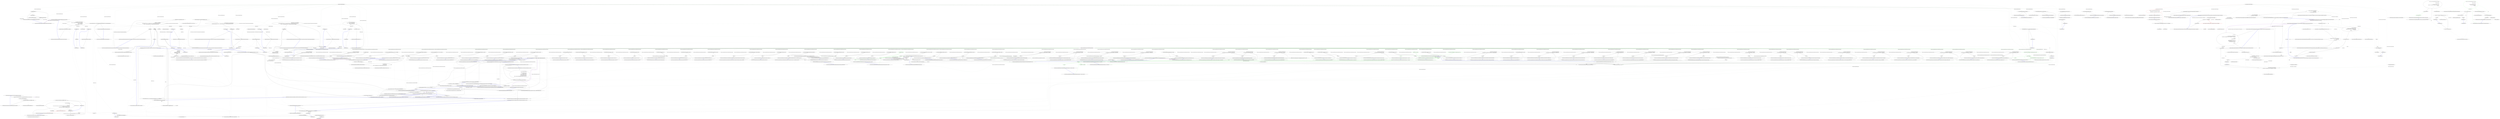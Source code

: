 digraph  {
n0 [label="Entry Nancy.Testing.Tests.AndConnectorTests.Should_allow_chaining_of_asserts_and_still_pass()", span="9-9", cluster="Nancy.Testing.Tests.AndConnectorTests.Should_allow_chaining_of_asserts_and_still_pass()"];
n1 [label="string input = @''<html><head></head><body><div id='testId' class='myClass'>Test</div></body></html>''", span="11-11", cluster="Nancy.Testing.Tests.AndConnectorTests.Should_allow_chaining_of_asserts_and_still_pass()"];
n2 [label="var document = new DocumentWrapper(input)", span="12-12", cluster="Nancy.Testing.Tests.AndConnectorTests.Should_allow_chaining_of_asserts_and_still_pass()"];
n3 [label="document[''#testId''].ShouldExist().And.ShouldBeOfClass(''myClass'')", span="14-14", cluster="Nancy.Testing.Tests.AndConnectorTests.Should_allow_chaining_of_asserts_and_still_pass()"];
n5 [label="Entry Nancy.Testing.DocumentWrapper.DocumentWrapper(string)", span="47-47", cluster="Nancy.Testing.DocumentWrapper.DocumentWrapper(string)"];
n4 [label="Exit Nancy.Testing.Tests.AndConnectorTests.Should_allow_chaining_of_asserts_and_still_pass()", span="9-9", cluster="Nancy.Testing.Tests.AndConnectorTests.Should_allow_chaining_of_asserts_and_still_pass()"];
n6 [label="Entry Nancy.Testing.QueryWrapper.ShouldExist()", span="26-26", cluster="Nancy.Testing.QueryWrapper.ShouldExist()"];
n7 [label="Entry Nancy.Testing.QueryWrapper.ShouldBeOfClass(string)", span="54-54", cluster="Nancy.Testing.QueryWrapper.ShouldBeOfClass(string)"];
n8 [label="Entry Nancy.Testing.Tests.AndConnectorTests.Should_allow_chaining_of_asserts_and_fail_where_appropriate()", span="18-18", cluster="Nancy.Testing.Tests.AndConnectorTests.Should_allow_chaining_of_asserts_and_fail_where_appropriate()"];
n9 [label="var result = Record.Exception(\r\n                () =>\r\n                    {\r\n                        const string input =\r\n                            @''<html><head></head><body><div id='testId' class='myOtherClass'>Test</div></body></html>'';\r\n                        var document = new DocumentWrapper(input);\r\n                        document[''#testId''].ShouldExist().And.ShouldBeOfClass(''myClass'');\r\n                    })", span="20-27", cluster="Nancy.Testing.Tests.AndConnectorTests.Should_allow_chaining_of_asserts_and_fail_where_appropriate()"];
n10 [label="Assert.IsType<Nancy.Testing.AssertException>(result)", span="29-29", cluster="Nancy.Testing.Tests.AndConnectorTests.Should_allow_chaining_of_asserts_and_fail_where_appropriate()", color=red, community=0];
n12 [label="Entry Unk.Exception", span="", cluster="Unk.Exception"];
n14 [label="Entry lambda expression", span="21-27", cluster="lambda expression"];
n11 [label="Exit Nancy.Testing.Tests.AndConnectorTests.Should_allow_chaining_of_asserts_and_fail_where_appropriate()", span="18-18", cluster="Nancy.Testing.Tests.AndConnectorTests.Should_allow_chaining_of_asserts_and_fail_where_appropriate()"];
n13 [label="Entry Unk.>", span="", cluster="Unk.>"];
n15 [label="string input =\r\n                            @''<html><head></head><body><div id='testId' class='myOtherClass'>Test</div></body></html>''", span="23-24", cluster="lambda expression"];
n16 [label="var document = new DocumentWrapper(input)", span="25-25", cluster="lambda expression"];
n17 [label="document[''#testId''].ShouldExist().And.ShouldBeOfClass(''myClass'')", span="26-26", cluster="lambda expression"];
n18 [label="Exit lambda expression", span="21-27", cluster="lambda expression"];
m2_7 [label="Entry global::Spark.SparkViewEngine.cstr", span="", cluster="global::Spark.SparkViewEngine.cstr", file="AssertExtensionsTests.cs"];
m2_38 [label="Entry System.Collections.Generic.List<T>.List()", span="0-0", cluster="System.Collections.Generic.List<T>.List()", file="AssertExtensionsTests.cs"];
m2_6 [label="Entry SparkSettings.cstr", span="", cluster="SparkSettings.cstr", file="AssertExtensionsTests.cs"];
m2_63 [label="Entry System.Dynamic.ExpandoObject.ExpandoObject()", span="0-0", cluster="System.Dynamic.ExpandoObject.ExpandoObject()", file="AssertExtensionsTests.cs"];
m2_48 [label="Entry Unk.CreateEntry", span="", cluster="Unk.CreateEntry", file="AssertExtensionsTests.cs"];
m2_44 [label="Entry Unk.CreateInstance", span="", cluster="Unk.CreateInstance", file="AssertExtensionsTests.cs"];
m2_8 [label="Entry Nancy.ViewEngines.Spark.Descriptors.DefaultDescriptorBuilder.DefaultDescriptorBuilder(ISparkViewEngine)", span="26-26", cluster="Nancy.ViewEngines.Spark.Descriptors.DefaultDescriptorBuilder.DefaultDescriptorBuilder(ISparkViewEngine)", file="AssertExtensionsTests.cs"];
m2_16 [label="Entry System.IO.Path.GetDirectoryName(string)", span="0-0", cluster="System.IO.Path.GetDirectoryName(string)", file="AssertExtensionsTests.cs"];
m2_39 [label="Entry Nancy.ViewEngines.Spark.Descriptors.BuildDescriptorParams.BuildDescriptorParams(string, string, string, bool, System.Collections.Generic.IDictionary<string, object>)", span="15-15", cluster="Nancy.ViewEngines.Spark.Descriptors.BuildDescriptorParams.BuildDescriptorParams(string, string, string, bool, System.Collections.Generic.IDictionary<string, object>)", file="AssertExtensionsTests.cs"];
m2_49 [label="Entry Nancy.ViewEngines.Spark.SparkViewEngine.Initialize(Nancy.ViewEngines.ViewEngineStartupContext)", span="96-96", cluster="Nancy.ViewEngines.Spark.SparkViewEngine.Initialize(Nancy.ViewEngines.ViewEngineStartupContext)", file="AssertExtensionsTests.cs"];
m2_50 [label="this.engine.ViewFolder = GetMemoryViewMap(viewEngineStartupContext.ViewLocationResults)", span="98-98", cluster="Nancy.ViewEngines.Spark.SparkViewEngine.Initialize(Nancy.ViewEngines.ViewEngineStartupContext)", file="AssertExtensionsTests.cs"];
m2_51 [label="Exit Nancy.ViewEngines.Spark.SparkViewEngine.Initialize(Nancy.ViewEngines.ViewEngineStartupContext)", span="96-96", cluster="Nancy.ViewEngines.Spark.SparkViewEngine.Initialize(Nancy.ViewEngines.ViewEngineStartupContext)", file="AssertExtensionsTests.cs"];
m2_65 [label="Entry Nancy.ViewEngines.Spark.NancySparkView.Execute()", span="12-12", cluster="Nancy.ViewEngines.Spark.NancySparkView.Execute()", file="AssertExtensionsTests.cs"];
m2_20 [label="Entry Nancy.ViewEngines.Spark.SparkViewEngine.GetMemoryViewMap(System.Collections.Generic.IEnumerable<Nancy.ViewEngines.ViewLocationResult>)", span="63-63", cluster="Nancy.ViewEngines.Spark.SparkViewEngine.GetMemoryViewMap(System.Collections.Generic.IEnumerable<Nancy.ViewEngines.ViewLocationResult>)", file="AssertExtensionsTests.cs"];
m2_21 [label="var memoryViewMap = new InMemoryViewFolder()", span="65-65", cluster="Nancy.ViewEngines.Spark.SparkViewEngine.GetMemoryViewMap(System.Collections.Generic.IEnumerable<Nancy.ViewEngines.ViewLocationResult>)", file="AssertExtensionsTests.cs"];
m2_22 [label=viewLocationResults, span="66-66", cluster="Nancy.ViewEngines.Spark.SparkViewEngine.GetMemoryViewMap(System.Collections.Generic.IEnumerable<Nancy.ViewEngines.ViewLocationResult>)", file="AssertExtensionsTests.cs"];
m2_23 [label="memoryViewMap.Add(viewLocationResult.Location, viewLocationResult.Contents.Invoke().ReadToEnd())", span="68-68", cluster="Nancy.ViewEngines.Spark.SparkViewEngine.GetMemoryViewMap(System.Collections.Generic.IEnumerable<Nancy.ViewEngines.ViewLocationResult>)", color=red, community=0, file="AssertExtensionsTests.cs"];
m2_24 [label="return memoryViewMap;", span="70-70", cluster="Nancy.ViewEngines.Spark.SparkViewEngine.GetMemoryViewMap(System.Collections.Generic.IEnumerable<Nancy.ViewEngines.ViewLocationResult>)", file="AssertExtensionsTests.cs"];
m2_25 [label="Exit Nancy.ViewEngines.Spark.SparkViewEngine.GetMemoryViewMap(System.Collections.Generic.IEnumerable<Nancy.ViewEngines.ViewLocationResult>)", span="63-63", cluster="Nancy.ViewEngines.Spark.SparkViewEngine.GetMemoryViewMap(System.Collections.Generic.IEnumerable<Nancy.ViewEngines.ViewLocationResult>)", file="AssertExtensionsTests.cs"];
m2_35 [label="var entry = renderContext.ViewCache.GetOrAdd(\r\n                viewLocationResult, \r\n                x => this.engine.CreateEntry(descriptor))", span="88-90", cluster="Nancy.ViewEngines.Spark.SparkViewEngine.LocateView(string, string, Nancy.ViewEngines.ViewLocationResult, Nancy.ViewEngines.IRenderContext)", file="AssertExtensionsTests.cs"];
m2_18 [label="Entry Nancy.ViewEngines.Spark.SparkViewEngine.LocateView(string, string, Nancy.ViewEngines.ViewLocationResult, Nancy.ViewEngines.IRenderContext)", span="73-73", cluster="Nancy.ViewEngines.Spark.SparkViewEngine.LocateView(string, string, Nancy.ViewEngines.ViewLocationResult, Nancy.ViewEngines.IRenderContext)", file="AssertExtensionsTests.cs"];
m2_30 [label="var searchedLocations = new List<string>()", span="75-75", cluster="Nancy.ViewEngines.Spark.SparkViewEngine.LocateView(string, string, Nancy.ViewEngines.ViewLocationResult, Nancy.ViewEngines.IRenderContext)", file="AssertExtensionsTests.cs"];
m2_31 [label="var descriptorParams = new BuildDescriptorParams(viewPath, viewName, null, true, null)", span="77-77", cluster="Nancy.ViewEngines.Spark.SparkViewEngine.LocateView(string, string, Nancy.ViewEngines.ViewLocationResult, Nancy.ViewEngines.IRenderContext)", file="AssertExtensionsTests.cs"];
m2_32 [label="var descriptor = this.descriptorBuilder.BuildDescriptor(\r\n                descriptorParams,\r\n                searchedLocations)", span="79-81", cluster="Nancy.ViewEngines.Spark.SparkViewEngine.LocateView(string, string, Nancy.ViewEngines.ViewLocationResult, Nancy.ViewEngines.IRenderContext)", file="AssertExtensionsTests.cs"];
m2_34 [label="return new SparkViewEngineResult(searchedLocations);", span="85-85", cluster="Nancy.ViewEngines.Spark.SparkViewEngine.LocateView(string, string, Nancy.ViewEngines.ViewLocationResult, Nancy.ViewEngines.IRenderContext)", file="AssertExtensionsTests.cs"];
m2_33 [label="descriptor == null", span="83-83", cluster="Nancy.ViewEngines.Spark.SparkViewEngine.LocateView(string, string, Nancy.ViewEngines.ViewLocationResult, Nancy.ViewEngines.IRenderContext)", file="AssertExtensionsTests.cs"];
m2_36 [label="return new SparkViewEngineResult(\r\n                entry.CreateInstance() as NancySparkView);", span="92-93", cluster="Nancy.ViewEngines.Spark.SparkViewEngine.LocateView(string, string, Nancy.ViewEngines.ViewLocationResult, Nancy.ViewEngines.IRenderContext)", file="AssertExtensionsTests.cs"];
m2_37 [label="Exit Nancy.ViewEngines.Spark.SparkViewEngine.LocateView(string, string, Nancy.ViewEngines.ViewLocationResult, Nancy.ViewEngines.IRenderContext)", span="73-73", cluster="Nancy.ViewEngines.Spark.SparkViewEngine.LocateView(string, string, Nancy.ViewEngines.ViewLocationResult, Nancy.ViewEngines.IRenderContext)", file="AssertExtensionsTests.cs"];
m2_26 [label="Entry InMemoryViewFolder.cstr", span="", cluster="InMemoryViewFolder.cstr", file="AssertExtensionsTests.cs"];
m2_40 [label="Entry Nancy.ViewEngines.Spark.Descriptors.IDescriptorBuilder.BuildDescriptor(Nancy.ViewEngines.Spark.Descriptors.BuildDescriptorParams, System.Collections.Generic.ICollection<string>)", span="23-23", cluster="Nancy.ViewEngines.Spark.Descriptors.IDescriptorBuilder.BuildDescriptor(Nancy.ViewEngines.Spark.Descriptors.BuildDescriptorParams, System.Collections.Generic.ICollection<string>)", file="AssertExtensionsTests.cs"];
m2_19 [label="Entry Nancy.ViewEngines.Spark.NancySparkView.SetModel(object)", span="27-27", cluster="Nancy.ViewEngines.Spark.NancySparkView.SetModel(object)", file="AssertExtensionsTests.cs"];
m2_27 [label="Entry System.Func<TResult>.Invoke()", span="0-0", cluster="System.Func<TResult>.Invoke()", file="AssertExtensionsTests.cs"];
m2_29 [label="Entry Unk.Add", span="", cluster="Unk.Add", file="AssertExtensionsTests.cs"];
m2_0 [label="Entry Nancy.ViewEngines.Spark.SparkViewEngine.SparkViewEngine()", span="23-23", cluster="Nancy.ViewEngines.Spark.SparkViewEngine.SparkViewEngine()", file="AssertExtensionsTests.cs"];
m2_1 [label="this.settings = (ISparkSettings) ConfigurationManager.GetSection(''spark'') ?? new SparkSettings()", span="25-25", cluster="Nancy.ViewEngines.Spark.SparkViewEngine.SparkViewEngine()", file="AssertExtensionsTests.cs"];
m2_2 [label="this.engine = new global::Spark.SparkViewEngine(this.settings)\r\n            {\r\n                DefaultPageBaseType = typeof(NancySparkView).FullName\r\n            }", span="27-30", cluster="Nancy.ViewEngines.Spark.SparkViewEngine.SparkViewEngine()", color=red, community=0, file="AssertExtensionsTests.cs"];
m2_3 [label="this.descriptorBuilder = new DefaultDescriptorBuilder(this.engine)", span="32-32", cluster="Nancy.ViewEngines.Spark.SparkViewEngine.SparkViewEngine()", file="AssertExtensionsTests.cs"];
m2_4 [label="Exit Nancy.ViewEngines.Spark.SparkViewEngine.SparkViewEngine()", span="23-23", cluster="Nancy.ViewEngines.Spark.SparkViewEngine.SparkViewEngine()", file="AssertExtensionsTests.cs"];
m2_52 [label="Entry Nancy.ViewEngines.Spark.SparkViewEngine.RenderView(Nancy.ViewEngines.ViewLocationResult, dynamic, Nancy.ViewEngines.IRenderContext)", span="101-101", cluster="Nancy.ViewEngines.Spark.SparkViewEngine.RenderView(Nancy.ViewEngines.ViewLocationResult, dynamic, Nancy.ViewEngines.IRenderContext)", file="AssertExtensionsTests.cs"];
m2_53 [label="return stream =>\r\n            {\r\n                SparkViewEngineResult sparkViewEngineResult =\r\n                    this.CreateView(viewLocationResult, model ?? new ExpandoObject(), renderContext);\r\n\r\n                var writer =\r\n                    new StreamWriter(stream);\r\n\r\n                sparkViewEngineResult.View.Writer = writer;\r\n                sparkViewEngineResult.View.Model = model;\r\n                sparkViewEngineResult.View.Execute();\r\n\r\n                writer.Flush();\r\n            };", span="103-116", cluster="Nancy.ViewEngines.Spark.SparkViewEngine.RenderView(Nancy.ViewEngines.ViewLocationResult, dynamic, Nancy.ViewEngines.IRenderContext)", file="AssertExtensionsTests.cs"];
m2_54 [label="Exit Nancy.ViewEngines.Spark.SparkViewEngine.RenderView(Nancy.ViewEngines.ViewLocationResult, dynamic, Nancy.ViewEngines.IRenderContext)", span="101-101", cluster="Nancy.ViewEngines.Spark.SparkViewEngine.RenderView(Nancy.ViewEngines.ViewLocationResult, dynamic, Nancy.ViewEngines.IRenderContext)", file="AssertExtensionsTests.cs"];
m2_64 [label="Entry System.IO.StreamWriter.StreamWriter(System.IO.Stream)", span="0-0", cluster="System.IO.StreamWriter.StreamWriter(System.IO.Stream)", file="AssertExtensionsTests.cs"];
m2_5 [label="Entry Unk.GetSection", span="", cluster="Unk.GetSection", file="AssertExtensionsTests.cs"];
m2_43 [label="Entry Nancy.ViewEngines.Spark.SparkViewEngineResult.SparkViewEngineResult(Nancy.ViewEngines.Spark.NancySparkView)", span="8-8", cluster="Nancy.ViewEngines.Spark.SparkViewEngineResult.SparkViewEngineResult(Nancy.ViewEngines.Spark.NancySparkView)", file="AssertExtensionsTests.cs"];
m2_55 [label="Entry lambda expression", span="103-116", cluster="lambda expression", file="AssertExtensionsTests.cs"];
m2_46 [label="this.engine.CreateEntry(descriptor)", span="90-90", cluster="lambda expression", file="AssertExtensionsTests.cs"];
m2_45 [label="Entry lambda expression", span="90-90", cluster="lambda expression", file="AssertExtensionsTests.cs"];
m2_47 [label="Exit lambda expression", span="90-90", cluster="lambda expression", file="AssertExtensionsTests.cs"];
m2_56 [label="SparkViewEngineResult sparkViewEngineResult =\r\n                    this.CreateView(viewLocationResult, model ?? new ExpandoObject(), renderContext)", span="105-106", cluster="lambda expression", file="AssertExtensionsTests.cs"];
m2_59 [label="sparkViewEngineResult.View.Model = model", span="112-112", cluster="lambda expression", file="AssertExtensionsTests.cs"];
m2_57 [label="var writer =\r\n                    new StreamWriter(stream)", span="108-109", cluster="lambda expression", file="AssertExtensionsTests.cs"];
m2_58 [label="sparkViewEngineResult.View.Writer = writer", span="111-111", cluster="lambda expression", file="AssertExtensionsTests.cs"];
m2_60 [label="sparkViewEngineResult.View.Execute()", span="113-113", cluster="lambda expression", file="AssertExtensionsTests.cs"];
m2_61 [label="writer.Flush()", span="115-115", cluster="lambda expression", file="AssertExtensionsTests.cs"];
m2_62 [label="Exit lambda expression", span="103-116", cluster="lambda expression", file="AssertExtensionsTests.cs"];
m2_66 [label="Entry System.IO.StreamWriter.Flush()", span="0-0", cluster="System.IO.StreamWriter.Flush()", file="AssertExtensionsTests.cs"];
m2_42 [label="Entry Nancy.ViewEngines.IViewCache.GetOrAdd<TCompiledView>(Nancy.ViewEngines.ViewLocationResult, System.Func<Nancy.ViewEngines.ViewLocationResult, TCompiledView>)", span="16-16", cluster="Nancy.ViewEngines.IViewCache.GetOrAdd<TCompiledView>(Nancy.ViewEngines.ViewLocationResult, System.Func<Nancy.ViewEngines.ViewLocationResult, TCompiledView>)", file="AssertExtensionsTests.cs"];
m2_28 [label="Entry System.IO.TextReader.ReadToEnd()", span="0-0", cluster="System.IO.TextReader.ReadToEnd()", file="AssertExtensionsTests.cs"];
m2_9 [label="Entry Nancy.ViewEngines.Spark.SparkViewEngine.CreateView<TModel>(Nancy.ViewEngines.ViewLocationResult, TModel, Nancy.ViewEngines.IRenderContext)", span="45-45", cluster="Nancy.ViewEngines.Spark.SparkViewEngine.CreateView<TModel>(Nancy.ViewEngines.ViewLocationResult, TModel, Nancy.ViewEngines.IRenderContext)", file="AssertExtensionsTests.cs"];
m2_10 [label="var result = this.LocateView(\r\n                Path.GetDirectoryName(viewLocationResult.Location), \r\n                Path.GetFileNameWithoutExtension(viewLocationResult.Name),\r\n                viewLocationResult,\r\n                renderContext)", span="47-51", cluster="Nancy.ViewEngines.Spark.SparkViewEngine.CreateView<TModel>(Nancy.ViewEngines.ViewLocationResult, TModel, Nancy.ViewEngines.IRenderContext)", file="AssertExtensionsTests.cs"];
m2_13 [label="viewWithModel.SetModel(model)", span="57-57", cluster="Nancy.ViewEngines.Spark.SparkViewEngine.CreateView<TModel>(Nancy.ViewEngines.ViewLocationResult, TModel, Nancy.ViewEngines.IRenderContext)", file="AssertExtensionsTests.cs"];
m2_11 [label="var viewWithModel = result.View", span="53-53", cluster="Nancy.ViewEngines.Spark.SparkViewEngine.CreateView<TModel>(Nancy.ViewEngines.ViewLocationResult, TModel, Nancy.ViewEngines.IRenderContext)", file="AssertExtensionsTests.cs"];
m2_14 [label="return result;", span="60-60", cluster="Nancy.ViewEngines.Spark.SparkViewEngine.CreateView<TModel>(Nancy.ViewEngines.ViewLocationResult, TModel, Nancy.ViewEngines.IRenderContext)", file="AssertExtensionsTests.cs"];
m2_12 [label="viewWithModel != null", span="55-55", cluster="Nancy.ViewEngines.Spark.SparkViewEngine.CreateView<TModel>(Nancy.ViewEngines.ViewLocationResult, TModel, Nancy.ViewEngines.IRenderContext)", file="AssertExtensionsTests.cs"];
m2_15 [label="Exit Nancy.ViewEngines.Spark.SparkViewEngine.CreateView<TModel>(Nancy.ViewEngines.ViewLocationResult, TModel, Nancy.ViewEngines.IRenderContext)", span="45-45", cluster="Nancy.ViewEngines.Spark.SparkViewEngine.CreateView<TModel>(Nancy.ViewEngines.ViewLocationResult, TModel, Nancy.ViewEngines.IRenderContext)", file="AssertExtensionsTests.cs"];
m2_41 [label="Entry Nancy.ViewEngines.Spark.SparkViewEngineResult.SparkViewEngineResult(System.Collections.Generic.List<string>)", span="13-13", cluster="Nancy.ViewEngines.Spark.SparkViewEngineResult.SparkViewEngineResult(System.Collections.Generic.List<string>)", file="AssertExtensionsTests.cs"];
m2_17 [label="Entry System.IO.Path.GetFileNameWithoutExtension(string)", span="0-0", cluster="System.IO.Path.GetFileNameWithoutExtension(string)", file="AssertExtensionsTests.cs"];
m2_67 [label="Nancy.ViewEngines.Spark.SparkViewEngine", span="", file="AssertExtensionsTests.cs"];
m2_68 [label=descriptor, span="", file="AssertExtensionsTests.cs"];
m2_69 [label="Nancy.ViewEngines.ViewLocationResult", span="", file="AssertExtensionsTests.cs"];
m2_70 [label=dynamic, span="", file="AssertExtensionsTests.cs"];
m2_71 [label="Nancy.ViewEngines.IRenderContext", span="", file="AssertExtensionsTests.cs"];
m3_16 [label="Entry System.IO.StreamWriter.StreamWriter(System.IO.Stream)", span="0-0", cluster="System.IO.StreamWriter.StreamWriter(System.IO.Stream)", file="BrowserResponseBodyWrapperFixture.cs"];
m3_9 [label="Entry Unk.SequenceEqual", span="", cluster="Unk.SequenceEqual", file="BrowserResponseBodyWrapperFixture.cs"];
m3_10 [label="Entry bool.ShouldBeTrue()", span="85-85", cluster="bool.ShouldBeTrue()", file="BrowserResponseBodyWrapperFixture.cs"];
m3_17 [label="Entry System.IO.StreamWriter.Write(string)", span="0-0", cluster="System.IO.StreamWriter.Write(string)", file="BrowserResponseBodyWrapperFixture.cs"];
m3_0 [label="Entry Nancy.Testing.Tests.BrowserResponseBodyWrapperFixture.Should_contain_response_body()", span="12-12", cluster="Nancy.Testing.Tests.BrowserResponseBodyWrapperFixture.Should_contain_response_body()", file="BrowserResponseBodyWrapperFixture.cs"];
m3_1 [label="var body = new BrowserResponseBodyWrapper(new Response\r\n            {\r\n                Contents = stream =>\r\n                {\r\n                    var writer = new StreamWriter(stream);\r\n                    writer.Write(''This is the content'');\r\n                    writer.Flush();\r\n                }\r\n            })", span="15-23", cluster="Nancy.Testing.Tests.BrowserResponseBodyWrapperFixture.Should_contain_response_body()", color=green, community=0, file="BrowserResponseBodyWrapperFixture.cs"];
m3_2 [label="var content = Encoding.ASCII.GetBytes(''This is the content'')", span="25-25", cluster="Nancy.Testing.Tests.BrowserResponseBodyWrapperFixture.Should_contain_response_body()", file="BrowserResponseBodyWrapperFixture.cs"];
m3_3 [label="var result = body.SequenceEqual(content)", span="28-28", cluster="Nancy.Testing.Tests.BrowserResponseBodyWrapperFixture.Should_contain_response_body()", file="BrowserResponseBodyWrapperFixture.cs"];
m3_4 [label="result.ShouldBeTrue()", span="31-31", cluster="Nancy.Testing.Tests.BrowserResponseBodyWrapperFixture.Should_contain_response_body()", file="BrowserResponseBodyWrapperFixture.cs"];
m3_5 [label="Exit Nancy.Testing.Tests.BrowserResponseBodyWrapperFixture.Should_contain_response_body()", span="12-12", cluster="Nancy.Testing.Tests.BrowserResponseBodyWrapperFixture.Should_contain_response_body()", file="BrowserResponseBodyWrapperFixture.cs"];
m3_6 [label="Entry Nancy.Testing.BrowserResponseBodyWrapper.BrowserResponseBodyWrapper(Nancy.Response)", span="14-14", cluster="Nancy.Testing.BrowserResponseBodyWrapper.BrowserResponseBodyWrapper(Nancy.Response)", file="BrowserResponseBodyWrapperFixture.cs"];
m3_8 [label="Entry System.Text.Encoding.GetBytes(string)", span="0-0", cluster="System.Text.Encoding.GetBytes(string)", file="BrowserResponseBodyWrapperFixture.cs"];
m3_18 [label="Entry System.IO.StreamWriter.Flush()", span="0-0", cluster="System.IO.StreamWriter.Flush()", file="BrowserResponseBodyWrapperFixture.cs"];
m3_19 [label="Entry Nancy.Testing.Tests.BrowserResponseBodyWrapperFixture.Should_return_querywrapper_for_css_selector_match()", span="35-35", cluster="Nancy.Testing.Tests.BrowserResponseBodyWrapperFixture.Should_return_querywrapper_for_css_selector_match()", file="BrowserResponseBodyWrapperFixture.cs"];
m3_20 [label="var body = new BrowserResponseBodyWrapper(new Response\r\n            {\r\n                Contents = stream =>\r\n                {\r\n                    var writer = new StreamWriter(stream);\r\n                    writer.Write(''<div>Outer and <div id='#bar'>inner</div></div>'');\r\n                    writer.Flush();\r\n                }\r\n            })", span="38-46", cluster="Nancy.Testing.Tests.BrowserResponseBodyWrapperFixture.Should_return_querywrapper_for_css_selector_match()", file="BrowserResponseBodyWrapperFixture.cs"];
m3_21 [label="var result = body[''#bar'']", span="49-49", cluster="Nancy.Testing.Tests.BrowserResponseBodyWrapperFixture.Should_return_querywrapper_for_css_selector_match()", file="BrowserResponseBodyWrapperFixture.cs"];
m3_22 [label="result.ShouldContain(''inner'')", span="55-55", cluster="Nancy.Testing.Tests.BrowserResponseBodyWrapperFixture.Should_return_querywrapper_for_css_selector_match()", color=green, community=1, file="BrowserResponseBodyWrapperFixture.cs"];
m3_23 [label="Exit Nancy.Testing.Tests.BrowserResponseBodyWrapperFixture.Should_return_querywrapper_for_css_selector_match()", span="35-35", cluster="Nancy.Testing.Tests.BrowserResponseBodyWrapperFixture.Should_return_querywrapper_for_css_selector_match()", file="BrowserResponseBodyWrapperFixture.cs"];
m3_24 [label="Entry Nancy.Testing.QueryWrapper.ShouldContain(string, System.StringComparison)", span="77-77", cluster="Nancy.Testing.QueryWrapper.ShouldContain(string, System.StringComparison)", file="BrowserResponseBodyWrapperFixture.cs"];
m3_7 [label="Entry Nancy.Response.Response()", span="20-20", cluster="Nancy.Response.Response()", file="BrowserResponseBodyWrapperFixture.cs"];
m3_25 [label="Entry lambda expression", span="40-45", cluster="lambda expression", file="BrowserResponseBodyWrapperFixture.cs"];
m3_12 [label="var writer = new StreamWriter(stream)", span="19-19", cluster="lambda expression", file="BrowserResponseBodyWrapperFixture.cs"];
m3_11 [label="Entry lambda expression", span="17-22", cluster="lambda expression", file="BrowserResponseBodyWrapperFixture.cs"];
m3_13 [label="writer.Write(''This is the content'')", span="20-20", cluster="lambda expression", file="BrowserResponseBodyWrapperFixture.cs"];
m3_14 [label="writer.Flush()", span="21-21", cluster="lambda expression", file="BrowserResponseBodyWrapperFixture.cs"];
m3_15 [label="Exit lambda expression", span="17-22", cluster="lambda expression", file="BrowserResponseBodyWrapperFixture.cs"];
m3_26 [label="var writer = new StreamWriter(stream)", span="42-42", cluster="lambda expression", file="BrowserResponseBodyWrapperFixture.cs"];
m3_27 [label="writer.Write(''<div>Outer and <div id='#bar'>inner</div></div>'')", span="43-43", cluster="lambda expression", file="BrowserResponseBodyWrapperFixture.cs"];
m3_28 [label="writer.Flush()", span="44-44", cluster="lambda expression", file="BrowserResponseBodyWrapperFixture.cs"];
m3_29 [label="Exit lambda expression", span="40-45", cluster="lambda expression", file="BrowserResponseBodyWrapperFixture.cs"];
m4_336 [label="Entry Nancy.Testing.ConfigurableBootstrapper.ConfigurableBoostrapperConfigurator.RoutePatternMatcher(Nancy.Routing.IRoutePatternMatcher)", span="905-905", cluster="Nancy.Testing.ConfigurableBootstrapper.ConfigurableBoostrapperConfigurator.RoutePatternMatcher(Nancy.Routing.IRoutePatternMatcher)", file="ConfigurableBootstrapper.cs"];
m4_337 [label="this.bootstrapper.registeredInstances.Add(\r\n                    new InstanceRegistration(typeof(IRoutePatternMatcher), routePatternMatcher))", span="907-908", cluster="Nancy.Testing.ConfigurableBootstrapper.ConfigurableBoostrapperConfigurator.RoutePatternMatcher(Nancy.Routing.IRoutePatternMatcher)", file="ConfigurableBootstrapper.cs"];
m4_338 [label="return this;", span="910-910", cluster="Nancy.Testing.ConfigurableBootstrapper.ConfigurableBoostrapperConfigurator.RoutePatternMatcher(Nancy.Routing.IRoutePatternMatcher)", file="ConfigurableBootstrapper.cs"];
m4_339 [label="Exit Nancy.Testing.ConfigurableBootstrapper.ConfigurableBoostrapperConfigurator.RoutePatternMatcher(Nancy.Routing.IRoutePatternMatcher)", span="905-905", cluster="Nancy.Testing.ConfigurableBootstrapper.ConfigurableBoostrapperConfigurator.RoutePatternMatcher(Nancy.Routing.IRoutePatternMatcher)", file="ConfigurableBootstrapper.cs"];
m4_13 [label="return 0;", span="33-33", cluster="Nancy.Hosting.Owin.Extensions.EnvironmentExtensions.GetExpectedRequestLength(System.Collections.Generic.IDictionary<string, object>)", file="ConfigurableBootstrapper.cs"];
m4_9 [label="configurator.ErrorHandler<PassThroughErrorHandler>()", span="54-54", cluster="Nancy.Testing.ConfigurableBootstrapper.ConfigurableBootstrapper(System.Action<Nancy.Testing.ConfigurableBootstrapper.ConfigurableBoostrapperConfigurator>)", file="ConfigurableBootstrapper.cs"];
m4_89 [label="Entry Nancy.Testing.ConfigurableBootstrapper.GetEngineInternal()", span="257-257", cluster="Nancy.Testing.ConfigurableBootstrapper.GetEngineInternal()", file="ConfigurableBootstrapper.cs"];
m4_90 [label="return this.ApplicationContainer.Resolve<INancyEngine>();", span="259-259", cluster="Nancy.Testing.ConfigurableBootstrapper.GetEngineInternal()", file="ConfigurableBootstrapper.cs"];
m4_91 [label="Exit Nancy.Testing.ConfigurableBootstrapper.GetEngineInternal()", span="257-257", cluster="Nancy.Testing.ConfigurableBootstrapper.GetEngineInternal()", file="ConfigurableBootstrapper.cs"];
m4_242 [label="Entry System.Collections.Generic.List<T>.List(System.Collections.Generic.IEnumerable<T>)", span="0-0", cluster="System.Collections.Generic.List<T>.List(System.Collections.Generic.IEnumerable<T>)", file="ConfigurableBootstrapper.cs"];
m4_270 [label="Entry Nancy.Testing.ConfigurableBootstrapper.ConfigurableModuleCatalog.RegisterModuleInstance(Nancy.NancyModule, string)", span="1290-1290", cluster="Nancy.Testing.ConfigurableBootstrapper.ConfigurableModuleCatalog.RegisterModuleInstance(Nancy.NancyModule, string)", file="ConfigurableBootstrapper.cs"];
m4_462 [label="this.moduleInstances.Add(moduleKey, module)", span="1292-1292", cluster="Nancy.Testing.ConfigurableBootstrapper.ConfigurableModuleCatalog.RegisterModuleInstance(Nancy.NancyModule, string)", file="ConfigurableBootstrapper.cs"];
m4_463 [label="Exit Nancy.Testing.ConfigurableBootstrapper.ConfigurableModuleCatalog.RegisterModuleInstance(Nancy.NancyModule, string)", span="1290-1290", cluster="Nancy.Testing.ConfigurableBootstrapper.ConfigurableModuleCatalog.RegisterModuleInstance(Nancy.NancyModule, string)", file="ConfigurableBootstrapper.cs"];
m4_381 [label="Entry Nancy.Testing.ConfigurableBootstrapper.ConfigurableBoostrapperConfigurator.ViewFactory(Nancy.ViewEngines.IViewFactory)", span="1040-1040", cluster="Nancy.Testing.ConfigurableBootstrapper.ConfigurableBoostrapperConfigurator.ViewFactory(Nancy.ViewEngines.IViewFactory)", file="ConfigurableBootstrapper.cs"];
m4_382 [label="this.bootstrapper.registeredInstances.Add(\r\n                    new InstanceRegistration(typeof(IViewFactory), viewFactory))", span="1042-1043", cluster="Nancy.Testing.ConfigurableBootstrapper.ConfigurableBoostrapperConfigurator.ViewFactory(Nancy.ViewEngines.IViewFactory)", file="ConfigurableBootstrapper.cs"];
m4_383 [label="return this;", span="1045-1045", cluster="Nancy.Testing.ConfigurableBootstrapper.ConfigurableBoostrapperConfigurator.ViewFactory(Nancy.ViewEngines.IViewFactory)", file="ConfigurableBootstrapper.cs"];
m4_384 [label="Exit Nancy.Testing.ConfigurableBootstrapper.ConfigurableBoostrapperConfigurator.ViewFactory(Nancy.ViewEngines.IViewFactory)", span="1040-1040", cluster="Nancy.Testing.ConfigurableBootstrapper.ConfigurableBoostrapperConfigurator.ViewFactory(Nancy.ViewEngines.IViewFactory)", file="ConfigurableBootstrapper.cs"];
m4_70 [label="Entry Nancy.Testing.ConfigurableBootstrapper.ConfigureApplicationContainer(TinyIoC.TinyIoCContainer)", span="215-215", cluster="Nancy.Testing.ConfigurableBootstrapper.ConfigureApplicationContainer(TinyIoC.TinyIoCContainer)", file="ConfigurableBootstrapper.cs"];
m4_71 [label="!this.disableAutoRegistration", span="217-217", cluster="Nancy.Testing.ConfigurableBootstrapper.ConfigureApplicationContainer(TinyIoC.TinyIoCContainer)", file="ConfigurableBootstrapper.cs"];
m4_73 [label="this.RegisterBootstrapperTypes(container)", span="220-220", cluster="Nancy.Testing.ConfigurableBootstrapper.ConfigureApplicationContainer(TinyIoC.TinyIoCContainer)", file="ConfigurableBootstrapper.cs"];
m4_72 [label="container.AutoRegister()", span="219-219", cluster="Nancy.Testing.ConfigurableBootstrapper.ConfigureApplicationContainer(TinyIoC.TinyIoCContainer)", file="ConfigurableBootstrapper.cs"];
m4_74 [label="Exit Nancy.Testing.ConfigurableBootstrapper.ConfigureApplicationContainer(TinyIoC.TinyIoCContainer)", span="215-215", cluster="Nancy.Testing.ConfigurableBootstrapper.ConfigureApplicationContainer(TinyIoC.TinyIoCContainer)", file="ConfigurableBootstrapper.cs"];
m4_37 [label="Entry string.Split(params char[])", span="0-0", cluster="string.Split(params char[])", file="ConfigurableBootstrapper.cs"];
m4_38 [label="Entry System.Collections.Generic.Dictionary<TKey, TValue>.Add(TKey, TValue)", span="0-0", cluster="System.Collections.Generic.Dictionary<TKey, TValue>.Add(TKey, TValue)", file="ConfigurableBootstrapper.cs"];
m4_192 [label="Entry Nancy.Testing.ConfigurableBootstrapper.ConfigurableBoostrapperConfigurator.Dependency<T>(System.Type)", span="492-492", cluster="Nancy.Testing.ConfigurableBootstrapper.ConfigurableBoostrapperConfigurator.Dependency<T>(System.Type)", file="ConfigurableBootstrapper.cs"];
m4_193 [label="this.bootstrapper.registeredTypes.Add(new TypeRegistration(typeof(T), type))", span="494-494", cluster="Nancy.Testing.ConfigurableBootstrapper.ConfigurableBoostrapperConfigurator.Dependency<T>(System.Type)", color=green, community=0, file="ConfigurableBootstrapper.cs"];
m4_194 [label="return this;", span="496-496", cluster="Nancy.Testing.ConfigurableBootstrapper.ConfigurableBoostrapperConfigurator.Dependency<T>(System.Type)", color=green, community=0, file="ConfigurableBootstrapper.cs"];
m4_195 [label="Exit Nancy.Testing.ConfigurableBootstrapper.ConfigurableBoostrapperConfigurator.Dependency<T>(System.Type)", span="492-492", cluster="Nancy.Testing.ConfigurableBootstrapper.ConfigurableBoostrapperConfigurator.Dependency<T>(System.Type)", file="ConfigurableBootstrapper.cs"];
m4_23 [label="Entry Nancy.Testing.ConfigurableBootstrapper.GetModuleByKey(string, Nancy.NancyContext)", span="76-76", cluster="Nancy.Testing.ConfigurableBootstrapper.GetModuleByKey(string, Nancy.NancyContext)", file="ConfigurableBootstrapper.cs"];
m4_7 [label="configuration != null", span="49-49", cluster="Nancy.Testing.ConfigurableBootstrapper.ConfigurableBootstrapper(System.Action<Nancy.Testing.ConfigurableBootstrapper.ConfigurableBoostrapperConfigurator>)", file="ConfigurableBootstrapper.cs"];
m4_26 [label="Exit Nancy.Testing.ConfigurableBootstrapper.GetModuleByKey(string, Nancy.NancyContext)", span="76-76", cluster="Nancy.Testing.ConfigurableBootstrapper.GetModuleByKey(string, Nancy.NancyContext)", file="ConfigurableBootstrapper.cs"];
m4_27 [label="Entry Nancy.Testing.ConfigurableBootstrapper.ConfigurableModuleCatalog.GetModuleByKey(string, Nancy.NancyContext)", span="1280-1280", cluster="Nancy.Testing.ConfigurableBootstrapper.ConfigurableModuleCatalog.GetModuleByKey(string, Nancy.NancyContext)", file="ConfigurableBootstrapper.cs"];
m4_280 [label="Entry Nancy.Testing.ConfigurableBootstrapper.ConfigurableBoostrapperConfigurator.NancyEngine(Nancy.INancyEngine)", span="735-735", cluster="Nancy.Testing.ConfigurableBootstrapper.ConfigurableBoostrapperConfigurator.NancyEngine(Nancy.INancyEngine)", file="ConfigurableBootstrapper.cs"];
m4_281 [label="this.bootstrapper.registeredInstances.Add(\r\n                    new InstanceRegistration(typeof(INancyEngine), engine))", span="737-738", cluster="Nancy.Testing.ConfigurableBootstrapper.ConfigurableBoostrapperConfigurator.NancyEngine(Nancy.INancyEngine)", file="ConfigurableBootstrapper.cs"];
m4_282 [label="return this;", span="740-740", cluster="Nancy.Testing.ConfigurableBootstrapper.ConfigurableBoostrapperConfigurator.NancyEngine(Nancy.INancyEngine)", file="ConfigurableBootstrapper.cs"];
m4_283 [label="Exit Nancy.Testing.ConfigurableBootstrapper.ConfigurableBoostrapperConfigurator.NancyEngine(Nancy.INancyEngine)", span="735-735", cluster="Nancy.Testing.ConfigurableBootstrapper.ConfigurableBoostrapperConfigurator.NancyEngine(Nancy.INancyEngine)", file="ConfigurableBootstrapper.cs"];
m4_389 [label="Entry Nancy.Testing.ConfigurableBootstrapper.ConfigurableBoostrapperConfigurator.ViewLocationCache(Nancy.ViewEngines.IViewLocationCache)", span="1064-1064", cluster="Nancy.Testing.ConfigurableBootstrapper.ConfigurableBoostrapperConfigurator.ViewLocationCache(Nancy.ViewEngines.IViewLocationCache)", file="ConfigurableBootstrapper.cs"];
m4_390 [label="this.bootstrapper.registeredInstances.Add(\r\n                    new InstanceRegistration(typeof(IViewLocationCache), viewLocationCache))", span="1066-1067", cluster="Nancy.Testing.ConfigurableBootstrapper.ConfigurableBoostrapperConfigurator.ViewLocationCache(Nancy.ViewEngines.IViewLocationCache)", file="ConfigurableBootstrapper.cs"];
m4_391 [label="return this;", span="1069-1069", cluster="Nancy.Testing.ConfigurableBootstrapper.ConfigurableBoostrapperConfigurator.ViewLocationCache(Nancy.ViewEngines.IViewLocationCache)", file="ConfigurableBootstrapper.cs"];
m4_392 [label="Exit Nancy.Testing.ConfigurableBootstrapper.ConfigurableBoostrapperConfigurator.ViewLocationCache(Nancy.ViewEngines.IViewLocationCache)", span="1064-1064", cluster="Nancy.Testing.ConfigurableBootstrapper.ConfigurableBoostrapperConfigurator.ViewLocationCache(Nancy.ViewEngines.IViewLocationCache)", file="ConfigurableBootstrapper.cs"];
m4_238 [label="Entry Nancy.Testing.ConfigurableBootstrapper.ConfigurableBoostrapperConfigurator.ErrorHandlers(params System.Type[])", span="624-624", cluster="Nancy.Testing.ConfigurableBootstrapper.ConfigurableBoostrapperConfigurator.ErrorHandlers(params System.Type[])", file="ConfigurableBootstrapper.cs"];
m4_239 [label="this.bootstrapper.configuration.ErrorHandlers = new List<Type>(errorHandlers)", span="626-626", cluster="Nancy.Testing.ConfigurableBootstrapper.ConfigurableBoostrapperConfigurator.ErrorHandlers(params System.Type[])", file="ConfigurableBootstrapper.cs"];
m4_240 [label="return this;", span="628-628", cluster="Nancy.Testing.ConfigurableBootstrapper.ConfigurableBoostrapperConfigurator.ErrorHandlers(params System.Type[])", file="ConfigurableBootstrapper.cs"];
m4_241 [label="Exit Nancy.Testing.ConfigurableBootstrapper.ConfigurableBoostrapperConfigurator.ErrorHandlers(params System.Type[])", span="624-624", cluster="Nancy.Testing.ConfigurableBootstrapper.ConfigurableBoostrapperConfigurator.ErrorHandlers(params System.Type[])", file="ConfigurableBootstrapper.cs"];
m4_113 [label="Entry Nancy.Testing.ConfigurableBootstrapper.RegisterTypes(TinyIoC.TinyIoCContainer, System.Collections.Generic.IEnumerable<Nancy.Bootstrapper.TypeRegistration>)", span="313-313", cluster="Nancy.Testing.ConfigurableBootstrapper.RegisterTypes(TinyIoC.TinyIoCContainer, System.Collections.Generic.IEnumerable<Nancy.Bootstrapper.TypeRegistration>)", file="ConfigurableBootstrapper.cs"];
m4_114 [label="var configuredTypes = this.GetTypeRegistrations().ToList()", span="315-315", cluster="Nancy.Testing.ConfigurableBootstrapper.RegisterTypes(TinyIoC.TinyIoCContainer, System.Collections.Generic.IEnumerable<Nancy.Bootstrapper.TypeRegistration>)", file="ConfigurableBootstrapper.cs"];
m4_115 [label="typeRegistrations = configuredTypes\r\n                .Concat(typeRegistrations.Where(x => !configuredTypes.Any(y => y.RegistrationType.Equals(x.RegistrationType))))\r\n                .Where(x => !this.registeredInstances.Any(y => y.RegistrationType.Equals(x.RegistrationType)))", span="317-319", cluster="Nancy.Testing.ConfigurableBootstrapper.RegisterTypes(TinyIoC.TinyIoCContainer, System.Collections.Generic.IEnumerable<Nancy.Bootstrapper.TypeRegistration>)", file="ConfigurableBootstrapper.cs"];
m4_116 [label=typeRegistrations, span="321-321", cluster="Nancy.Testing.ConfigurableBootstrapper.RegisterTypes(TinyIoC.TinyIoCContainer, System.Collections.Generic.IEnumerable<Nancy.Bootstrapper.TypeRegistration>)", file="ConfigurableBootstrapper.cs"];
m4_117 [label="container.Register(typeRegistration.RegistrationType, typeRegistration.ImplementationType).AsSingleton()", span="323-323", cluster="Nancy.Testing.ConfigurableBootstrapper.RegisterTypes(TinyIoC.TinyIoCContainer, System.Collections.Generic.IEnumerable<Nancy.Bootstrapper.TypeRegistration>)", file="ConfigurableBootstrapper.cs"];
m4_118 [label="Exit Nancy.Testing.ConfigurableBootstrapper.RegisterTypes(TinyIoC.TinyIoCContainer, System.Collections.Generic.IEnumerable<Nancy.Bootstrapper.TypeRegistration>)", span="313-313", cluster="Nancy.Testing.ConfigurableBootstrapper.RegisterTypes(TinyIoC.TinyIoCContainer, System.Collections.Generic.IEnumerable<Nancy.Bootstrapper.TypeRegistration>)", file="ConfigurableBootstrapper.cs"];
m4_254 [label="Entry Nancy.Testing.ConfigurableBootstrapper.ConfigurableBoostrapperConfigurator.ModelBinderLocator(Nancy.ModelBinding.IModelBinderLocator)", span="671-671", cluster="Nancy.Testing.ConfigurableBootstrapper.ConfigurableBoostrapperConfigurator.ModelBinderLocator(Nancy.ModelBinding.IModelBinderLocator)", file="ConfigurableBootstrapper.cs"];
m4_255 [label="this.bootstrapper.registeredInstances.Add(\r\n                    new InstanceRegistration(typeof(IModelBinderLocator), modelBinderLocator))", span="673-674", cluster="Nancy.Testing.ConfigurableBootstrapper.ConfigurableBoostrapperConfigurator.ModelBinderLocator(Nancy.ModelBinding.IModelBinderLocator)", file="ConfigurableBootstrapper.cs"];
m4_256 [label="return this;", span="676-676", cluster="Nancy.Testing.ConfigurableBootstrapper.ConfigurableBoostrapperConfigurator.ModelBinderLocator(Nancy.ModelBinding.IModelBinderLocator)", file="ConfigurableBootstrapper.cs"];
m4_257 [label="Exit Nancy.Testing.ConfigurableBootstrapper.ConfigurableBoostrapperConfigurator.ModelBinderLocator(Nancy.ModelBinding.IModelBinderLocator)", span="671-671", cluster="Nancy.Testing.ConfigurableBootstrapper.ConfigurableBoostrapperConfigurator.ModelBinderLocator(Nancy.ModelBinding.IModelBinderLocator)", file="ConfigurableBootstrapper.cs"];
m4_45 [label="Entry Nancy.Testing.ConfigurableBootstrapper.GetCollectionTypeRegistrations()", span="94-94", cluster="Nancy.Testing.ConfigurableBootstrapper.GetCollectionTypeRegistrations()", file="ConfigurableBootstrapper.cs"];
m4_46 [label="return this.registeredTypes.Where(x => x.GetType().Equals(typeof(CollectionTypeRegistration))).Cast<CollectionTypeRegistration>();", span="96-96", cluster="Nancy.Testing.ConfigurableBootstrapper.GetCollectionTypeRegistrations()", file="ConfigurableBootstrapper.cs"];
m4_47 [label="Exit Nancy.Testing.ConfigurableBootstrapper.GetCollectionTypeRegistrations()", span="94-94", cluster="Nancy.Testing.ConfigurableBootstrapper.GetCollectionTypeRegistrations()", file="ConfigurableBootstrapper.cs"];
m4_119 [label="Entry System.Collections.Generic.IEnumerable<TSource>.ToList<TSource>()", span="0-0", cluster="System.Collections.Generic.IEnumerable<TSource>.ToList<TSource>()", file="ConfigurableBootstrapper.cs"];
m4_278 [label="Entry Nancy.Bootstrapper.DefaultModuleKeyGenerator.GetKeyForModuleType(System.Type)", span="14-14", cluster="Nancy.Bootstrapper.DefaultModuleKeyGenerator.GetKeyForModuleType(System.Type)", file="ConfigurableBootstrapper.cs"];
m4_76 [label="Entry Nancy.Testing.ConfigurableBootstrapper.RegisterBootstrapperTypes(TinyIoC.TinyIoCContainer)", span="297-297", cluster="Nancy.Testing.ConfigurableBootstrapper.RegisterBootstrapperTypes(TinyIoC.TinyIoCContainer)", file="ConfigurableBootstrapper.cs"];
m4_103 [label="var moduleCatalog = this.registeredInstances\r\n                .Where(x => x.RegistrationType.Equals(typeof(INancyModuleCatalog)))\r\n                .Select(x => x.Implementation)\r\n                .Cast<INancyModuleCatalog>()\r\n                .FirstOrDefault() ?? this", span="299-303", cluster="Nancy.Testing.ConfigurableBootstrapper.RegisterBootstrapperTypes(TinyIoC.TinyIoCContainer)", file="ConfigurableBootstrapper.cs"];
m4_104 [label="applicationContainer.Register<INancyModuleCatalog>(moduleCatalog)", span="305-305", cluster="Nancy.Testing.ConfigurableBootstrapper.RegisterBootstrapperTypes(TinyIoC.TinyIoCContainer)", file="ConfigurableBootstrapper.cs"];
m4_105 [label="Exit Nancy.Testing.ConfigurableBootstrapper.RegisterBootstrapperTypes(TinyIoC.TinyIoCContainer)", span="297-297", cluster="Nancy.Testing.ConfigurableBootstrapper.RegisterBootstrapperTypes(TinyIoC.TinyIoCContainer)", file="ConfigurableBootstrapper.cs"];
m4_250 [label="Entry Nancy.Testing.ConfigurableBootstrapper.ConfigurableBoostrapperConfigurator.FieldNameConverter<T>()", span="660-660", cluster="Nancy.Testing.ConfigurableBootstrapper.ConfigurableBoostrapperConfigurator.FieldNameConverter<T>()", file="ConfigurableBootstrapper.cs"];
m4_251 [label="this.bootstrapper.configuration.FieldNameConverter = typeof(T)", span="662-662", cluster="Nancy.Testing.ConfigurableBootstrapper.ConfigurableBoostrapperConfigurator.FieldNameConverter<T>()", file="ConfigurableBootstrapper.cs"];
m4_252 [label="return this;", span="663-663", cluster="Nancy.Testing.ConfigurableBootstrapper.ConfigurableBoostrapperConfigurator.FieldNameConverter<T>()", file="ConfigurableBootstrapper.cs"];
m4_253 [label="Exit Nancy.Testing.ConfigurableBootstrapper.ConfigurableBoostrapperConfigurator.FieldNameConverter<T>()", span="660-660", cluster="Nancy.Testing.ConfigurableBootstrapper.ConfigurableBoostrapperConfigurator.FieldNameConverter<T>()", file="ConfigurableBootstrapper.cs"];
m4_340 [label="Entry Nancy.Testing.ConfigurableBootstrapper.ConfigurableBoostrapperConfigurator.RoutePatternMatcher<T>()", span="918-918", cluster="Nancy.Testing.ConfigurableBootstrapper.ConfigurableBoostrapperConfigurator.RoutePatternMatcher<T>()", file="ConfigurableBootstrapper.cs"];
m4_341 [label="this.bootstrapper.configuration.RoutePatternMatcher = typeof(T)", span="920-920", cluster="Nancy.Testing.ConfigurableBootstrapper.ConfigurableBoostrapperConfigurator.RoutePatternMatcher<T>()", file="ConfigurableBootstrapper.cs"];
m4_342 [label="return this;", span="921-921", cluster="Nancy.Testing.ConfigurableBootstrapper.ConfigurableBoostrapperConfigurator.RoutePatternMatcher<T>()", file="ConfigurableBootstrapper.cs"];
m4_343 [label="Exit Nancy.Testing.ConfigurableBootstrapper.ConfigurableBoostrapperConfigurator.RoutePatternMatcher<T>()", span="918-918", cluster="Nancy.Testing.ConfigurableBootstrapper.ConfigurableBoostrapperConfigurator.RoutePatternMatcher<T>()", file="ConfigurableBootstrapper.cs"];
m4_28 [label="return (string)environment[''owin.RequestMethod''];", span="63-63", cluster="Nancy.Hosting.Owin.Extensions.EnvironmentExtensions.GetMethod(System.Collections.Generic.IDictionary<string, object>)", file="ConfigurableBootstrapper.cs"];
m4_328 [label="Entry Nancy.Testing.ConfigurableBootstrapper.ConfigurableBoostrapperConfigurator.RootPathProvider(Nancy.IRootPathProvider)", span="879-879", cluster="Nancy.Testing.ConfigurableBootstrapper.ConfigurableBoostrapperConfigurator.RootPathProvider(Nancy.IRootPathProvider)", file="ConfigurableBootstrapper.cs"];
m4_329 [label="this.bootstrapper.registeredInstances.Add(\r\n                    new InstanceRegistration(typeof(IRootPathProvider), rootPathProvider))", span="881-882", cluster="Nancy.Testing.ConfigurableBootstrapper.ConfigurableBoostrapperConfigurator.RootPathProvider(Nancy.IRootPathProvider)", file="ConfigurableBootstrapper.cs"];
m4_330 [label="return this;", span="884-884", cluster="Nancy.Testing.ConfigurableBootstrapper.ConfigurableBoostrapperConfigurator.RootPathProvider(Nancy.IRootPathProvider)", file="ConfigurableBootstrapper.cs"];
m4_331 [label="Exit Nancy.Testing.ConfigurableBootstrapper.ConfigurableBoostrapperConfigurator.RootPathProvider(Nancy.IRootPathProvider)", span="879-879", cluster="Nancy.Testing.ConfigurableBootstrapper.ConfigurableBoostrapperConfigurator.RootPathProvider(Nancy.IRootPathProvider)", file="ConfigurableBootstrapper.cs"];
m4_80 [label="Entry TinyIoC.TinyIoCContainer.GetChildContainer()", span="754-754", cluster="TinyIoC.TinyIoCContainer.GetChildContainer()", file="ConfigurableBootstrapper.cs"];
m4_184 [label="Entry Nancy.Testing.ConfigurableBootstrapper.ConfigurableBoostrapperConfigurator.ContextFactory(Nancy.INancyContextFactory)", span="468-468", cluster="Nancy.Testing.ConfigurableBootstrapper.ConfigurableBoostrapperConfigurator.ContextFactory(Nancy.INancyContextFactory)", file="ConfigurableBootstrapper.cs"];
m4_185 [label="this.bootstrapper.registeredInstances.Add(\r\n                    new InstanceRegistration(typeof(INancyContextFactory), contextFactory))", span="470-471", cluster="Nancy.Testing.ConfigurableBootstrapper.ConfigurableBoostrapperConfigurator.ContextFactory(Nancy.INancyContextFactory)", file="ConfigurableBootstrapper.cs"];
m4_186 [label="return this;", span="473-473", cluster="Nancy.Testing.ConfigurableBootstrapper.ConfigurableBoostrapperConfigurator.ContextFactory(Nancy.INancyContextFactory)", file="ConfigurableBootstrapper.cs"];
m4_187 [label="Exit Nancy.Testing.ConfigurableBootstrapper.ConfigurableBoostrapperConfigurator.ContextFactory(Nancy.INancyContextFactory)", span="468-468", cluster="Nancy.Testing.ConfigurableBootstrapper.ConfigurableBoostrapperConfigurator.ContextFactory(Nancy.INancyContextFactory)", file="ConfigurableBootstrapper.cs"];
m4_377 [label="Entry Nancy.Testing.ConfigurableBootstrapper.ConfigurableBoostrapperConfigurator.ViewEngines(params System.Type[])", span="1027-1027", cluster="Nancy.Testing.ConfigurableBootstrapper.ConfigurableBoostrapperConfigurator.ViewEngines(params System.Type[])", file="ConfigurableBootstrapper.cs"];
m4_378 [label="this.bootstrapper.registeredTypes.Add(\r\n                    new CollectionTypeRegistration(typeof(IViewEngine), viewEngines))", span="1029-1030", cluster="Nancy.Testing.ConfigurableBootstrapper.ConfigurableBoostrapperConfigurator.ViewEngines(params System.Type[])", file="ConfigurableBootstrapper.cs"];
m4_379 [label="return this;", span="1032-1032", cluster="Nancy.Testing.ConfigurableBootstrapper.ConfigurableBoostrapperConfigurator.ViewEngines(params System.Type[])", file="ConfigurableBootstrapper.cs"];
m4_380 [label="Exit Nancy.Testing.ConfigurableBootstrapper.ConfigurableBoostrapperConfigurator.ViewEngines(params System.Type[])", span="1027-1027", cluster="Nancy.Testing.ConfigurableBootstrapper.ConfigurableBoostrapperConfigurator.ViewEngines(params System.Type[])", file="ConfigurableBootstrapper.cs"];
m4_10 [label="configuration.Invoke(configurator)", span="56-56", cluster="Nancy.Testing.ConfigurableBootstrapper.ConfigurableBootstrapper(System.Action<Nancy.Testing.ConfigurableBootstrapper.ConfigurableBoostrapperConfigurator>)", file="ConfigurableBootstrapper.cs"];
m4_11 [label="Exit Nancy.Testing.ConfigurableBootstrapper.ConfigurableBootstrapper(System.Action<Nancy.Testing.ConfigurableBootstrapper.ConfigurableBoostrapperConfigurator>)", span="42-42", cluster="Nancy.Testing.ConfigurableBootstrapper.ConfigurableBootstrapper(System.Action<Nancy.Testing.ConfigurableBootstrapper.ConfigurableBoostrapperConfigurator>)", file="ConfigurableBootstrapper.cs"];
m4_12 [label="Entry Nancy.Testing.ConfigurableBootstrapper.ConfigurableModuleCatalog.ConfigurableModuleCatalog()", span="1259-1259", cluster="Nancy.Testing.ConfigurableBootstrapper.ConfigurableModuleCatalog.ConfigurableModuleCatalog()", file="ConfigurableBootstrapper.cs"];
m4_15 [label="Entry Nancy.Testing.ConfigurableBootstrapper.ConfigurableBoostrapperConfigurator.ErrorHandler<T>()", span="636-636", cluster="Nancy.Testing.ConfigurableBootstrapper.ConfigurableBoostrapperConfigurator.ErrorHandler<T>()", file="ConfigurableBootstrapper.cs"];
m4_14 [label="Entry Nancy.Testing.ConfigurableBootstrapper.ConfigurableBoostrapperConfigurator.ConfigurableBoostrapperConfigurator(Nancy.Testing.ConfigurableBootstrapper)", span="439-439", cluster="Nancy.Testing.ConfigurableBootstrapper.ConfigurableBoostrapperConfigurator.ConfigurableBoostrapperConfigurator(Nancy.Testing.ConfigurableBootstrapper)", file="ConfigurableBootstrapper.cs"];
m4_16 [label="Entry System.Action<T>.Invoke(T)", span="0-0", cluster="System.Action<T>.Invoke(T)", file="ConfigurableBootstrapper.cs"];
m4_17 [label="Entry Nancy.Testing.ConfigurableBootstrapper.GetAllModules(Nancy.NancyContext)", span="65-65", cluster="Nancy.Testing.ConfigurableBootstrapper.GetAllModules(Nancy.NancyContext)", file="ConfigurableBootstrapper.cs"];
m4_18 [label="return base.GetAllModules(context).Union(this.catalog.GetAllModules(context));", span="67-67", cluster="Nancy.Testing.ConfigurableBootstrapper.GetAllModules(Nancy.NancyContext)", file="ConfigurableBootstrapper.cs"];
m4_19 [label="Exit Nancy.Testing.ConfigurableBootstrapper.GetAllModules(Nancy.NancyContext)", span="65-65", cluster="Nancy.Testing.ConfigurableBootstrapper.GetAllModules(Nancy.NancyContext)", file="ConfigurableBootstrapper.cs"];
m4_20 [label="Entry Nancy.Bootstrapper.NancyBootstrapperWithRequestContainerBase<TContainer>.GetAllModules(Nancy.NancyContext)", span="40-40", cluster="Nancy.Bootstrapper.NancyBootstrapperWithRequestContainerBase<TContainer>.GetAllModules(Nancy.NancyContext)", file="ConfigurableBootstrapper.cs"];
m4_21 [label="Entry Nancy.Testing.ConfigurableBootstrapper.ConfigurableModuleCatalog.GetAllModules(Nancy.NancyContext)", span="1269-1269", cluster="Nancy.Testing.ConfigurableBootstrapper.ConfigurableModuleCatalog.GetAllModules(Nancy.NancyContext)", file="ConfigurableBootstrapper.cs"];
m4_405 [label="Entry Nancy.Testing.ConfigurableBootstrapper.ConfigurableBoostrapperConfigurator.ViewLocator(Nancy.ViewEngines.IViewLocator)", span="1112-1112", cluster="Nancy.Testing.ConfigurableBootstrapper.ConfigurableBoostrapperConfigurator.ViewLocator(Nancy.ViewEngines.IViewLocator)", file="ConfigurableBootstrapper.cs"];
m4_406 [label="this.bootstrapper.registeredInstances.Add(\r\n                    new InstanceRegistration(typeof(IViewLocator), viewLocator))", span="1114-1115", cluster="Nancy.Testing.ConfigurableBootstrapper.ConfigurableBoostrapperConfigurator.ViewLocator(Nancy.ViewEngines.IViewLocator)", file="ConfigurableBootstrapper.cs"];
m4_407 [label="return this;", span="1117-1117", cluster="Nancy.Testing.ConfigurableBootstrapper.ConfigurableBoostrapperConfigurator.ViewLocator(Nancy.ViewEngines.IViewLocator)", file="ConfigurableBootstrapper.cs"];
m4_408 [label="Exit Nancy.Testing.ConfigurableBootstrapper.ConfigurableBoostrapperConfigurator.ViewLocator(Nancy.ViewEngines.IViewLocator)", span="1112-1112", cluster="Nancy.Testing.ConfigurableBootstrapper.ConfigurableBoostrapperConfigurator.ViewLocator(Nancy.ViewEngines.IViewLocator)", file="ConfigurableBootstrapper.cs"];
m4_120 [label="Entry Unk.Concat", span="", cluster="Unk.Concat", file="ConfigurableBootstrapper.cs"];
m4_154 [label="Entry TinyIoC.TinyIoCContainer.Register(System.Type, object)", span="924-924", cluster="TinyIoC.TinyIoCContainer.Register(System.Type, object)", file="ConfigurableBootstrapper.cs"];
m4_2 [label="Exit Nancy.Hosting.Owin.Extensions.EnvironmentExtensions.AsNancyRequestParameters(System.Collections.Generic.IDictionary<string, object>)", span="14-14", cluster="Nancy.Hosting.Owin.Extensions.EnvironmentExtensions.AsNancyRequestParameters(System.Collections.Generic.IDictionary<string, object>)", file="ConfigurableBootstrapper.cs"];
m4_8 [label="Entry Nancy.Hosting.Owin.Extensions.EnvironmentExtensions.GetQueryString(System.Collections.Generic.IDictionary<string, object>)", span="51-51", cluster="Nancy.Hosting.Owin.Extensions.EnvironmentExtensions.GetQueryString(System.Collections.Generic.IDictionary<string, object>)", file="ConfigurableBootstrapper.cs"];
m4_5 [label="Entry Nancy.Hosting.Owin.Extensions.EnvironmentExtensions.GetUri(System.Collections.Generic.IDictionary<string, object>)", span="79-79", cluster="Nancy.Hosting.Owin.Extensions.EnvironmentExtensions.GetUri(System.Collections.Generic.IDictionary<string, object>)", file="ConfigurableBootstrapper.cs"];
m4_6 [label="Entry Nancy.Hosting.Owin.Extensions.EnvironmentExtensions.GetHeaders(System.Collections.Generic.IDictionary<string, object>)", span="66-66", cluster="Nancy.Hosting.Owin.Extensions.EnvironmentExtensions.GetHeaders(System.Collections.Generic.IDictionary<string, object>)", file="ConfigurableBootstrapper.cs"];
m4_4 [label="Entry Nancy.Hosting.Owin.Extensions.EnvironmentExtensions.GetMethod(System.Collections.Generic.IDictionary<string, object>)", span="61-61", cluster="Nancy.Hosting.Owin.Extensions.EnvironmentExtensions.GetMethod(System.Collections.Generic.IDictionary<string, object>)", file="ConfigurableBootstrapper.cs"];
m4_3 [label="Entry Nancy.Hosting.Owin.NancyRequestParameters.NancyRequestParameters()", span="8-8", cluster="Nancy.Hosting.Owin.NancyRequestParameters.NancyRequestParameters()", file="ConfigurableBootstrapper.cs"];
m4_265 [label="Entry Nancy.Testing.ConfigurableBootstrapper.ConfigurableBoostrapperConfigurator.Modules(params System.Type[])", span="717-717", cluster="Nancy.Testing.ConfigurableBootstrapper.ConfigurableBoostrapperConfigurator.Modules(params System.Type[])", file="ConfigurableBootstrapper.cs"];
m4_273 [label="this.bootstrapper.registeredTypes.AddRange(moduleRegistrations)", span="725-725", cluster="Nancy.Testing.ConfigurableBootstrapper.ConfigurableBoostrapperConfigurator.Modules(params System.Type[])", file="ConfigurableBootstrapper.cs"];
m4_274 [label="return this;", span="727-727", cluster="Nancy.Testing.ConfigurableBootstrapper.ConfigurableBoostrapperConfigurator.Modules(params System.Type[])", file="ConfigurableBootstrapper.cs"];
m4_272 [label="var moduleRegistrations =\r\n                    from module in modules\r\n                    select new ModuleRegistration(module, keyGenerator.GetKeyForModuleType(module))", span="721-723", cluster="Nancy.Testing.ConfigurableBootstrapper.ConfigurableBoostrapperConfigurator.Modules(params System.Type[])", file="ConfigurableBootstrapper.cs"];
m4_271 [label="var keyGenerator = new DefaultModuleKeyGenerator()", span="719-719", cluster="Nancy.Testing.ConfigurableBootstrapper.ConfigurableBoostrapperConfigurator.Modules(params System.Type[])", file="ConfigurableBootstrapper.cs"];
m4_275 [label="Exit Nancy.Testing.ConfigurableBootstrapper.ConfigurableBoostrapperConfigurator.Modules(params System.Type[])", span="717-717", cluster="Nancy.Testing.ConfigurableBootstrapper.ConfigurableBoostrapperConfigurator.Modules(params System.Type[])", file="ConfigurableBootstrapper.cs"];
m4_401 [label="Entry Nancy.Testing.ConfigurableBootstrapper.ConfigurableBoostrapperConfigurator.ViewLocationProvider<T>()", span="1101-1101", cluster="Nancy.Testing.ConfigurableBootstrapper.ConfigurableBoostrapperConfigurator.ViewLocationProvider<T>()", file="ConfigurableBootstrapper.cs"];
m4_402 [label="this.bootstrapper.configuration.ViewLocationProvider = typeof(T)", span="1103-1103", cluster="Nancy.Testing.ConfigurableBootstrapper.ConfigurableBoostrapperConfigurator.ViewLocationProvider<T>()", file="ConfigurableBootstrapper.cs"];
m4_403 [label="return this;", span="1104-1104", cluster="Nancy.Testing.ConfigurableBootstrapper.ConfigurableBoostrapperConfigurator.ViewLocationProvider<T>()", file="ConfigurableBootstrapper.cs"];
m4_404 [label="Exit Nancy.Testing.ConfigurableBootstrapper.ConfigurableBoostrapperConfigurator.ViewLocationProvider<T>()", span="1101-1101", cluster="Nancy.Testing.ConfigurableBootstrapper.ConfigurableBoostrapperConfigurator.ViewLocationProvider<T>()", file="ConfigurableBootstrapper.cs"];
m4_136 [label="Entry Nancy.Testing.ConfigurableBootstrapper.RegisterCollectionTypes(TinyIoC.TinyIoCContainer, System.Collections.Generic.IEnumerable<Nancy.Bootstrapper.CollectionTypeRegistration>)", span="333-333", cluster="Nancy.Testing.ConfigurableBootstrapper.RegisterCollectionTypes(TinyIoC.TinyIoCContainer, System.Collections.Generic.IEnumerable<Nancy.Bootstrapper.CollectionTypeRegistration>)", file="ConfigurableBootstrapper.cs"];
m4_137 [label="var configuredCollectionTypes = this.GetCollectionTypeRegistrations().ToList()", span="335-335", cluster="Nancy.Testing.ConfigurableBootstrapper.RegisterCollectionTypes(TinyIoC.TinyIoCContainer, System.Collections.Generic.IEnumerable<Nancy.Bootstrapper.CollectionTypeRegistration>)", file="ConfigurableBootstrapper.cs"];
m4_138 [label="collectionTypeRegistrations = configuredCollectionTypes\r\n                .Concat(collectionTypeRegistrations.Where(x => !configuredCollectionTypes.Any(y => y.RegistrationType.Equals(x.RegistrationType))))", span="337-338", cluster="Nancy.Testing.ConfigurableBootstrapper.RegisterCollectionTypes(TinyIoC.TinyIoCContainer, System.Collections.Generic.IEnumerable<Nancy.Bootstrapper.CollectionTypeRegistration>)", file="ConfigurableBootstrapper.cs"];
m4_140 [label="container.RegisterMultiple(collectionTypeRegistration.RegistrationType, collectionTypeRegistration.ImplementationTypes)", span="342-342", cluster="Nancy.Testing.ConfigurableBootstrapper.RegisterCollectionTypes(TinyIoC.TinyIoCContainer, System.Collections.Generic.IEnumerable<Nancy.Bootstrapper.CollectionTypeRegistration>)", file="ConfigurableBootstrapper.cs"];
m4_139 [label=collectionTypeRegistrations, span="340-340", cluster="Nancy.Testing.ConfigurableBootstrapper.RegisterCollectionTypes(TinyIoC.TinyIoCContainer, System.Collections.Generic.IEnumerable<Nancy.Bootstrapper.CollectionTypeRegistration>)", file="ConfigurableBootstrapper.cs"];
m4_141 [label="Exit Nancy.Testing.ConfigurableBootstrapper.RegisterCollectionTypes(TinyIoC.TinyIoCContainer, System.Collections.Generic.IEnumerable<Nancy.Bootstrapper.CollectionTypeRegistration>)", span="333-333", cluster="Nancy.Testing.ConfigurableBootstrapper.RegisterCollectionTypes(TinyIoC.TinyIoCContainer, System.Collections.Generic.IEnumerable<Nancy.Bootstrapper.CollectionTypeRegistration>)", file="ConfigurableBootstrapper.cs"];
m4_288 [label="Entry Nancy.Testing.ConfigurableBootstrapper.ConfigurableBoostrapperConfigurator.NancyModuleBuilder(Nancy.Routing.INancyModuleBuilder)", span="759-759", cluster="Nancy.Testing.ConfigurableBootstrapper.ConfigurableBoostrapperConfigurator.NancyModuleBuilder(Nancy.Routing.INancyModuleBuilder)", file="ConfigurableBootstrapper.cs"];
m4_289 [label="this.bootstrapper.registeredInstances.Add(\r\n                    new InstanceRegistration(typeof(INancyModuleBuilder), nancyModuleBuilder))", span="761-762", cluster="Nancy.Testing.ConfigurableBootstrapper.ConfigurableBoostrapperConfigurator.NancyModuleBuilder(Nancy.Routing.INancyModuleBuilder)", file="ConfigurableBootstrapper.cs"];
m4_290 [label="return this;", span="764-764", cluster="Nancy.Testing.ConfigurableBootstrapper.ConfigurableBoostrapperConfigurator.NancyModuleBuilder(Nancy.Routing.INancyModuleBuilder)", file="ConfigurableBootstrapper.cs"];
m4_291 [label="Exit Nancy.Testing.ConfigurableBootstrapper.ConfigurableBoostrapperConfigurator.NancyModuleBuilder(Nancy.Routing.INancyModuleBuilder)", span="759-759", cluster="Nancy.Testing.ConfigurableBootstrapper.ConfigurableBoostrapperConfigurator.NancyModuleBuilder(Nancy.Routing.INancyModuleBuilder)", file="ConfigurableBootstrapper.cs"];
m4_459 [label="return this.moduleInstances.ContainsKey(moduleKey) ? this.moduleInstances[moduleKey] : null;", span="1282-1282", cluster="Nancy.Testing.ConfigurableBootstrapper.ConfigurableModuleCatalog.GetModuleByKey(string, Nancy.NancyContext)", file="ConfigurableBootstrapper.cs"];
m4_460 [label="Exit Nancy.Testing.ConfigurableBootstrapper.ConfigurableModuleCatalog.GetModuleByKey(string, Nancy.NancyContext)", span="1280-1280", cluster="Nancy.Testing.ConfigurableBootstrapper.ConfigurableModuleCatalog.GetModuleByKey(string, Nancy.NancyContext)", file="ConfigurableBootstrapper.cs"];
m4_24 [label="return (string)environment[''owin.RequestQueryString''];", span="53-53", cluster="Nancy.Hosting.Owin.Extensions.EnvironmentExtensions.GetQueryString(System.Collections.Generic.IDictionary<string, object>)", file="ConfigurableBootstrapper.cs"];
m4_25 [label="Exit Nancy.Hosting.Owin.Extensions.EnvironmentExtensions.GetQueryString(System.Collections.Generic.IDictionary<string, object>)", span="51-51", cluster="Nancy.Hosting.Owin.Extensions.EnvironmentExtensions.GetQueryString(System.Collections.Generic.IDictionary<string, object>)", file="ConfigurableBootstrapper.cs"];
m4_312 [label="Entry Nancy.Testing.ConfigurableBootstrapper.ConfigurableBoostrapperConfigurator.RouteCache(Nancy.Routing.IRouteCache)", span="831-831", cluster="Nancy.Testing.ConfigurableBootstrapper.ConfigurableBoostrapperConfigurator.RouteCache(Nancy.Routing.IRouteCache)", file="ConfigurableBootstrapper.cs"];
m4_313 [label="this.bootstrapper.registeredInstances.Add(\r\n                    new InstanceRegistration(typeof(IRouteCache), routeCache))", span="833-834", cluster="Nancy.Testing.ConfigurableBootstrapper.ConfigurableBoostrapperConfigurator.RouteCache(Nancy.Routing.IRouteCache)", file="ConfigurableBootstrapper.cs"];
m4_314 [label="return this;", span="836-836", cluster="Nancy.Testing.ConfigurableBootstrapper.ConfigurableBoostrapperConfigurator.RouteCache(Nancy.Routing.IRouteCache)", file="ConfigurableBootstrapper.cs"];
m4_315 [label="Exit Nancy.Testing.ConfigurableBootstrapper.ConfigurableBoostrapperConfigurator.RouteCache(Nancy.Routing.IRouteCache)", span="831-831", cluster="Nancy.Testing.ConfigurableBootstrapper.ConfigurableBoostrapperConfigurator.RouteCache(Nancy.Routing.IRouteCache)", file="ConfigurableBootstrapper.cs"];
m4_332 [label="Entry Nancy.Testing.ConfigurableBootstrapper.ConfigurableBoostrapperConfigurator.RootPathProvider<T>()", span="892-892", cluster="Nancy.Testing.ConfigurableBootstrapper.ConfigurableBoostrapperConfigurator.RootPathProvider<T>()", file="ConfigurableBootstrapper.cs"];
m4_333 [label="this.bootstrapper.registeredTypes.Add(\r\n                    new TypeRegistration(typeof(IRootPathProvider), typeof(T)))", span="894-895", cluster="Nancy.Testing.ConfigurableBootstrapper.ConfigurableBoostrapperConfigurator.RootPathProvider<T>()", file="ConfigurableBootstrapper.cs"];
m4_334 [label="return this;", span="897-897", cluster="Nancy.Testing.ConfigurableBootstrapper.ConfigurableBoostrapperConfigurator.RootPathProvider<T>()", file="ConfigurableBootstrapper.cs"];
m4_335 [label="Exit Nancy.Testing.ConfigurableBootstrapper.ConfigurableBoostrapperConfigurator.RootPathProvider<T>()", span="892-892", cluster="Nancy.Testing.ConfigurableBootstrapper.ConfigurableBoostrapperConfigurator.RootPathProvider<T>()", file="ConfigurableBootstrapper.cs"];
m4_277 [label="Entry Nancy.Bootstrapper.ModuleRegistration.ModuleRegistration(System.Type, string)", span="11-11", cluster="Nancy.Bootstrapper.ModuleRegistration.ModuleRegistration(System.Type, string)", file="ConfigurableBootstrapper.cs"];
m4_437 [label="Entry Nancy.Testing.ConfigurableBootstrapper.ConfigurableBoostrapperConfigurator.Serializer<T>()", span="1209-1209", cluster="Nancy.Testing.ConfigurableBootstrapper.ConfigurableBoostrapperConfigurator.Serializer<T>()", file="ConfigurableBootstrapper.cs"];
m4_438 [label="this.bootstrapper.configuration.Serializers = new List<Type> { typeof(T) }", span="1211-1211", cluster="Nancy.Testing.ConfigurableBootstrapper.ConfigurableBoostrapperConfigurator.Serializer<T>()", file="ConfigurableBootstrapper.cs"];
m4_439 [label="return this;", span="1212-1212", cluster="Nancy.Testing.ConfigurableBootstrapper.ConfigurableBoostrapperConfigurator.Serializer<T>()", file="ConfigurableBootstrapper.cs"];
m4_440 [label="Exit Nancy.Testing.ConfigurableBootstrapper.ConfigurableBoostrapperConfigurator.Serializer<T>()", span="1209-1209", cluster="Nancy.Testing.ConfigurableBootstrapper.ConfigurableBoostrapperConfigurator.Serializer<T>()", file="ConfigurableBootstrapper.cs"];
m4_149 [label="Entry Nancy.Testing.ConfigurableBootstrapper.RegisterInstances(TinyIoC.TinyIoCContainer, System.Collections.Generic.IEnumerable<Nancy.Bootstrapper.InstanceRegistration>)", span="351-351", cluster="Nancy.Testing.ConfigurableBootstrapper.RegisterInstances(TinyIoC.TinyIoCContainer, System.Collections.Generic.IEnumerable<Nancy.Bootstrapper.InstanceRegistration>)", file="ConfigurableBootstrapper.cs"];
m4_150 [label="instanceRegistrations = this.registeredInstances\r\n                .Concat(instanceRegistrations.Where(x => !this.registeredInstances.Any(y => y.RegistrationType.Equals(x.RegistrationType))))\r\n                .Where(x => !this.GetTypeRegistrations().Any(y => y.RegistrationType.Equals(x.RegistrationType)))", span="353-355", cluster="Nancy.Testing.ConfigurableBootstrapper.RegisterInstances(TinyIoC.TinyIoCContainer, System.Collections.Generic.IEnumerable<Nancy.Bootstrapper.InstanceRegistration>)", file="ConfigurableBootstrapper.cs"];
m4_151 [label=instanceRegistrations, span="357-357", cluster="Nancy.Testing.ConfigurableBootstrapper.RegisterInstances(TinyIoC.TinyIoCContainer, System.Collections.Generic.IEnumerable<Nancy.Bootstrapper.InstanceRegistration>)", file="ConfigurableBootstrapper.cs"];
m4_152 [label="container.Register(\r\n                    instanceRegistration.RegistrationType,\r\n                    instanceRegistration.Implementation)", span="359-361", cluster="Nancy.Testing.ConfigurableBootstrapper.RegisterInstances(TinyIoC.TinyIoCContainer, System.Collections.Generic.IEnumerable<Nancy.Bootstrapper.InstanceRegistration>)", file="ConfigurableBootstrapper.cs"];
m4_153 [label="Exit Nancy.Testing.ConfigurableBootstrapper.RegisterInstances(TinyIoC.TinyIoCContainer, System.Collections.Generic.IEnumerable<Nancy.Bootstrapper.InstanceRegistration>)", span="351-351", cluster="Nancy.Testing.ConfigurableBootstrapper.RegisterInstances(TinyIoC.TinyIoCContainer, System.Collections.Generic.IEnumerable<Nancy.Bootstrapper.InstanceRegistration>)", file="ConfigurableBootstrapper.cs"];
m4_364 [label="Entry Nancy.Testing.ConfigurableBootstrapper.ConfigurableBoostrapperConfigurator.ViewCache<T>()", span="990-990", cluster="Nancy.Testing.ConfigurableBootstrapper.ConfigurableBoostrapperConfigurator.ViewCache<T>()", file="ConfigurableBootstrapper.cs"];
m4_365 [label="this.bootstrapper.configuration.ViewCache = typeof(T)", span="992-992", cluster="Nancy.Testing.ConfigurableBootstrapper.ConfigurableBoostrapperConfigurator.ViewCache<T>()", file="ConfigurableBootstrapper.cs"];
m4_366 [label="return this;", span="993-993", cluster="Nancy.Testing.ConfigurableBootstrapper.ConfigurableBoostrapperConfigurator.ViewCache<T>()", file="ConfigurableBootstrapper.cs"];
m4_367 [label="Exit Nancy.Testing.ConfigurableBootstrapper.ConfigurableBoostrapperConfigurator.ViewCache<T>()", span="990-990", cluster="Nancy.Testing.ConfigurableBootstrapper.ConfigurableBoostrapperConfigurator.ViewCache<T>()", file="ConfigurableBootstrapper.cs"];
m4_32 [label=incomingHeaders, span="71-71", cluster="Nancy.Hosting.Owin.Extensions.EnvironmentExtensions.GetHeaders(System.Collections.Generic.IDictionary<string, object>)", file="ConfigurableBootstrapper.cs"];
m4_121 [label="Entry TinyIoC.TinyIoCContainer.Register(System.Type, System.Type)", span="901-901", cluster="TinyIoC.TinyIoCContainer.Register(System.Type, System.Type)", file="ConfigurableBootstrapper.cs"];
m4_308 [label="Entry Nancy.Testing.ConfigurableBootstrapper.ConfigurableBoostrapperConfigurator.ResponseFormatterFactory<T>()", span="820-820", cluster="Nancy.Testing.ConfigurableBootstrapper.ConfigurableBoostrapperConfigurator.ResponseFormatterFactory<T>()", file="ConfigurableBootstrapper.cs"];
m4_309 [label="this.bootstrapper.configuration.ResponseFormatterFactory = typeof(T)", span="822-822", cluster="Nancy.Testing.ConfigurableBootstrapper.ConfigurableBoostrapperConfigurator.ResponseFormatterFactory<T>()", file="ConfigurableBootstrapper.cs"];
m4_310 [label="return this;", span="823-823", cluster="Nancy.Testing.ConfigurableBootstrapper.ConfigurableBoostrapperConfigurator.ResponseFormatterFactory<T>()", file="ConfigurableBootstrapper.cs"];
m4_311 [label="Exit Nancy.Testing.ConfigurableBootstrapper.ConfigurableBoostrapperConfigurator.ResponseFormatterFactory<T>()", span="820-820", cluster="Nancy.Testing.ConfigurableBootstrapper.ConfigurableBoostrapperConfigurator.ResponseFormatterFactory<T>()", file="ConfigurableBootstrapper.cs"];
m4_167 [label="Entry Nancy.Testing.ConfigurableBootstrapper.RegisterRequestContainerModules(TinyIoC.TinyIoCContainer, System.Collections.Generic.IEnumerable<Nancy.Bootstrapper.ModuleRegistration>)", span="370-370", cluster="Nancy.Testing.ConfigurableBootstrapper.RegisterRequestContainerModules(TinyIoC.TinyIoCContainer, System.Collections.Generic.IEnumerable<Nancy.Bootstrapper.ModuleRegistration>)", file="ConfigurableBootstrapper.cs"];
m4_169 [label="container.Register(\r\n                    typeof(NancyModule),\r\n                    moduleRegistrationType.ModuleType,\r\n                    moduleRegistrationType.ModuleKey).\r\n                    AsSingleton()", span="374-378", cluster="Nancy.Testing.ConfigurableBootstrapper.RegisterRequestContainerModules(TinyIoC.TinyIoCContainer, System.Collections.Generic.IEnumerable<Nancy.Bootstrapper.ModuleRegistration>)", file="ConfigurableBootstrapper.cs"];
m4_168 [label=moduleRegistrationTypes, span="372-372", cluster="Nancy.Testing.ConfigurableBootstrapper.RegisterRequestContainerModules(TinyIoC.TinyIoCContainer, System.Collections.Generic.IEnumerable<Nancy.Bootstrapper.ModuleRegistration>)", file="ConfigurableBootstrapper.cs"];
m4_170 [label="Exit Nancy.Testing.ConfigurableBootstrapper.RegisterRequestContainerModules(TinyIoC.TinyIoCContainer, System.Collections.Generic.IEnumerable<Nancy.Bootstrapper.ModuleRegistration>)", span="370-370", cluster="Nancy.Testing.ConfigurableBootstrapper.RegisterRequestContainerModules(TinyIoC.TinyIoCContainer, System.Collections.Generic.IEnumerable<Nancy.Bootstrapper.ModuleRegistration>)", file="ConfigurableBootstrapper.cs"];
m4_417 [label="Entry Nancy.Testing.ConfigurableBootstrapper.ConfigurableBoostrapperConfigurator.ViewResolver<T>()", span="1149-1149", cluster="Nancy.Testing.ConfigurableBootstrapper.ConfigurableBoostrapperConfigurator.ViewResolver<T>()", file="ConfigurableBootstrapper.cs"];
m4_418 [label="this.bootstrapper.configuration.ViewResolver = typeof(T)", span="1151-1151", cluster="Nancy.Testing.ConfigurableBootstrapper.ConfigurableBoostrapperConfigurator.ViewResolver<T>()", file="ConfigurableBootstrapper.cs"];
m4_419 [label="return this;", span="1152-1152", cluster="Nancy.Testing.ConfigurableBootstrapper.ConfigurableBoostrapperConfigurator.ViewResolver<T>()", file="ConfigurableBootstrapper.cs"];
m4_420 [label="Exit Nancy.Testing.ConfigurableBootstrapper.ConfigurableBoostrapperConfigurator.ViewResolver<T>()", span="1149-1149", cluster="Nancy.Testing.ConfigurableBootstrapper.ConfigurableBoostrapperConfigurator.ViewResolver<T>()", file="ConfigurableBootstrapper.cs"];
m4_320 [label="Entry Nancy.Testing.ConfigurableBootstrapper.ConfigurableBoostrapperConfigurator.RouteCacheProvider(Nancy.Routing.IRouteCacheProvider)", span="855-855", cluster="Nancy.Testing.ConfigurableBootstrapper.ConfigurableBoostrapperConfigurator.RouteCacheProvider(Nancy.Routing.IRouteCacheProvider)", file="ConfigurableBootstrapper.cs"];
m4_321 [label="this.bootstrapper.registeredInstances.Add(\r\n                    new InstanceRegistration(typeof(IRouteCacheProvider), routeCacheProvider))", span="857-858", cluster="Nancy.Testing.ConfigurableBootstrapper.ConfigurableBoostrapperConfigurator.RouteCacheProvider(Nancy.Routing.IRouteCacheProvider)", file="ConfigurableBootstrapper.cs"];
m4_322 [label="return this;", span="860-860", cluster="Nancy.Testing.ConfigurableBootstrapper.ConfigurableBoostrapperConfigurator.RouteCacheProvider(Nancy.Routing.IRouteCacheProvider)", file="ConfigurableBootstrapper.cs"];
m4_323 [label="Exit Nancy.Testing.ConfigurableBootstrapper.ConfigurableBoostrapperConfigurator.RouteCacheProvider(Nancy.Routing.IRouteCacheProvider)", span="855-855", cluster="Nancy.Testing.ConfigurableBootstrapper.ConfigurableBoostrapperConfigurator.RouteCacheProvider(Nancy.Routing.IRouteCacheProvider)", file="ConfigurableBootstrapper.cs"];
m4_409 [label="Entry Nancy.Testing.ConfigurableBootstrapper.ConfigurableBoostrapperConfigurator.ViewLocator<T>()", span="1125-1125", cluster="Nancy.Testing.ConfigurableBootstrapper.ConfigurableBoostrapperConfigurator.ViewLocator<T>()", file="ConfigurableBootstrapper.cs"];
m4_410 [label="this.bootstrapper.configuration.ViewLocator = typeof(T)", span="1127-1127", cluster="Nancy.Testing.ConfigurableBootstrapper.ConfigurableBoostrapperConfigurator.ViewLocator<T>()", file="ConfigurableBootstrapper.cs"];
m4_411 [label="return this;", span="1128-1128", cluster="Nancy.Testing.ConfigurableBootstrapper.ConfigurableBoostrapperConfigurator.ViewLocator<T>()", file="ConfigurableBootstrapper.cs"];
m4_412 [label="Exit Nancy.Testing.ConfigurableBootstrapper.ConfigurableBoostrapperConfigurator.ViewLocator<T>()", span="1125-1125", cluster="Nancy.Testing.ConfigurableBootstrapper.ConfigurableBoostrapperConfigurator.ViewLocator<T>()", file="ConfigurableBootstrapper.cs"];
m4_146 [label="Entry lambda expression", span="338-338", cluster="lambda expression", file="ConfigurableBootstrapper.cs"];
m4_35 [label="Exit Nancy.Hosting.Owin.Extensions.EnvironmentExtensions.GetHeaders(System.Collections.Generic.IDictionary<string, object>)", span="66-66", cluster="Nancy.Hosting.Owin.Extensions.EnvironmentExtensions.GetHeaders(System.Collections.Generic.IDictionary<string, object>)", file="ConfigurableBootstrapper.cs"];
m4_43 [label="x.GetType().Equals(typeof(TypeRegistration))", span="91-91", cluster="lambda expression", file="ConfigurableBootstrapper.cs"];
m4_49 [label="x.GetType().Equals(typeof(CollectionTypeRegistration))", span="96-96", cluster="lambda expression", file="ConfigurableBootstrapper.cs"];
m4_34 [label="return headers;", span="76-76", cluster="Nancy.Hosting.Owin.Extensions.EnvironmentExtensions.GetHeaders(System.Collections.Generic.IDictionary<string, object>)", file="ConfigurableBootstrapper.cs"];
m4_36 [label="Entry System.Collections.Generic.Dictionary<TKey, TValue>.Dictionary(int)", span="0-0", cluster="System.Collections.Generic.Dictionary<TKey, TValue>.Dictionary(int)", file="ConfigurableBootstrapper.cs"];
m4_42 [label="Entry lambda expression", span="91-91", cluster="lambda expression", file="ConfigurableBootstrapper.cs"];
m4_44 [label="Exit lambda expression", span="91-91", cluster="lambda expression", file="ConfigurableBootstrapper.cs"];
m4_48 [label="Entry lambda expression", span="96-96", cluster="lambda expression", file="ConfigurableBootstrapper.cs"];
m4_50 [label="Exit lambda expression", span="96-96", cluster="lambda expression", file="ConfigurableBootstrapper.cs"];
m4_130 [label="!this.registeredInstances.Any(y => y.RegistrationType.Equals(x.RegistrationType))", span="319-319", cluster="lambda expression", file="ConfigurableBootstrapper.cs"];
m4_156 [label="!this.registeredInstances.Any(y => y.RegistrationType.Equals(x.RegistrationType))", span="354-354", cluster="lambda expression", file="ConfigurableBootstrapper.cs"];
m4_162 [label="!this.GetTypeRegistrations().Any(y => y.RegistrationType.Equals(x.RegistrationType))", span="355-355", cluster="lambda expression", file="ConfigurableBootstrapper.cs"];
m4_59 [label="x.RegistrationType.Equals(typeof(T))", span="102-102", cluster="lambda expression", file="ConfigurableBootstrapper.cs"];
m4_65 [label="x.RegistrationType.Equals(typeof(NancyConventions))", span="125-125", cluster="lambda expression", file="ConfigurableBootstrapper.cs"];
m4_108 [label="x.RegistrationType.Equals(typeof(INancyModuleCatalog))", span="300-300", cluster="lambda expression", file="ConfigurableBootstrapper.cs"];
m4_127 [label="y.RegistrationType.Equals(x.RegistrationType)", span="318-318", cluster="lambda expression", file="ConfigurableBootstrapper.cs"];
m4_147 [label="y.RegistrationType.Equals(x.RegistrationType)", span="338-338", cluster="lambda expression", file="ConfigurableBootstrapper.cs"];
m4_159 [label="y.RegistrationType.Equals(x.RegistrationType)", span="354-354", cluster="lambda expression", file="ConfigurableBootstrapper.cs"];
m4_58 [label="Entry lambda expression", span="102-102", cluster="lambda expression", file="ConfigurableBootstrapper.cs"];
m4_61 [label="Entry lambda expression", span="103-103", cluster="lambda expression", file="ConfigurableBootstrapper.cs"];
m4_107 [label="Entry lambda expression", span="300-300", cluster="lambda expression", file="ConfigurableBootstrapper.cs"];
m4_110 [label="Entry lambda expression", span="301-301", cluster="lambda expression", file="ConfigurableBootstrapper.cs"];
m4_124 [label="!configuredTypes.Any(y => y.RegistrationType.Equals(x.RegistrationType))", span="318-318", cluster="lambda expression", file="ConfigurableBootstrapper.cs"];
m4_123 [label="Entry lambda expression", span="318-318", cluster="lambda expression", file="ConfigurableBootstrapper.cs"];
m4_129 [label="Entry lambda expression", span="319-319", cluster="lambda expression", file="ConfigurableBootstrapper.cs"];
m4_131 [label="Exit lambda expression", span="319-319", cluster="lambda expression", file="ConfigurableBootstrapper.cs"];
m4_132 [label="Entry lambda expression", span="319-319", cluster="lambda expression", file="ConfigurableBootstrapper.cs"];
m4_144 [label="!configuredCollectionTypes.Any(y => y.RegistrationType.Equals(x.RegistrationType))", span="338-338", cluster="lambda expression", file="ConfigurableBootstrapper.cs"];
m4_155 [label="Entry lambda expression", span="354-354", cluster="lambda expression", file="ConfigurableBootstrapper.cs"];
m4_161 [label="Entry lambda expression", span="355-355", cluster="lambda expression", file="ConfigurableBootstrapper.cs"];
m4_157 [label="Exit lambda expression", span="354-354", cluster="lambda expression", file="ConfigurableBootstrapper.cs"];
m4_158 [label="Entry lambda expression", span="354-354", cluster="lambda expression", file="ConfigurableBootstrapper.cs"];
m4_163 [label="Exit lambda expression", span="355-355", cluster="lambda expression", file="ConfigurableBootstrapper.cs"];
m4_164 [label="Entry lambda expression", span="355-355", cluster="lambda expression", file="ConfigurableBootstrapper.cs"];
m4_60 [label="Exit lambda expression", span="102-102", cluster="lambda expression", file="ConfigurableBootstrapper.cs"];
m4_64 [label="Entry lambda expression", span="125-125", cluster="lambda expression", file="ConfigurableBootstrapper.cs"];
m4_66 [label="Exit lambda expression", span="125-125", cluster="lambda expression", file="ConfigurableBootstrapper.cs"];
m4_109 [label="Exit lambda expression", span="300-300", cluster="lambda expression", file="ConfigurableBootstrapper.cs"];
m4_126 [label="Entry lambda expression", span="318-318", cluster="lambda expression", file="ConfigurableBootstrapper.cs"];
m4_128 [label="Exit lambda expression", span="318-318", cluster="lambda expression", file="ConfigurableBootstrapper.cs"];
m4_143 [label="Entry lambda expression", span="338-338", cluster="lambda expression", file="ConfigurableBootstrapper.cs"];
m4_148 [label="Exit lambda expression", span="338-338", cluster="lambda expression", file="ConfigurableBootstrapper.cs"];
m4_160 [label="Exit lambda expression", span="354-354", cluster="lambda expression", file="ConfigurableBootstrapper.cs"];
m4_63 [label="Exit lambda expression", span="103-103", cluster="lambda expression", file="ConfigurableBootstrapper.cs"];
m4_62 [label="x.ImplementationType", span="103-103", cluster="lambda expression", file="ConfigurableBootstrapper.cs"];
m4_112 [label="Exit lambda expression", span="301-301", cluster="lambda expression", file="ConfigurableBootstrapper.cs"];
m4_111 [label="x.Implementation", span="301-301", cluster="lambda expression", file="ConfigurableBootstrapper.cs"];
m4_125 [label="Exit lambda expression", span="318-318", cluster="lambda expression", file="ConfigurableBootstrapper.cs"];
m4_133 [label="y.RegistrationType.Equals(x.RegistrationType)", span="319-319", cluster="lambda expression", file="ConfigurableBootstrapper.cs"];
m4_134 [label="Exit lambda expression", span="319-319", cluster="lambda expression", file="ConfigurableBootstrapper.cs"];
m4_145 [label="Exit lambda expression", span="338-338", cluster="lambda expression", file="ConfigurableBootstrapper.cs"];
m4_165 [label="y.RegistrationType.Equals(x.RegistrationType)", span="355-355", cluster="lambda expression", file="ConfigurableBootstrapper.cs"];
m4_166 [label="Exit lambda expression", span="355-355", cluster="lambda expression", file="ConfigurableBootstrapper.cs"];
m4_51 [label="Entry Nancy.Testing.ConfigurableBootstrapper.Resolve<T>()", span="99-99", cluster="Nancy.Testing.ConfigurableBootstrapper.Resolve<T>()", file="ConfigurableBootstrapper.cs"];
m4_52 [label="var types = this.GetTypeRegistrations()\r\n                .Where(x => x.RegistrationType.Equals(typeof(T)))\r\n                .Select(x => x.ImplementationType)\r\n                .ToList()", span="101-104", cluster="Nancy.Testing.ConfigurableBootstrapper.Resolve<T>()", file="ConfigurableBootstrapper.cs"];
m4_53 [label="return (types.Any()) ? types : null;", span="106-106", cluster="Nancy.Testing.ConfigurableBootstrapper.Resolve<T>()", file="ConfigurableBootstrapper.cs"];
m4_54 [label="Exit Nancy.Testing.ConfigurableBootstrapper.Resolve<T>()", span="99-99", cluster="Nancy.Testing.ConfigurableBootstrapper.Resolve<T>()", file="ConfigurableBootstrapper.cs"];
m4_234 [label="Entry Nancy.Testing.ConfigurableBootstrapper.ConfigurableBoostrapperConfigurator.DisableAutoRegistration()", span="613-613", cluster="Nancy.Testing.ConfigurableBootstrapper.ConfigurableBoostrapperConfigurator.DisableAutoRegistration()", file="ConfigurableBootstrapper.cs"];
m4_235 [label="this.bootstrapper.disableAutoRegistration = true", span="615-615", cluster="Nancy.Testing.ConfigurableBootstrapper.ConfigurableBoostrapperConfigurator.DisableAutoRegistration()", file="ConfigurableBootstrapper.cs"];
m4_236 [label="return this;", span="616-616", cluster="Nancy.Testing.ConfigurableBootstrapper.ConfigurableBoostrapperConfigurator.DisableAutoRegistration()", file="ConfigurableBootstrapper.cs"];
m4_237 [label="Exit Nancy.Testing.ConfigurableBootstrapper.ConfigurableBoostrapperConfigurator.DisableAutoRegistration()", span="613-613", cluster="Nancy.Testing.ConfigurableBootstrapper.ConfigurableBoostrapperConfigurator.DisableAutoRegistration()", file="ConfigurableBootstrapper.cs"];
m4_179 [label="Entry System.Collections.Generic.List<T>.Add(T)", span="0-0", cluster="System.Collections.Generic.List<T>.Add(T)", file="ConfigurableBootstrapper.cs"];
m4_56 [label="Entry Unk.ToList", span="", cluster="Unk.ToList", file="ConfigurableBootstrapper.cs"];
m4_397 [label="Entry Nancy.Testing.ConfigurableBootstrapper.ConfigurableBoostrapperConfigurator.ViewLocationProvider(Nancy.ViewEngines.IViewLocationProvider)", span="1088-1088", cluster="Nancy.Testing.ConfigurableBootstrapper.ConfigurableBoostrapperConfigurator.ViewLocationProvider(Nancy.ViewEngines.IViewLocationProvider)", file="ConfigurableBootstrapper.cs"];
m4_398 [label="this.bootstrapper.registeredInstances.Add(\r\n                    new InstanceRegistration(typeof(IViewLocationProvider), viewLocationProvider))", span="1090-1091", cluster="Nancy.Testing.ConfigurableBootstrapper.ConfigurableBoostrapperConfigurator.ViewLocationProvider(Nancy.ViewEngines.IViewLocationProvider)", file="ConfigurableBootstrapper.cs"];
m4_399 [label="return this;", span="1093-1093", cluster="Nancy.Testing.ConfigurableBootstrapper.ConfigurableBoostrapperConfigurator.ViewLocationProvider(Nancy.ViewEngines.IViewLocationProvider)", file="ConfigurableBootstrapper.cs"];
m4_400 [label="Exit Nancy.Testing.ConfigurableBootstrapper.ConfigurableBoostrapperConfigurator.ViewLocationProvider(Nancy.ViewEngines.IViewLocationProvider)", span="1088-1088", cluster="Nancy.Testing.ConfigurableBootstrapper.ConfigurableBoostrapperConfigurator.ViewLocationProvider(Nancy.ViewEngines.IViewLocationProvider)", file="ConfigurableBootstrapper.cs"];
m4_464 [label="Entry System.Collections.Generic.IDictionary<TKey, TValue>.Add(TKey, TValue)", span="0-0", cluster="System.Collections.Generic.IDictionary<TKey, TValue>.Add(TKey, TValue)", file="ConfigurableBootstrapper.cs"];
m4_39 [label="Entry Nancy.Testing.ConfigurableBootstrapper.GetTypeRegistrations()", span="89-89", cluster="Nancy.Testing.ConfigurableBootstrapper.GetTypeRegistrations()", file="ConfigurableBootstrapper.cs"];
m4_40 [label="return this.registeredTypes.Where(x => x.GetType().Equals(typeof(TypeRegistration))).Cast<TypeRegistration>();", span="91-91", cluster="Nancy.Testing.ConfigurableBootstrapper.GetTypeRegistrations()", file="ConfigurableBootstrapper.cs"];
m4_429 [label="Entry Nancy.Testing.ConfigurableBootstrapper.ConfigurableBoostrapperConfigurator.ObjectSerializer(Nancy.IObjectSerializer)", span="1184-1184", cluster="Nancy.Testing.ConfigurableBootstrapper.ConfigurableBoostrapperConfigurator.ObjectSerializer(Nancy.IObjectSerializer)", file="ConfigurableBootstrapper.cs"];
m4_430 [label="this.bootstrapper.registeredInstances.Add(\r\n                    new InstanceRegistration(typeof(IObjectSerializer), objectSerializer))", span="1186-1187", cluster="Nancy.Testing.ConfigurableBootstrapper.ConfigurableBoostrapperConfigurator.ObjectSerializer(Nancy.IObjectSerializer)", file="ConfigurableBootstrapper.cs"];
m4_431 [label="return this;", span="1189-1189", cluster="Nancy.Testing.ConfigurableBootstrapper.ConfigurableBoostrapperConfigurator.ObjectSerializer(Nancy.IObjectSerializer)", file="ConfigurableBootstrapper.cs"];
m4_432 [label="Exit Nancy.Testing.ConfigurableBootstrapper.ConfigurableBoostrapperConfigurator.ObjectSerializer(Nancy.IObjectSerializer)", span="1184-1184", cluster="Nancy.Testing.ConfigurableBootstrapper.ConfigurableBoostrapperConfigurator.ObjectSerializer(Nancy.IObjectSerializer)", file="ConfigurableBootstrapper.cs"];
m4_135 [label="Entry Unk.Equals", span="", cluster="Unk.Equals", file="ConfigurableBootstrapper.cs"];
m4_433 [label="Entry Nancy.Testing.ConfigurableBootstrapper.ConfigurableBoostrapperConfigurator.ObjectSerializer<T>()", span="1197-1197", cluster="Nancy.Testing.ConfigurableBootstrapper.ConfigurableBoostrapperConfigurator.ObjectSerializer<T>()", file="ConfigurableBootstrapper.cs"];
m4_434 [label="this.bootstrapper.configuration.ObjectSerializer = typeof(T)", span="1199-1199", cluster="Nancy.Testing.ConfigurableBootstrapper.ConfigurableBoostrapperConfigurator.ObjectSerializer<T>()", file="ConfigurableBootstrapper.cs"];
m4_435 [label="return this;", span="1200-1200", cluster="Nancy.Testing.ConfigurableBootstrapper.ConfigurableBoostrapperConfigurator.ObjectSerializer<T>()", file="ConfigurableBootstrapper.cs"];
m4_436 [label="Exit Nancy.Testing.ConfigurableBootstrapper.ConfigurableBoostrapperConfigurator.ObjectSerializer<T>()", span="1197-1197", cluster="Nancy.Testing.ConfigurableBootstrapper.ConfigurableBoostrapperConfigurator.ObjectSerializer<T>()", file="ConfigurableBootstrapper.cs"];
m4_100 [label="Entry Nancy.Testing.ConfigurableBootstrapper.GetStartupTasks()", span="286-286", cluster="Nancy.Testing.ConfigurableBootstrapper.GetStartupTasks()", file="ConfigurableBootstrapper.cs"];
m4_101 [label="return this.ApplicationContainer.ResolveAll<IStartup>(false);", span="288-288", cluster="Nancy.Testing.ConfigurableBootstrapper.GetStartupTasks()", file="ConfigurableBootstrapper.cs"];
m4_102 [label="Exit Nancy.Testing.ConfigurableBootstrapper.GetStartupTasks()", span="286-286", cluster="Nancy.Testing.ConfigurableBootstrapper.GetStartupTasks()", file="ConfigurableBootstrapper.cs"];
m4_368 [label="Entry Nancy.Testing.ConfigurableBootstrapper.ConfigurableBoostrapperConfigurator.ViewEngine(Nancy.ViewEngines.IViewEngine)", span="1001-1001", cluster="Nancy.Testing.ConfigurableBootstrapper.ConfigurableBoostrapperConfigurator.ViewEngine(Nancy.ViewEngines.IViewEngine)", file="ConfigurableBootstrapper.cs"];
m4_369 [label="this.bootstrapper.registeredInstances.Add(\r\n                    new InstanceRegistration(typeof(IViewEngine), viewEngine))", span="1003-1004", cluster="Nancy.Testing.ConfigurableBootstrapper.ConfigurableBoostrapperConfigurator.ViewEngine(Nancy.ViewEngines.IViewEngine)", file="ConfigurableBootstrapper.cs"];
m4_370 [label="return this;", span="1006-1006", cluster="Nancy.Testing.ConfigurableBootstrapper.ConfigurableBoostrapperConfigurator.ViewEngine(Nancy.ViewEngines.IViewEngine)", file="ConfigurableBootstrapper.cs"];
m4_371 [label="Exit Nancy.Testing.ConfigurableBootstrapper.ConfigurableBoostrapperConfigurator.ViewEngine(Nancy.ViewEngines.IViewEngine)", span="1001-1001", cluster="Nancy.Testing.ConfigurableBootstrapper.ConfigurableBoostrapperConfigurator.ViewEngine(Nancy.ViewEngines.IViewEngine)", file="ConfigurableBootstrapper.cs"];
m4_304 [label="Entry Nancy.Testing.ConfigurableBootstrapper.ConfigurableBoostrapperConfigurator.ResponseFormatterFactory(Nancy.IResponseFormatterFactory)", span="807-807", cluster="Nancy.Testing.ConfigurableBootstrapper.ConfigurableBoostrapperConfigurator.ResponseFormatterFactory(Nancy.IResponseFormatterFactory)", file="ConfigurableBootstrapper.cs"];
m4_305 [label="this.bootstrapper.registeredInstances.Add(\r\n                    new InstanceRegistration(typeof(IResponseFormatterFactory), responseFormatterFactory))", span="809-810", cluster="Nancy.Testing.ConfigurableBootstrapper.ConfigurableBoostrapperConfigurator.ResponseFormatterFactory(Nancy.IResponseFormatterFactory)", file="ConfigurableBootstrapper.cs"];
m4_306 [label="return this;", span="812-812", cluster="Nancy.Testing.ConfigurableBootstrapper.ConfigurableBoostrapperConfigurator.ResponseFormatterFactory(Nancy.IResponseFormatterFactory)", file="ConfigurableBootstrapper.cs"];
m4_307 [label="Exit Nancy.Testing.ConfigurableBootstrapper.ConfigurableBoostrapperConfigurator.ResponseFormatterFactory(Nancy.IResponseFormatterFactory)", span="807-807", cluster="Nancy.Testing.ConfigurableBootstrapper.ConfigurableBoostrapperConfigurator.ResponseFormatterFactory(Nancy.IResponseFormatterFactory)", file="ConfigurableBootstrapper.cs"];
m4_57 [label="Entry Unk.Any", span="", cluster="Unk.Any", file="ConfigurableBootstrapper.cs"];
m4_352 [label="Entry Nancy.Testing.ConfigurableBootstrapper.ConfigurableBoostrapperConfigurator.ModelValidatorLocator(Nancy.Validation.IModelValidatorLocator)", span="953-953", cluster="Nancy.Testing.ConfigurableBootstrapper.ConfigurableBoostrapperConfigurator.ModelValidatorLocator(Nancy.Validation.IModelValidatorLocator)", file="ConfigurableBootstrapper.cs"];
m4_353 [label="this.bootstrapper.registeredInstances.Add(\r\n                    new InstanceRegistration(typeof(IModelValidatorLocator), modelValidatorLocator))", span="955-956", cluster="Nancy.Testing.ConfigurableBootstrapper.ConfigurableBoostrapperConfigurator.ModelValidatorLocator(Nancy.Validation.IModelValidatorLocator)", file="ConfigurableBootstrapper.cs"];
m4_354 [label="return this;", span="958-958", cluster="Nancy.Testing.ConfigurableBootstrapper.ConfigurableBoostrapperConfigurator.ModelValidatorLocator(Nancy.Validation.IModelValidatorLocator)", file="ConfigurableBootstrapper.cs"];
m4_355 [label="Exit Nancy.Testing.ConfigurableBootstrapper.ConfigurableBoostrapperConfigurator.ModelValidatorLocator(Nancy.Validation.IModelValidatorLocator)", span="953-953", cluster="Nancy.Testing.ConfigurableBootstrapper.ConfigurableBoostrapperConfigurator.ModelValidatorLocator(Nancy.Validation.IModelValidatorLocator)", file="ConfigurableBootstrapper.cs"];
m4_196 [label="Entry Nancy.Bootstrapper.TypeRegistration.TypeRegistration(System.Type, System.Type)", span="14-14", cluster="Nancy.Bootstrapper.TypeRegistration.TypeRegistration(System.Type, System.Type)", file="ConfigurableBootstrapper.cs"];
m4_122 [label="Entry TinyIoC.TinyIoCContainer.RegisterOptions.AsSingleton()", span="592-592", cluster="TinyIoC.TinyIoCContainer.RegisterOptions.AsSingleton()", file="ConfigurableBootstrapper.cs"];
m4_174 [label="Entry Nancy.Testing.ConfigurableBootstrapper.ConfigurableBoostrapperConfigurator.Binder(Nancy.ModelBinding.IBinder)", span="444-444", cluster="Nancy.Testing.ConfigurableBootstrapper.ConfigurableBoostrapperConfigurator.Binder(Nancy.ModelBinding.IBinder)", file="ConfigurableBootstrapper.cs"];
m4_175 [label="this.bootstrapper.registeredInstances.Add(\r\n                    new InstanceRegistration(typeof(IBinder), binder))", span="446-447", cluster="Nancy.Testing.ConfigurableBootstrapper.ConfigurableBoostrapperConfigurator.Binder(Nancy.ModelBinding.IBinder)", file="ConfigurableBootstrapper.cs"];
m4_176 [label="return this;", span="449-449", cluster="Nancy.Testing.ConfigurableBootstrapper.ConfigurableBoostrapperConfigurator.Binder(Nancy.ModelBinding.IBinder)", file="ConfigurableBootstrapper.cs"];
m4_177 [label="Exit Nancy.Testing.ConfigurableBootstrapper.ConfigurableBoostrapperConfigurator.Binder(Nancy.ModelBinding.IBinder)", span="444-444", cluster="Nancy.Testing.ConfigurableBootstrapper.ConfigurableBoostrapperConfigurator.Binder(Nancy.ModelBinding.IBinder)", file="ConfigurableBootstrapper.cs"];
m4_203 [label="Entry System.Type.GetInterfaces()", span="0-0", cluster="System.Type.GetInterfaces()", file="ConfigurableBootstrapper.cs"];
m4_344 [label="Entry Nancy.Testing.ConfigurableBootstrapper.ConfigurableBoostrapperConfigurator.RouteResolver(Nancy.Routing.IRouteResolver)", span="929-929", cluster="Nancy.Testing.ConfigurableBootstrapper.ConfigurableBoostrapperConfigurator.RouteResolver(Nancy.Routing.IRouteResolver)", file="ConfigurableBootstrapper.cs"];
m4_345 [label="this.bootstrapper.registeredInstances.Add(\r\n                    new InstanceRegistration(typeof(IRouteResolver), routeResolver))", span="931-932", cluster="Nancy.Testing.ConfigurableBootstrapper.ConfigurableBoostrapperConfigurator.RouteResolver(Nancy.Routing.IRouteResolver)", file="ConfigurableBootstrapper.cs"];
m4_346 [label="return this;", span="934-934", cluster="Nancy.Testing.ConfigurableBootstrapper.ConfigurableBoostrapperConfigurator.RouteResolver(Nancy.Routing.IRouteResolver)", file="ConfigurableBootstrapper.cs"];
m4_347 [label="Exit Nancy.Testing.ConfigurableBootstrapper.ConfigurableBoostrapperConfigurator.RouteResolver(Nancy.Routing.IRouteResolver)", span="929-929", cluster="Nancy.Testing.ConfigurableBootstrapper.ConfigurableBoostrapperConfigurator.RouteResolver(Nancy.Routing.IRouteResolver)", file="ConfigurableBootstrapper.cs"];
m4_229 [label="Entry Nancy.Testing.ConfigurableBootstrapper.ConfigurableBoostrapperConfigurator.Dependencies<T>(params System.Type[])", span="599-599", cluster="Nancy.Testing.ConfigurableBootstrapper.ConfigurableBoostrapperConfigurator.Dependencies<T>(params System.Type[])", file="ConfigurableBootstrapper.cs"];
m4_230 [label=dependencies, span="601-601", cluster="Nancy.Testing.ConfigurableBootstrapper.ConfigurableBoostrapperConfigurator.Dependencies<T>(params System.Type[])", color=green, community=0, file="ConfigurableBootstrapper.cs"];
m4_231 [label="this.Dependency<T>(dependency)", span="603-603", cluster="Nancy.Testing.ConfigurableBootstrapper.ConfigurableBoostrapperConfigurator.Dependencies<T>(params System.Type[])", color=green, community=0, file="ConfigurableBootstrapper.cs"];
m4_232 [label="return this;", span="606-606", cluster="Nancy.Testing.ConfigurableBootstrapper.ConfigurableBoostrapperConfigurator.Dependencies<T>(params System.Type[])", color=green, community=0, file="ConfigurableBootstrapper.cs"];
m4_233 [label="Exit Nancy.Testing.ConfigurableBootstrapper.ConfigurableBoostrapperConfigurator.Dependencies<T>(params System.Type[])", span="599-599", cluster="Nancy.Testing.ConfigurableBootstrapper.ConfigurableBoostrapperConfigurator.Dependencies<T>(params System.Type[])", file="ConfigurableBootstrapper.cs"];
m4_454 [label="this.moduleInstances = new Dictionary<string, NancyModule>()", span="1261-1261", cluster="Nancy.Testing.ConfigurableBootstrapper.ConfigurableModuleCatalog.ConfigurableModuleCatalog()", file="ConfigurableBootstrapper.cs"];
m4_455 [label="Exit Nancy.Testing.ConfigurableBootstrapper.ConfigurableModuleCatalog.ConfigurableModuleCatalog()", span="1259-1259", cluster="Nancy.Testing.ConfigurableBootstrapper.ConfigurableModuleCatalog.ConfigurableModuleCatalog()", file="ConfigurableBootstrapper.cs"];
m4_219 [label="Entry Nancy.Testing.ConfigurableBootstrapper.ConfigurableBoostrapperConfigurator.Dependencies<T>(params object[])", span="567-567", cluster="Nancy.Testing.ConfigurableBootstrapper.ConfigurableBoostrapperConfigurator.Dependencies<T>(params object[])", file="ConfigurableBootstrapper.cs"];
m4_220 [label=dependencies, span="569-569", cluster="Nancy.Testing.ConfigurableBootstrapper.ConfigurableBoostrapperConfigurator.Dependencies<T>(params object[])", color=green, community=0, file="ConfigurableBootstrapper.cs"];
m4_221 [label="this.Dependency<T>(dependency)", span="571-571", cluster="Nancy.Testing.ConfigurableBootstrapper.ConfigurableBoostrapperConfigurator.Dependencies<T>(params object[])", color=green, community=0, file="ConfigurableBootstrapper.cs"];
m4_222 [label="return this;", span="574-574", cluster="Nancy.Testing.ConfigurableBootstrapper.ConfigurableBoostrapperConfigurator.Dependencies<T>(params object[])", color=green, community=0, file="ConfigurableBootstrapper.cs"];
m4_223 [label="Exit Nancy.Testing.ConfigurableBootstrapper.ConfigurableBoostrapperConfigurator.Dependencies<T>(params object[])", span="567-567", cluster="Nancy.Testing.ConfigurableBootstrapper.ConfigurableBoostrapperConfigurator.Dependencies<T>(params object[])", file="ConfigurableBootstrapper.cs"];
m4_441 [label="Entry Nancy.Testing.ConfigurableBootstrapper.ConfigurableBoostrapperConfigurator.Serializers(params System.Type[])", span="1220-1220", cluster="Nancy.Testing.ConfigurableBootstrapper.ConfigurableBoostrapperConfigurator.Serializers(params System.Type[])", file="ConfigurableBootstrapper.cs"];
m4_442 [label="this.bootstrapper.configuration.Serializers = new List<Type>(serializers)", span="1222-1222", cluster="Nancy.Testing.ConfigurableBootstrapper.ConfigurableBoostrapperConfigurator.Serializers(params System.Type[])", file="ConfigurableBootstrapper.cs"];
m4_443 [label="return this;", span="1223-1223", cluster="Nancy.Testing.ConfigurableBootstrapper.ConfigurableBoostrapperConfigurator.Serializers(params System.Type[])", file="ConfigurableBootstrapper.cs"];
m4_444 [label="Exit Nancy.Testing.ConfigurableBootstrapper.ConfigurableBoostrapperConfigurator.Serializers(params System.Type[])", span="1220-1220", cluster="Nancy.Testing.ConfigurableBootstrapper.ConfigurableBoostrapperConfigurator.Serializers(params System.Type[])", file="ConfigurableBootstrapper.cs"];
m4_453 [label="Entry Nancy.Bootstrapper.NancyInternalConfiguration.WithIgnoredAssembly(System.Func<System.Reflection.Assembly, bool>)", span="250-250", cluster="Nancy.Bootstrapper.NancyInternalConfiguration.WithIgnoredAssembly(System.Func<System.Reflection.Assembly, bool>)", file="ConfigurableBootstrapper.cs"];
m4_30 [label="return this.registeredTypes.Where(x => x.GetType().Equals(typeof(ModuleRegistration))).Cast<ModuleRegistration>();", span="86-86", cluster="Nancy.Testing.ConfigurableBootstrapper.GetModuleRegistrations()", file="ConfigurableBootstrapper.cs"];
m4_31 [label="Exit Nancy.Testing.ConfigurableBootstrapper.GetModuleRegistrations()", span="84-84", cluster="Nancy.Testing.ConfigurableBootstrapper.GetModuleRegistrations()", file="ConfigurableBootstrapper.cs"];
m4_33 [label="headers.Add(incomingHeader.Key, incomingHeader.Value.Split(','))", span="73-73", cluster="Nancy.Hosting.Owin.Extensions.EnvironmentExtensions.GetHeaders(System.Collections.Generic.IDictionary<string, object>)", file="ConfigurableBootstrapper.cs"];
m4_296 [label="Entry Nancy.Testing.ConfigurableBootstrapper.ConfigurableBoostrapperConfigurator.RenderContextFactory(Nancy.ViewEngines.IRenderContextFactory)", span="783-783", cluster="Nancy.Testing.ConfigurableBootstrapper.ConfigurableBoostrapperConfigurator.RenderContextFactory(Nancy.ViewEngines.IRenderContextFactory)", file="ConfigurableBootstrapper.cs"];
m4_297 [label="this.bootstrapper.registeredInstances.Add(\r\n                    new InstanceRegistration(typeof(IRenderContextFactory), renderContextFactory))", span="785-786", cluster="Nancy.Testing.ConfigurableBootstrapper.ConfigurableBoostrapperConfigurator.RenderContextFactory(Nancy.ViewEngines.IRenderContextFactory)", file="ConfigurableBootstrapper.cs"];
m4_298 [label="return this;", span="788-788", cluster="Nancy.Testing.ConfigurableBootstrapper.ConfigurableBoostrapperConfigurator.RenderContextFactory(Nancy.ViewEngines.IRenderContextFactory)", file="ConfigurableBootstrapper.cs"];
m4_299 [label="Exit Nancy.Testing.ConfigurableBootstrapper.ConfigurableBoostrapperConfigurator.RenderContextFactory(Nancy.ViewEngines.IRenderContextFactory)", span="783-783", cluster="Nancy.Testing.ConfigurableBootstrapper.ConfigurableBoostrapperConfigurator.RenderContextFactory(Nancy.ViewEngines.IRenderContextFactory)", file="ConfigurableBootstrapper.cs"];
m4_324 [label="Entry Nancy.Testing.ConfigurableBootstrapper.ConfigurableBoostrapperConfigurator.RouteCacheProvider<T>()", span="868-868", cluster="Nancy.Testing.ConfigurableBootstrapper.ConfigurableBoostrapperConfigurator.RouteCacheProvider<T>()", file="ConfigurableBootstrapper.cs"];
m4_325 [label="this.bootstrapper.configuration.RouteCacheProvider = typeof(T)", span="870-870", cluster="Nancy.Testing.ConfigurableBootstrapper.ConfigurableBoostrapperConfigurator.RouteCacheProvider<T>()", file="ConfigurableBootstrapper.cs"];
m4_326 [label="return this;", span="871-871", cluster="Nancy.Testing.ConfigurableBootstrapper.ConfigurableBoostrapperConfigurator.RouteCacheProvider<T>()", file="ConfigurableBootstrapper.cs"];
m4_327 [label="Exit Nancy.Testing.ConfigurableBootstrapper.ConfigurableBoostrapperConfigurator.RouteCacheProvider<T>()", span="868-868", cluster="Nancy.Testing.ConfigurableBootstrapper.ConfigurableBoostrapperConfigurator.RouteCacheProvider<T>()", file="ConfigurableBootstrapper.cs"];
m4_279 [label="Entry Unk.AddRange", span="", cluster="Unk.AddRange", file="ConfigurableBootstrapper.cs"];
m4_92 [label="Entry TinyIoC.TinyIoCContainer.Resolve<ResolveType>()", span="1297-1297", cluster="TinyIoC.TinyIoCContainer.Resolve<ResolveType>()", file="ConfigurableBootstrapper.cs"];
m4_445 [label="Entry Nancy.Testing.ConfigurableBootstrapper.ConfigurableBoostrapperConfigurator.DiagnosticsConfiguration(Nancy.Diagnostics.DiagnosticsConfiguration)", span="1231-1231", cluster="Nancy.Testing.ConfigurableBootstrapper.ConfigurableBoostrapperConfigurator.DiagnosticsConfiguration(Nancy.Diagnostics.DiagnosticsConfiguration)", file="ConfigurableBootstrapper.cs"];
m4_446 [label="this.bootstrapper.diagnosticConfiguration = diagnosticsConfiguration", span="1233-1233", cluster="Nancy.Testing.ConfigurableBootstrapper.ConfigurableBoostrapperConfigurator.DiagnosticsConfiguration(Nancy.Diagnostics.DiagnosticsConfiguration)", file="ConfigurableBootstrapper.cs"];
m4_447 [label="return this;", span="1234-1234", cluster="Nancy.Testing.ConfigurableBootstrapper.ConfigurableBoostrapperConfigurator.DiagnosticsConfiguration(Nancy.Diagnostics.DiagnosticsConfiguration)", file="ConfigurableBootstrapper.cs"];
m4_448 [label="Exit Nancy.Testing.ConfigurableBootstrapper.ConfigurableBoostrapperConfigurator.DiagnosticsConfiguration(Nancy.Diagnostics.DiagnosticsConfiguration)", span="1231-1231", cluster="Nancy.Testing.ConfigurableBootstrapper.ConfigurableBoostrapperConfigurator.DiagnosticsConfiguration(Nancy.Diagnostics.DiagnosticsConfiguration)", file="ConfigurableBootstrapper.cs"];
m4_385 [label="Entry Nancy.Testing.ConfigurableBootstrapper.ConfigurableBoostrapperConfigurator.ViewFactory<T>()", span="1053-1053", cluster="Nancy.Testing.ConfigurableBootstrapper.ConfigurableBoostrapperConfigurator.ViewFactory<T>()", file="ConfigurableBootstrapper.cs"];
m4_386 [label="this.bootstrapper.configuration.ViewFactory = typeof(T)", span="1055-1055", cluster="Nancy.Testing.ConfigurableBootstrapper.ConfigurableBoostrapperConfigurator.ViewFactory<T>()", file="ConfigurableBootstrapper.cs"];
m4_387 [label="return this;", span="1056-1056", cluster="Nancy.Testing.ConfigurableBootstrapper.ConfigurableBoostrapperConfigurator.ViewFactory<T>()", file="ConfigurableBootstrapper.cs"];
m4_388 [label="Exit Nancy.Testing.ConfigurableBootstrapper.ConfigurableBoostrapperConfigurator.ViewFactory<T>()", span="1053-1053", cluster="Nancy.Testing.ConfigurableBootstrapper.ConfigurableBoostrapperConfigurator.ViewFactory<T>()", file="ConfigurableBootstrapper.cs"];
m4_413 [label="Entry Nancy.Testing.ConfigurableBootstrapper.ConfigurableBoostrapperConfigurator.ViewResolver(Nancy.ViewEngines.IViewResolver)", span="1136-1136", cluster="Nancy.Testing.ConfigurableBootstrapper.ConfigurableBoostrapperConfigurator.ViewResolver(Nancy.ViewEngines.IViewResolver)", file="ConfigurableBootstrapper.cs"];
m4_414 [label="this.bootstrapper.registeredInstances.Add(\r\n                    new InstanceRegistration(typeof(IViewResolver), viewResolver))", span="1138-1139", cluster="Nancy.Testing.ConfigurableBootstrapper.ConfigurableBoostrapperConfigurator.ViewResolver(Nancy.ViewEngines.IViewResolver)", file="ConfigurableBootstrapper.cs"];
m4_415 [label="return this;", span="1141-1141", cluster="Nancy.Testing.ConfigurableBootstrapper.ConfigurableBoostrapperConfigurator.ViewResolver(Nancy.ViewEngines.IViewResolver)", file="ConfigurableBootstrapper.cs"];
m4_416 [label="Exit Nancy.Testing.ConfigurableBootstrapper.ConfigurableBoostrapperConfigurator.ViewResolver(Nancy.ViewEngines.IViewResolver)", span="1136-1136", cluster="Nancy.Testing.ConfigurableBootstrapper.ConfigurableBoostrapperConfigurator.ViewResolver(Nancy.ViewEngines.IViewResolver)", file="ConfigurableBootstrapper.cs"];
m4_449 [label="Entry Nancy.Testing.ConfigurableBootstrapper.ConfigurableBoostrapperConfigurator.IgnoredAssembly(System.Func<System.Reflection.Assembly, bool>)", span="1242-1242", cluster="Nancy.Testing.ConfigurableBootstrapper.ConfigurableBoostrapperConfigurator.IgnoredAssembly(System.Func<System.Reflection.Assembly, bool>)", file="ConfigurableBootstrapper.cs"];
m4_450 [label="this.bootstrapper.configuration.WithIgnoredAssembly(ignoredPredicate)", span="1244-1244", cluster="Nancy.Testing.ConfigurableBootstrapper.ConfigurableBoostrapperConfigurator.IgnoredAssembly(System.Func<System.Reflection.Assembly, bool>)", file="ConfigurableBootstrapper.cs"];
m4_451 [label="return this;", span="1245-1245", cluster="Nancy.Testing.ConfigurableBootstrapper.ConfigurableBoostrapperConfigurator.IgnoredAssembly(System.Func<System.Reflection.Assembly, bool>)", file="ConfigurableBootstrapper.cs"];
m4_452 [label="Exit Nancy.Testing.ConfigurableBootstrapper.ConfigurableBoostrapperConfigurator.IgnoredAssembly(System.Func<System.Reflection.Assembly, bool>)", span="1242-1242", cluster="Nancy.Testing.ConfigurableBootstrapper.ConfigurableBoostrapperConfigurator.IgnoredAssembly(System.Func<System.Reflection.Assembly, bool>)", file="ConfigurableBootstrapper.cs"];
m4_258 [label="Entry Nancy.Testing.ConfigurableBootstrapper.ConfigurableBoostrapperConfigurator.ModelBinderLocator<T>()", span="684-684", cluster="Nancy.Testing.ConfigurableBootstrapper.ConfigurableBoostrapperConfigurator.ModelBinderLocator<T>()", file="ConfigurableBootstrapper.cs"];
m4_259 [label="this.bootstrapper.configuration.ModelBinderLocator = typeof(T)", span="686-686", cluster="Nancy.Testing.ConfigurableBootstrapper.ConfigurableBoostrapperConfigurator.ModelBinderLocator<T>()", file="ConfigurableBootstrapper.cs"];
m4_260 [label="return this;", span="687-687", cluster="Nancy.Testing.ConfigurableBootstrapper.ConfigurableBoostrapperConfigurator.ModelBinderLocator<T>()", file="ConfigurableBootstrapper.cs"];
m4_261 [label="Exit Nancy.Testing.ConfigurableBootstrapper.ConfigurableBoostrapperConfigurator.ModelBinderLocator<T>()", span="684-684", cluster="Nancy.Testing.ConfigurableBootstrapper.ConfigurableBoostrapperConfigurator.ModelBinderLocator<T>()", file="ConfigurableBootstrapper.cs"];
m4_316 [label="Entry Nancy.Testing.ConfigurableBootstrapper.ConfigurableBoostrapperConfigurator.RouteCache<T>()", span="844-844", cluster="Nancy.Testing.ConfigurableBootstrapper.ConfigurableBoostrapperConfigurator.RouteCache<T>()", file="ConfigurableBootstrapper.cs"];
m4_317 [label="this.bootstrapper.configuration.RouteCache = typeof(T)", span="846-846", cluster="Nancy.Testing.ConfigurableBootstrapper.ConfigurableBoostrapperConfigurator.RouteCache<T>()", file="ConfigurableBootstrapper.cs"];
m4_318 [label="return this;", span="847-847", cluster="Nancy.Testing.ConfigurableBootstrapper.ConfigurableBoostrapperConfigurator.RouteCache<T>()", file="ConfigurableBootstrapper.cs"];
m4_319 [label="Exit Nancy.Testing.ConfigurableBootstrapper.ConfigurableBoostrapperConfigurator.RouteCache<T>()", span="844-844", cluster="Nancy.Testing.ConfigurableBootstrapper.ConfigurableBoostrapperConfigurator.RouteCache<T>()", file="ConfigurableBootstrapper.cs"];
m4_461 [label="Entry System.Collections.Generic.IDictionary<TKey, TValue>.ContainsKey(TKey)", span="0-0", cluster="System.Collections.Generic.IDictionary<TKey, TValue>.ContainsKey(TKey)", file="ConfigurableBootstrapper.cs"];
m4_284 [label="Entry Nancy.Testing.ConfigurableBootstrapper.ConfigurableBoostrapperConfigurator.NancyEngine<T>()", span="748-748", cluster="Nancy.Testing.ConfigurableBootstrapper.ConfigurableBoostrapperConfigurator.NancyEngine<T>()", file="ConfigurableBootstrapper.cs"];
m4_285 [label="this.bootstrapper.configuration.NancyEngine = typeof(T)", span="750-750", cluster="Nancy.Testing.ConfigurableBootstrapper.ConfigurableBoostrapperConfigurator.NancyEngine<T>()", file="ConfigurableBootstrapper.cs"];
m4_286 [label="return this;", span="751-751", cluster="Nancy.Testing.ConfigurableBootstrapper.ConfigurableBoostrapperConfigurator.NancyEngine<T>()", file="ConfigurableBootstrapper.cs"];
m4_287 [label="Exit Nancy.Testing.ConfigurableBootstrapper.ConfigurableBoostrapperConfigurator.NancyEngine<T>()", span="748-748", cluster="Nancy.Testing.ConfigurableBootstrapper.ConfigurableBoostrapperConfigurator.NancyEngine<T>()", file="ConfigurableBootstrapper.cs"];
m4_292 [label="Entry Nancy.Testing.ConfigurableBootstrapper.ConfigurableBoostrapperConfigurator.NancyModuleBuilder<T>()", span="772-772", cluster="Nancy.Testing.ConfigurableBootstrapper.ConfigurableBoostrapperConfigurator.NancyModuleBuilder<T>()", file="ConfigurableBootstrapper.cs"];
m4_293 [label="this.bootstrapper.configuration.NancyModuleBuilder = typeof(T)", span="774-774", cluster="Nancy.Testing.ConfigurableBootstrapper.ConfigurableBoostrapperConfigurator.NancyModuleBuilder<T>()", file="ConfigurableBootstrapper.cs"];
m4_294 [label="return this;", span="775-775", cluster="Nancy.Testing.ConfigurableBootstrapper.ConfigurableBoostrapperConfigurator.NancyModuleBuilder<T>()", file="ConfigurableBootstrapper.cs"];
m4_295 [label="Exit Nancy.Testing.ConfigurableBootstrapper.ConfigurableBoostrapperConfigurator.NancyModuleBuilder<T>()", span="772-772", cluster="Nancy.Testing.ConfigurableBootstrapper.ConfigurableBoostrapperConfigurator.NancyModuleBuilder<T>()", file="ConfigurableBootstrapper.cs"];
m4_0 [label="Entry Nancy.Hosting.Owin.Extensions.EnvironmentExtensions.AsNancyRequestParameters(System.Collections.Generic.IDictionary<string, object>)", span="14-14", cluster="Nancy.Hosting.Owin.Extensions.EnvironmentExtensions.AsNancyRequestParameters(System.Collections.Generic.IDictionary<string, object>)", file="ConfigurableBootstrapper.cs"];
m4_1 [label="return new NancyRequestParameters\r\n            {\r\n                Method = GetMethod(environment),\r\n                Uri = GetUri(environment),\r\n                Headers = GetHeaders(environment),\r\n                Protocol = GetProtocol(environment),\r\n                Query = GetQueryString(environment),\r\n                Body = new RequestStream(GetExpectedRequestLength(environment), false),\r\n            };", span="16-24", cluster="Nancy.Hosting.Owin.Extensions.EnvironmentExtensions.AsNancyRequestParameters(System.Collections.Generic.IDictionary<string, object>)", file="ConfigurableBootstrapper.cs"];
m4_22 [label="Entry System.Collections.Generic.IDictionary<TKey, TValue>.TryGetValue(TKey, out TValue)", span="0-0", cluster="System.Collections.Generic.IDictionary<TKey, TValue>.TryGetValue(TKey, out TValue)", file="ConfigurableBootstrapper.cs"];
m4_372 [label="Entry Nancy.Testing.ConfigurableBootstrapper.ConfigurableBoostrapperConfigurator.ViewEngine<T>()", span="1014-1014", cluster="Nancy.Testing.ConfigurableBootstrapper.ConfigurableBoostrapperConfigurator.ViewEngine<T>()", file="ConfigurableBootstrapper.cs"];
m4_373 [label="this.bootstrapper.registeredTypes.Add(\r\n                    new CollectionTypeRegistration(typeof(IViewEngine), new[] { typeof(T) }))", span="1016-1017", cluster="Nancy.Testing.ConfigurableBootstrapper.ConfigurableBoostrapperConfigurator.ViewEngine<T>()", file="ConfigurableBootstrapper.cs"];
m4_374 [label="return this;", span="1019-1019", cluster="Nancy.Testing.ConfigurableBootstrapper.ConfigurableBoostrapperConfigurator.ViewEngine<T>()", file="ConfigurableBootstrapper.cs"];
m4_375 [label="Exit Nancy.Testing.ConfigurableBootstrapper.ConfigurableBoostrapperConfigurator.ViewEngine<T>()", span="1014-1014", cluster="Nancy.Testing.ConfigurableBootstrapper.ConfigurableBoostrapperConfigurator.ViewEngine<T>()", file="ConfigurableBootstrapper.cs"];
m4_262 [label="Entry Nancy.Testing.ConfigurableBootstrapper.ConfigurableBoostrapperConfigurator.Module<T>()", span="695-695", cluster="Nancy.Testing.ConfigurableBootstrapper.ConfigurableBoostrapperConfigurator.Module<T>()", file="ConfigurableBootstrapper.cs"];
m4_263 [label="return this.Modules(typeof(T));", span="697-697", cluster="Nancy.Testing.ConfigurableBootstrapper.ConfigurableBoostrapperConfigurator.Module<T>()", file="ConfigurableBootstrapper.cs"];
m4_264 [label="Exit Nancy.Testing.ConfigurableBootstrapper.ConfigurableBoostrapperConfigurator.Module<T>()", span="695-695", cluster="Nancy.Testing.ConfigurableBootstrapper.ConfigurableBoostrapperConfigurator.Module<T>()", file="ConfigurableBootstrapper.cs"];
m4_210 [label="Entry Nancy.Testing.ConfigurableBootstrapper.ConfigurableBoostrapperConfigurator.Dependency<T>(object)", span="540-540", cluster="Nancy.Testing.ConfigurableBootstrapper.ConfigurableBoostrapperConfigurator.Dependency<T>(object)", file="ConfigurableBootstrapper.cs"];
m4_211 [label="this.bootstrapper.registeredInstances.Add(new InstanceRegistration(typeof(T), instance))", span="542-542", cluster="Nancy.Testing.ConfigurableBootstrapper.ConfigurableBoostrapperConfigurator.Dependency<T>(object)", file="ConfigurableBootstrapper.cs"];
m4_212 [label="return this;", span="543-543", cluster="Nancy.Testing.ConfigurableBootstrapper.ConfigurableBoostrapperConfigurator.Dependency<T>(object)", file="ConfigurableBootstrapper.cs"];
m4_213 [label="Exit Nancy.Testing.ConfigurableBootstrapper.ConfigurableBoostrapperConfigurator.Dependency<T>(object)", span="540-540", cluster="Nancy.Testing.ConfigurableBootstrapper.ConfigurableBoostrapperConfigurator.Dependency<T>(object)", file="ConfigurableBootstrapper.cs"];
m4_356 [label="Entry Nancy.Testing.ConfigurableBootstrapper.ConfigurableBoostrapperConfigurator.ModelValidatorLocator<T>()", span="966-966", cluster="Nancy.Testing.ConfigurableBootstrapper.ConfigurableBoostrapperConfigurator.ModelValidatorLocator<T>()", file="ConfigurableBootstrapper.cs"];
m4_357 [label="this.bootstrapper.configuration.ModelValidatorLocator = typeof(T)", span="968-968", cluster="Nancy.Testing.ConfigurableBootstrapper.ConfigurableBoostrapperConfigurator.ModelValidatorLocator<T>()", file="ConfigurableBootstrapper.cs"];
m4_358 [label="return this;", span="969-969", cluster="Nancy.Testing.ConfigurableBootstrapper.ConfigurableBoostrapperConfigurator.ModelValidatorLocator<T>()", file="ConfigurableBootstrapper.cs"];
m4_359 [label="Exit Nancy.Testing.ConfigurableBootstrapper.ConfigurableBoostrapperConfigurator.ModelValidatorLocator<T>()", span="966-966", cluster="Nancy.Testing.ConfigurableBootstrapper.ConfigurableBoostrapperConfigurator.ModelValidatorLocator<T>()", file="ConfigurableBootstrapper.cs"];
m4_360 [label="Entry Nancy.Testing.ConfigurableBootstrapper.ConfigurableBoostrapperConfigurator.ViewCache(Nancy.ViewEngines.IViewCache)", span="977-977", cluster="Nancy.Testing.ConfigurableBootstrapper.ConfigurableBoostrapperConfigurator.ViewCache(Nancy.ViewEngines.IViewCache)", file="ConfigurableBootstrapper.cs"];
m4_361 [label="this.bootstrapper.registeredInstances.Add(\r\n                    new InstanceRegistration(typeof(IViewCache), viewCache))", span="979-980", cluster="Nancy.Testing.ConfigurableBootstrapper.ConfigurableBoostrapperConfigurator.ViewCache(Nancy.ViewEngines.IViewCache)", file="ConfigurableBootstrapper.cs"];
m4_362 [label="return this;", span="982-982", cluster="Nancy.Testing.ConfigurableBootstrapper.ConfigurableBoostrapperConfigurator.ViewCache(Nancy.ViewEngines.IViewCache)", file="ConfigurableBootstrapper.cs"];
m4_363 [label="Exit Nancy.Testing.ConfigurableBootstrapper.ConfigurableBoostrapperConfigurator.ViewCache(Nancy.ViewEngines.IViewCache)", span="977-977", cluster="Nancy.Testing.ConfigurableBootstrapper.ConfigurableBoostrapperConfigurator.ViewCache(Nancy.ViewEngines.IViewCache)", file="ConfigurableBootstrapper.cs"];
m4_41 [label="Exit Nancy.Testing.ConfigurableBootstrapper.GetTypeRegistrations()", span="89-89", cluster="Nancy.Testing.ConfigurableBootstrapper.GetTypeRegistrations()", file="ConfigurableBootstrapper.cs"];
m4_300 [label="Entry Nancy.Testing.ConfigurableBootstrapper.ConfigurableBoostrapperConfigurator.RenderContextFactory<T>()", span="796-796", cluster="Nancy.Testing.ConfigurableBootstrapper.ConfigurableBoostrapperConfigurator.RenderContextFactory<T>()", file="ConfigurableBootstrapper.cs"];
m4_301 [label="this.bootstrapper.configuration.RenderContextFactory = typeof(T)", span="798-798", cluster="Nancy.Testing.ConfigurableBootstrapper.ConfigurableBoostrapperConfigurator.RenderContextFactory<T>()", file="ConfigurableBootstrapper.cs"];
m4_302 [label="return this;", span="799-799", cluster="Nancy.Testing.ConfigurableBootstrapper.ConfigurableBoostrapperConfigurator.RenderContextFactory<T>()", file="ConfigurableBootstrapper.cs"];
m4_303 [label="Exit Nancy.Testing.ConfigurableBootstrapper.ConfigurableBoostrapperConfigurator.RenderContextFactory<T>()", span="796-796", cluster="Nancy.Testing.ConfigurableBootstrapper.ConfigurableBoostrapperConfigurator.RenderContextFactory<T>()", file="ConfigurableBootstrapper.cs"];
m4_246 [label="Entry Nancy.Testing.ConfigurableBootstrapper.ConfigurableBoostrapperConfigurator.FieldNameConverter(Nancy.ModelBinding.IFieldNameConverter)", span="647-647", cluster="Nancy.Testing.ConfigurableBootstrapper.ConfigurableBoostrapperConfigurator.FieldNameConverter(Nancy.ModelBinding.IFieldNameConverter)", file="ConfigurableBootstrapper.cs"];
m4_247 [label="this.bootstrapper.registeredInstances.Add(\r\n                    new InstanceRegistration(typeof(IFieldNameConverter), fieldNameConverter))", span="649-650", cluster="Nancy.Testing.ConfigurableBootstrapper.ConfigurableBoostrapperConfigurator.FieldNameConverter(Nancy.ModelBinding.IFieldNameConverter)", file="ConfigurableBootstrapper.cs"];
m4_248 [label="return this;", span="652-652", cluster="Nancy.Testing.ConfigurableBootstrapper.ConfigurableBoostrapperConfigurator.FieldNameConverter(Nancy.ModelBinding.IFieldNameConverter)", file="ConfigurableBootstrapper.cs"];
m4_249 [label="Exit Nancy.Testing.ConfigurableBootstrapper.ConfigurableBoostrapperConfigurator.FieldNameConverter(Nancy.ModelBinding.IFieldNameConverter)", span="647-647", cluster="Nancy.Testing.ConfigurableBootstrapper.ConfigurableBoostrapperConfigurator.FieldNameConverter(Nancy.ModelBinding.IFieldNameConverter)", file="ConfigurableBootstrapper.cs"];
m4_224 [label="Entry Nancy.Testing.ConfigurableBootstrapper.ConfigurableBoostrapperConfigurator.Dependencies(params System.Type[])", span="583-583", cluster="Nancy.Testing.ConfigurableBootstrapper.ConfigurableBoostrapperConfigurator.Dependencies(params System.Type[])", file="ConfigurableBootstrapper.cs"];
m4_225 [label=dependencies, span="585-585", cluster="Nancy.Testing.ConfigurableBootstrapper.ConfigurableBoostrapperConfigurator.Dependencies(params System.Type[])", color=green, community=0, file="ConfigurableBootstrapper.cs"];
m4_226 [label="this.Dependency(dependency)", span="587-587", cluster="Nancy.Testing.ConfigurableBootstrapper.ConfigurableBoostrapperConfigurator.Dependencies(params System.Type[])", color=green, community=0, file="ConfigurableBootstrapper.cs"];
m4_227 [label="return this;", span="590-590", cluster="Nancy.Testing.ConfigurableBootstrapper.ConfigurableBoostrapperConfigurator.Dependencies(params System.Type[])", color=green, community=0, file="ConfigurableBootstrapper.cs"];
m4_228 [label="Exit Nancy.Testing.ConfigurableBootstrapper.ConfigurableBoostrapperConfigurator.Dependencies(params System.Type[])", span="583-583", cluster="Nancy.Testing.ConfigurableBootstrapper.ConfigurableBoostrapperConfigurator.Dependencies(params System.Type[])", file="ConfigurableBootstrapper.cs"];
m4_276 [label="Entry Nancy.Bootstrapper.DefaultModuleKeyGenerator.DefaultModuleKeyGenerator()", span="7-7", cluster="Nancy.Bootstrapper.DefaultModuleKeyGenerator.DefaultModuleKeyGenerator()", file="ConfigurableBootstrapper.cs"];
m4_421 [label="Entry Nancy.Testing.ConfigurableBootstrapper.ConfigurableBoostrapperConfigurator.CsrfTokenValidator(Nancy.Security.ICsrfTokenValidator)", span="1160-1160", cluster="Nancy.Testing.ConfigurableBootstrapper.ConfigurableBoostrapperConfigurator.CsrfTokenValidator(Nancy.Security.ICsrfTokenValidator)", file="ConfigurableBootstrapper.cs"];
m4_422 [label="this.bootstrapper.registeredInstances.Add(\r\n                    new InstanceRegistration(typeof(ICsrfTokenValidator), tokenValidator))", span="1162-1163", cluster="Nancy.Testing.ConfigurableBootstrapper.ConfigurableBoostrapperConfigurator.CsrfTokenValidator(Nancy.Security.ICsrfTokenValidator)", file="ConfigurableBootstrapper.cs"];
m4_423 [label="return this;", span="1165-1165", cluster="Nancy.Testing.ConfigurableBootstrapper.ConfigurableBoostrapperConfigurator.CsrfTokenValidator(Nancy.Security.ICsrfTokenValidator)", file="ConfigurableBootstrapper.cs"];
m4_424 [label="Exit Nancy.Testing.ConfigurableBootstrapper.ConfigurableBoostrapperConfigurator.CsrfTokenValidator(Nancy.Security.ICsrfTokenValidator)", span="1160-1160", cluster="Nancy.Testing.ConfigurableBootstrapper.ConfigurableBoostrapperConfigurator.CsrfTokenValidator(Nancy.Security.ICsrfTokenValidator)", file="ConfigurableBootstrapper.cs"];
m4_29 [label="Exit Nancy.Hosting.Owin.Extensions.EnvironmentExtensions.GetMethod(System.Collections.Generic.IDictionary<string, object>)", span="61-61", cluster="Nancy.Hosting.Owin.Extensions.EnvironmentExtensions.GetMethod(System.Collections.Generic.IDictionary<string, object>)", file="ConfigurableBootstrapper.cs"];
m4_97 [label="Entry Nancy.Testing.ConfigurableBootstrapper.GetModuleKeyGenerator()", span="277-277", cluster="Nancy.Testing.ConfigurableBootstrapper.GetModuleKeyGenerator()", file="ConfigurableBootstrapper.cs"];
m4_98 [label="return this.ApplicationContainer.Resolve<IModuleKeyGenerator>();", span="279-279", cluster="Nancy.Testing.ConfigurableBootstrapper.GetModuleKeyGenerator()", file="ConfigurableBootstrapper.cs"];
m4_99 [label="Exit Nancy.Testing.ConfigurableBootstrapper.GetModuleKeyGenerator()", span="277-277", cluster="Nancy.Testing.ConfigurableBootstrapper.GetModuleKeyGenerator()", file="ConfigurableBootstrapper.cs"];
m4_142 [label="Entry TinyIoC.TinyIoCContainer.RegisterMultiple(System.Type, System.Collections.Generic.IEnumerable<System.Type>)", span="1149-1149", cluster="TinyIoC.TinyIoCContainer.RegisterMultiple(System.Type, System.Collections.Generic.IEnumerable<System.Type>)", file="ConfigurableBootstrapper.cs"];
m4_214 [label="Entry Nancy.Testing.ConfigurableBootstrapper.ConfigurableBoostrapperConfigurator.Dependencies(params object[])", span="551-551", cluster="Nancy.Testing.ConfigurableBootstrapper.ConfigurableBoostrapperConfigurator.Dependencies(params object[])", file="ConfigurableBootstrapper.cs"];
m4_216 [label="this.Dependency(dependency)", span="555-555", cluster="Nancy.Testing.ConfigurableBootstrapper.ConfigurableBoostrapperConfigurator.Dependencies(params object[])", file="ConfigurableBootstrapper.cs"];
m4_217 [label="return this;", span="558-558", cluster="Nancy.Testing.ConfigurableBootstrapper.ConfigurableBoostrapperConfigurator.Dependencies(params object[])", file="ConfigurableBootstrapper.cs"];
m4_215 [label=dependencies, span="553-553", cluster="Nancy.Testing.ConfigurableBootstrapper.ConfigurableBoostrapperConfigurator.Dependencies(params object[])", file="ConfigurableBootstrapper.cs"];
m4_218 [label="Exit Nancy.Testing.ConfigurableBootstrapper.ConfigurableBoostrapperConfigurator.Dependencies(params object[])", span="551-551", cluster="Nancy.Testing.ConfigurableBootstrapper.ConfigurableBoostrapperConfigurator.Dependencies(params object[])", file="ConfigurableBootstrapper.cs"];
m4_172 [label="this.bootstrapper = bootstrapper", span="441-441", cluster="Nancy.Testing.ConfigurableBootstrapper.ConfigurableBoostrapperConfigurator.ConfigurableBoostrapperConfigurator(Nancy.Testing.ConfigurableBootstrapper)", file="ConfigurableBootstrapper.cs"];
m4_173 [label="Exit Nancy.Testing.ConfigurableBootstrapper.ConfigurableBoostrapperConfigurator.ConfigurableBoostrapperConfigurator(Nancy.Testing.ConfigurableBootstrapper)", span="439-439", cluster="Nancy.Testing.ConfigurableBootstrapper.ConfigurableBoostrapperConfigurator.ConfigurableBoostrapperConfigurator(Nancy.Testing.ConfigurableBootstrapper)", file="ConfigurableBootstrapper.cs"];
m4_266 [label="Entry Nancy.Testing.ConfigurableBootstrapper.ConfigurableBoostrapperConfigurator.Module(Nancy.NancyModule, string)", span="706-706", cluster="Nancy.Testing.ConfigurableBootstrapper.ConfigurableBoostrapperConfigurator.Module(Nancy.NancyModule, string)", file="ConfigurableBootstrapper.cs"];
m4_267 [label="this.bootstrapper.catalog.RegisterModuleInstance(module, moduleKey)", span="708-708", cluster="Nancy.Testing.ConfigurableBootstrapper.ConfigurableBoostrapperConfigurator.Module(Nancy.NancyModule, string)", file="ConfigurableBootstrapper.cs"];
m4_268 [label="return this;", span="709-709", cluster="Nancy.Testing.ConfigurableBootstrapper.ConfigurableBoostrapperConfigurator.Module(Nancy.NancyModule, string)", file="ConfigurableBootstrapper.cs"];
m4_269 [label="Exit Nancy.Testing.ConfigurableBootstrapper.ConfigurableBoostrapperConfigurator.Module(Nancy.NancyModule, string)", span="706-706", cluster="Nancy.Testing.ConfigurableBootstrapper.ConfigurableBoostrapperConfigurator.Module(Nancy.NancyModule, string)", file="ConfigurableBootstrapper.cs"];
m4_425 [label="Entry Nancy.Testing.ConfigurableBootstrapper.ConfigurableBoostrapperConfigurator.CsrfTokenValidator<T>()", span="1173-1173", cluster="Nancy.Testing.ConfigurableBootstrapper.ConfigurableBoostrapperConfigurator.CsrfTokenValidator<T>()", file="ConfigurableBootstrapper.cs"];
m4_426 [label="this.bootstrapper.configuration.CsrfTokenValidator = typeof(T)", span="1175-1175", cluster="Nancy.Testing.ConfigurableBootstrapper.ConfigurableBoostrapperConfigurator.CsrfTokenValidator<T>()", file="ConfigurableBootstrapper.cs"];
m4_427 [label="return this;", span="1176-1176", cluster="Nancy.Testing.ConfigurableBootstrapper.ConfigurableBoostrapperConfigurator.CsrfTokenValidator<T>()", file="ConfigurableBootstrapper.cs"];
m4_428 [label="Exit Nancy.Testing.ConfigurableBootstrapper.ConfigurableBoostrapperConfigurator.CsrfTokenValidator<T>()", span="1173-1173", cluster="Nancy.Testing.ConfigurableBootstrapper.ConfigurableBoostrapperConfigurator.CsrfTokenValidator<T>()", file="ConfigurableBootstrapper.cs"];
m4_75 [label="Entry TinyIoC.TinyIoCContainer.AutoRegister()", span="767-767", cluster="TinyIoC.TinyIoCContainer.AutoRegister()", file="ConfigurableBootstrapper.cs"];
m4_171 [label="Entry TinyIoC.TinyIoCContainer.Register(System.Type, System.Type, string)", span="913-913", cluster="TinyIoC.TinyIoCContainer.Register(System.Type, System.Type, string)", file="ConfigurableBootstrapper.cs"];
m4_204 [label="Entry Nancy.Testing.ConfigurableBootstrapper.ConfigurableBoostrapperConfigurator.Dependency(object)", span="523-523", cluster="Nancy.Testing.ConfigurableBootstrapper.ConfigurableBoostrapperConfigurator.Dependency(object)", file="ConfigurableBootstrapper.cs"];
m4_205 [label="this.bootstrapper.registeredInstances.Add(new InstanceRegistration(instance.GetType(), instance))", span="525-525", cluster="Nancy.Testing.ConfigurableBootstrapper.ConfigurableBoostrapperConfigurator.Dependency(object)", file="ConfigurableBootstrapper.cs"];
m4_207 [label="this.bootstrapper.registeredInstances.Add(new InstanceRegistration(interfaceType, instance))", span="529-529", cluster="Nancy.Testing.ConfigurableBootstrapper.ConfigurableBoostrapperConfigurator.Dependency(object)", file="ConfigurableBootstrapper.cs"];
m4_208 [label="return this;", span="532-532", cluster="Nancy.Testing.ConfigurableBootstrapper.ConfigurableBoostrapperConfigurator.Dependency(object)", file="ConfigurableBootstrapper.cs"];
m4_206 [label="instance.GetType().GetInterfaces()", span="527-527", cluster="Nancy.Testing.ConfigurableBootstrapper.ConfigurableBoostrapperConfigurator.Dependency(object)", file="ConfigurableBootstrapper.cs"];
m4_209 [label="Exit Nancy.Testing.ConfigurableBootstrapper.ConfigurableBoostrapperConfigurator.Dependency(object)", span="523-523", cluster="Nancy.Testing.ConfigurableBootstrapper.ConfigurableBoostrapperConfigurator.Dependency(object)", file="ConfigurableBootstrapper.cs"];
m4_456 [label="Entry System.Collections.Generic.Dictionary<TKey, TValue>.Dictionary()", span="0-0", cluster="System.Collections.Generic.Dictionary<TKey, TValue>.Dictionary()", file="ConfigurableBootstrapper.cs"];
m4_77 [label="Entry Nancy.Testing.ConfigurableBootstrapper.CreateRequestContainer()", span="229-229", cluster="Nancy.Testing.ConfigurableBootstrapper.CreateRequestContainer()", file="ConfigurableBootstrapper.cs"];
m4_78 [label="return this.ApplicationContainer.GetChildContainer();", span="231-231", cluster="Nancy.Testing.ConfigurableBootstrapper.CreateRequestContainer()", file="ConfigurableBootstrapper.cs"];
m4_79 [label="Exit Nancy.Testing.ConfigurableBootstrapper.CreateRequestContainer()", span="229-229", cluster="Nancy.Testing.ConfigurableBootstrapper.CreateRequestContainer()", file="ConfigurableBootstrapper.cs"];
m4_393 [label="Entry Nancy.Testing.ConfigurableBootstrapper.ConfigurableBoostrapperConfigurator.ViewLocationCache<T>()", span="1077-1077", cluster="Nancy.Testing.ConfigurableBootstrapper.ConfigurableBoostrapperConfigurator.ViewLocationCache<T>()", file="ConfigurableBootstrapper.cs"];
m4_394 [label="this.bootstrapper.configuration.ViewLocationCache = typeof(T)", span="1079-1079", cluster="Nancy.Testing.ConfigurableBootstrapper.ConfigurableBoostrapperConfigurator.ViewLocationCache<T>()", file="ConfigurableBootstrapper.cs"];
m4_395 [label="return this;", span="1080-1080", cluster="Nancy.Testing.ConfigurableBootstrapper.ConfigurableBoostrapperConfigurator.ViewLocationCache<T>()", file="ConfigurableBootstrapper.cs"];
m4_396 [label="Exit Nancy.Testing.ConfigurableBootstrapper.ConfigurableBoostrapperConfigurator.ViewLocationCache<T>()", span="1077-1077", cluster="Nancy.Testing.ConfigurableBootstrapper.ConfigurableBoostrapperConfigurator.ViewLocationCache<T>()", file="ConfigurableBootstrapper.cs"];
m4_178 [label="Entry Nancy.Bootstrapper.InstanceRegistration.InstanceRegistration(System.Type, object)", span="14-14", cluster="Nancy.Bootstrapper.InstanceRegistration.InstanceRegistration(System.Type, object)", file="ConfigurableBootstrapper.cs"];
m4_81 [label="Entry Nancy.Testing.ConfigurableBootstrapper.GetAllModules(TinyIoC.TinyIoCContainer)", span="239-239", cluster="Nancy.Testing.ConfigurableBootstrapper.GetAllModules(TinyIoC.TinyIoCContainer)", file="ConfigurableBootstrapper.cs"];
m4_82 [label="return container.ResolveAll<NancyModule>(false);", span="241-241", cluster="Nancy.Testing.ConfigurableBootstrapper.GetAllModules(TinyIoC.TinyIoCContainer)", file="ConfigurableBootstrapper.cs"];
m4_83 [label="Exit Nancy.Testing.ConfigurableBootstrapper.GetAllModules(TinyIoC.TinyIoCContainer)", span="239-239", cluster="Nancy.Testing.ConfigurableBootstrapper.GetAllModules(TinyIoC.TinyIoCContainer)", file="ConfigurableBootstrapper.cs"];
m4_106 [label="Entry Unk.FirstOrDefault", span="", cluster="Unk.FirstOrDefault", file="ConfigurableBootstrapper.cs"];
m4_55 [label="Entry Unk.Select", span="", cluster="Unk.Select", file="ConfigurableBootstrapper.cs"];
m4_84 [label="Entry TinyIoC.TinyIoCContainer.ResolveAll<ResolveType>(bool)", span="2048-2048", cluster="TinyIoC.TinyIoCContainer.ResolveAll<ResolveType>(bool)", file="ConfigurableBootstrapper.cs"];
m4_457 [label="return this.moduleInstances.Values;", span="1271-1271", cluster="Nancy.Testing.ConfigurableBootstrapper.ConfigurableModuleCatalog.GetAllModules(Nancy.NancyContext)", file="ConfigurableBootstrapper.cs"];
m4_458 [label="Exit Nancy.Testing.ConfigurableBootstrapper.ConfigurableModuleCatalog.GetAllModules(Nancy.NancyContext)", span="1269-1269", cluster="Nancy.Testing.ConfigurableBootstrapper.ConfigurableModuleCatalog.GetAllModules(Nancy.NancyContext)", file="ConfigurableBootstrapper.cs"];
m4_197 [label="Entry Nancy.Testing.ConfigurableBootstrapper.ConfigurableBoostrapperConfigurator.Dependency<T>()", span="505-505", cluster="Nancy.Testing.ConfigurableBootstrapper.ConfigurableBoostrapperConfigurator.Dependency<T>()", file="ConfigurableBootstrapper.cs"];
m4_198 [label="this.bootstrapper.registeredTypes.Add(new TypeRegistration(typeof(T), typeof(T)))", span="507-507", cluster="Nancy.Testing.ConfigurableBootstrapper.ConfigurableBoostrapperConfigurator.Dependency<T>()", color=green, community=0, file="ConfigurableBootstrapper.cs"];
m4_199 [label="typeof(T).GetInterfaces()", span="509-509", cluster="Nancy.Testing.ConfigurableBootstrapper.ConfigurableBoostrapperConfigurator.Dependency<T>()", color=green, community=0, file="ConfigurableBootstrapper.cs"];
m4_200 [label="this.bootstrapper.registeredTypes.Add(new TypeRegistration(interfaceType, typeof(T)))", span="511-511", cluster="Nancy.Testing.ConfigurableBootstrapper.ConfigurableBoostrapperConfigurator.Dependency<T>()", color=green, community=0, file="ConfigurableBootstrapper.cs"];
m4_201 [label="return this;", span="514-514", cluster="Nancy.Testing.ConfigurableBootstrapper.ConfigurableBoostrapperConfigurator.Dependency<T>()", color=green, community=0, file="ConfigurableBootstrapper.cs"];
m4_202 [label="Exit Nancy.Testing.ConfigurableBootstrapper.ConfigurableBoostrapperConfigurator.Dependency<T>()", span="505-505", cluster="Nancy.Testing.ConfigurableBootstrapper.ConfigurableBoostrapperConfigurator.Dependency<T>()", file="ConfigurableBootstrapper.cs"];
m4_180 [label="Entry Nancy.Testing.ConfigurableBootstrapper.ConfigurableBoostrapperConfigurator.Binder<T>()", span="457-457", cluster="Nancy.Testing.ConfigurableBootstrapper.ConfigurableBoostrapperConfigurator.Binder<T>()", file="ConfigurableBootstrapper.cs"];
m4_181 [label="this.bootstrapper.configuration.Binder = typeof(T)", span="459-459", cluster="Nancy.Testing.ConfigurableBootstrapper.ConfigurableBoostrapperConfigurator.Binder<T>()", file="ConfigurableBootstrapper.cs"];
m4_182 [label="return this;", span="460-460", cluster="Nancy.Testing.ConfigurableBootstrapper.ConfigurableBoostrapperConfigurator.Binder<T>()", file="ConfigurableBootstrapper.cs"];
m4_183 [label="Exit Nancy.Testing.ConfigurableBootstrapper.ConfigurableBoostrapperConfigurator.Binder<T>()", span="457-457", cluster="Nancy.Testing.ConfigurableBootstrapper.ConfigurableBoostrapperConfigurator.Binder<T>()", file="ConfigurableBootstrapper.cs"];
m4_188 [label="Entry Nancy.Testing.ConfigurableBootstrapper.ConfigurableBoostrapperConfigurator.ContextFactory<T>()", span="481-481", cluster="Nancy.Testing.ConfigurableBootstrapper.ConfigurableBoostrapperConfigurator.ContextFactory<T>()", file="ConfigurableBootstrapper.cs"];
m4_189 [label="this.bootstrapper.configuration.ContextFactory = typeof(T)", span="483-483", cluster="Nancy.Testing.ConfigurableBootstrapper.ConfigurableBoostrapperConfigurator.ContextFactory<T>()", file="ConfigurableBootstrapper.cs"];
m4_190 [label="return this;", span="484-484", cluster="Nancy.Testing.ConfigurableBootstrapper.ConfigurableBoostrapperConfigurator.ContextFactory<T>()", file="ConfigurableBootstrapper.cs"];
m4_191 [label="Exit Nancy.Testing.ConfigurableBootstrapper.ConfigurableBoostrapperConfigurator.ContextFactory<T>()", span="481-481", cluster="Nancy.Testing.ConfigurableBootstrapper.ConfigurableBoostrapperConfigurator.ContextFactory<T>()", file="ConfigurableBootstrapper.cs"];
m4_348 [label="Entry Nancy.Testing.ConfigurableBootstrapper.ConfigurableBoostrapperConfigurator.RouteResolver<T>()", span="942-942", cluster="Nancy.Testing.ConfigurableBootstrapper.ConfigurableBoostrapperConfigurator.RouteResolver<T>()", file="ConfigurableBootstrapper.cs"];
m4_349 [label="this.bootstrapper.configuration.RouteResolver = typeof(T)", span="944-944", cluster="Nancy.Testing.ConfigurableBootstrapper.ConfigurableBoostrapperConfigurator.RouteResolver<T>()", file="ConfigurableBootstrapper.cs"];
m4_350 [label="return this;", span="945-945", cluster="Nancy.Testing.ConfigurableBootstrapper.ConfigurableBoostrapperConfigurator.RouteResolver<T>()", file="ConfigurableBootstrapper.cs"];
m4_351 [label="Exit Nancy.Testing.ConfigurableBootstrapper.ConfigurableBoostrapperConfigurator.RouteResolver<T>()", span="942-942", cluster="Nancy.Testing.ConfigurableBootstrapper.ConfigurableBoostrapperConfigurator.RouteResolver<T>()", file="ConfigurableBootstrapper.cs"];
m4_376 [label="Entry Nancy.Bootstrapper.CollectionTypeRegistration.CollectionTypeRegistration(System.Type, System.Collections.Generic.IEnumerable<System.Type>)", span="19-19", cluster="Nancy.Bootstrapper.CollectionTypeRegistration.CollectionTypeRegistration(System.Type, System.Collections.Generic.IEnumerable<System.Type>)", file="ConfigurableBootstrapper.cs"];
m4_243 [label="this.bootstrapper.configuration.ErrorHandlers = new List<Type>( new[] { typeof(T) } )", span="638-638", cluster="Nancy.Testing.ConfigurableBootstrapper.ConfigurableBoostrapperConfigurator.ErrorHandler<T>()", file="ConfigurableBootstrapper.cs"];
m4_244 [label="return this;", span="639-639", cluster="Nancy.Testing.ConfigurableBootstrapper.ConfigurableBoostrapperConfigurator.ErrorHandler<T>()", file="ConfigurableBootstrapper.cs"];
m4_245 [label="Exit Nancy.Testing.ConfigurableBootstrapper.ConfigurableBoostrapperConfigurator.ErrorHandler<T>()", span="636-636", cluster="Nancy.Testing.ConfigurableBootstrapper.ConfigurableBoostrapperConfigurator.ErrorHandler<T>()", file="ConfigurableBootstrapper.cs"];
m4_473 [label="Nancy.Testing.ConfigurableBootstrapper.ConfigurableBoostrapperConfigurator", span="", file="ConfigurableBootstrapper.cs"];
m4_465 [label="Nancy.Testing.ConfigurableBootstrapper", span="", file="ConfigurableBootstrapper.cs"];
m4_474 [label="Nancy.Testing.ConfigurableBootstrapper.ConfigurableModuleCatalog", span="", file="ConfigurableBootstrapper.cs"];
m4_467 [label="Nancy.Bootstrapper.TypeRegistration", span="", file="ConfigurableBootstrapper.cs"];
m4_470 [label="Nancy.Bootstrapper.CollectionTypeRegistration", span="", file="ConfigurableBootstrapper.cs"];
m4_471 [label="Nancy.Bootstrapper.InstanceRegistration", span="", file="ConfigurableBootstrapper.cs"];
m4_466 [label=configuredTypes, span="", file="ConfigurableBootstrapper.cs"];
m4_469 [label=configuredCollectionTypes, span="", file="ConfigurableBootstrapper.cs"];
m4_468 [label="?", span="", file="ConfigurableBootstrapper.cs"];
m4_472 [label="?", span="", file="ConfigurableBootstrapper.cs"];
n0 -> n1  [key=0, style=solid];
n1 -> n2  [key=0, style=solid];
n1 -> n1  [key=3, color=darkorchid, style=bold, label="Local variable string input"];
n2 -> n3  [key=0, style=solid];
n2 -> n5  [key=2, style=dotted];
n3 -> n4  [key=0, style=solid];
n3 -> n6  [key=2, style=dotted];
n3 -> n7  [key=2, style=dotted];
n4 -> n0  [key=0, style=bold, color=blue];
n8 -> n9  [key=0, style=solid];
n9 -> n10  [key=0, style=solid, color=red];
n9 -> n12  [key=2, style=dotted];
n9 -> n14  [key=1, style=dashed, color=darkseagreen4, label="lambda expression"];
n9 -> n9  [key=3, color=darkorchid, style=bold, label="Local variable string input"];
n10 -> n11  [key=0, style=solid, color=red];
n10 -> n13  [key=2, style=dotted, color=red];
n14 -> n15  [key=0, style=solid];
n11 -> n8  [key=0, style=bold, color=blue];
n15 -> n16  [key=0, style=solid];
n16 -> n17  [key=0, style=solid];
n16 -> n5  [key=2, style=dotted];
n17 -> n18  [key=0, style=solid];
n17 -> n6  [key=2, style=dotted];
n17 -> n7  [key=2, style=dotted];
n18 -> n14  [key=0, style=bold, color=blue];
m2_49 -> m2_50  [key=0, style=solid];
m2_50 -> m2_51  [key=0, style=solid];
m2_50 -> m2_20  [key=2, style=dotted];
m2_51 -> m2_49  [key=0, style=bold, color=blue];
m2_20 -> m2_21  [key=0, style=solid];
m2_20 -> m2_22  [key=1, style=dashed, color=darkseagreen4, label="System.Collections.Generic.IEnumerable<Nancy.ViewEngines.ViewLocationResult>"];
m2_21 -> m2_22  [key=0, style=solid];
m2_21 -> m2_26  [key=2, style=dotted];
m2_21 -> m2_23  [key=1, style=dashed, color=red, label=memoryViewMap];
m2_21 -> m2_24  [key=1, style=dashed, color=darkseagreen4, label=memoryViewMap];
m2_22 -> m2_23  [key=0, style=solid, color=red];
m2_22 -> m2_24  [key=0, style=solid];
m2_23 -> m2_22  [key=0, style=solid, color=red];
m2_23 -> m2_27  [key=2, style=dotted, color=red];
m2_23 -> m2_28  [key=2, style=dotted, color=red];
m2_23 -> m2_29  [key=2, style=dotted, color=red];
m2_24 -> m2_25  [key=0, style=solid];
m2_25 -> m2_20  [key=0, style=bold, color=blue];
m2_35 -> m2_36  [key=0, style=solid];
m2_35 -> m2_42  [key=2, style=dotted];
m2_35 -> m2_45  [key=1, style=dashed, color=darkseagreen4, label="lambda expression"];
m2_18 -> m2_30  [key=0, style=solid];
m2_18 -> m2_31  [key=1, style=dashed, color=darkseagreen4, label=string];
m2_18 -> m2_35  [key=1, style=dashed, color=darkseagreen4, label="Nancy.ViewEngines.ViewLocationResult"];
m2_18 -> m2_9  [key=3, color=darkorchid, style=bold, label="Parameter variable Nancy.ViewEngines.IRenderContext renderContext"];
m2_30 -> m2_31  [key=0, style=solid];
m2_30 -> m2_38  [key=2, style=dotted];
m2_30 -> m2_32  [key=1, style=dashed, color=darkseagreen4, label=searchedLocations];
m2_30 -> m2_34  [key=1, style=dashed, color=darkseagreen4, label=searchedLocations];
m2_31 -> m2_32  [key=0, style=solid];
m2_31 -> m2_39  [key=2, style=dotted];
m2_32 -> m2_33  [key=0, style=solid];
m2_32 -> m2_40  [key=2, style=dotted];
m2_32 -> m2_35  [key=1, style=dashed, color=darkseagreen4, label=descriptor];
m2_32 -> m2_46  [key=1, style=dashed, color=darkseagreen4, label=descriptor];
m2_34 -> m2_37  [key=0, style=solid];
m2_34 -> m2_41  [key=2, style=dotted];
m2_33 -> m2_34  [key=0, style=solid];
m2_33 -> m2_35  [key=0, style=solid];
m2_36 -> m2_37  [key=0, style=solid];
m2_36 -> m2_43  [key=2, style=dotted];
m2_36 -> m2_44  [key=2, style=dotted];
m2_37 -> m2_18  [key=0, style=bold, color=blue];
m2_0 -> m2_1  [key=0, style=solid];
m2_1 -> m2_2  [key=0, style=solid, color=red];
m2_1 -> m2_5  [key=2, style=dotted];
m2_1 -> m2_6  [key=2, style=dotted];
m2_2 -> m2_3  [key=0, style=solid, color=red];
m2_2 -> m2_7  [key=2, style=dotted, color=red];
m2_3 -> m2_4  [key=0, style=solid];
m2_3 -> m2_8  [key=2, style=dotted];
m2_4 -> m2_0  [key=0, style=bold, color=blue];
m2_52 -> m2_53  [key=0, style=solid];
m2_52 -> m2_56  [key=1, style=dashed, color=darkseagreen4, label="Nancy.ViewEngines.ViewLocationResult"];
m2_52 -> m2_59  [key=1, style=dashed, color=darkseagreen4, label=dynamic];
m2_53 -> m2_54  [key=0, style=solid];
m2_53 -> m2_57  [key=1, style=dashed, color=darkseagreen4, label="System.IO.Stream"];
m2_53 -> m2_9  [key=3, color=darkorchid, style=bold, label="Local variable Nancy.ViewEngines.Spark.SparkViewEngineResult sparkViewEngineResult"];
m2_54 -> m2_52  [key=0, style=bold, color=blue];
m2_55 -> m2_56  [key=0, style=solid];
m2_55 -> m2_57  [key=1, style=dashed, color=darkseagreen4, label="System.IO.Stream"];
m2_46 -> m2_47  [key=0, style=solid];
m2_46 -> m2_48  [key=2, style=dotted];
m2_45 -> m2_46  [key=0, style=solid];
m2_47 -> m2_45  [key=0, style=bold, color=blue];
m2_56 -> m2_57  [key=0, style=solid];
m2_56 -> m2_63  [key=2, style=dotted];
m2_56 -> m2_9  [key=2, style=dotted];
m2_56 -> m2_58  [key=1, style=dashed, color=darkseagreen4, label=sparkViewEngineResult];
m2_56 -> m2_59  [key=1, style=dashed, color=darkseagreen4, label=sparkViewEngineResult];
m2_56 -> m2_60  [key=1, style=dashed, color=darkseagreen4, label=sparkViewEngineResult];
m2_59 -> m2_60  [key=0, style=solid];
m2_57 -> m2_58  [key=0, style=solid];
m2_57 -> m2_64  [key=2, style=dotted];
m2_57 -> m2_61  [key=1, style=dashed, color=darkseagreen4, label=writer];
m2_58 -> m2_59  [key=0, style=solid];
m2_60 -> m2_61  [key=0, style=solid];
m2_60 -> m2_65  [key=2, style=dotted];
m2_61 -> m2_62  [key=0, style=solid];
m2_61 -> m2_66  [key=2, style=dotted];
m2_62 -> m2_55  [key=0, style=bold, color=blue];
m2_9 -> m2_10  [key=0, style=solid];
m2_9 -> m2_13  [key=1, style=dashed, color=darkseagreen4, label=TModel];
m2_9 -> m2_52  [key=3, color=darkorchid, style=bold, label="Parameter variable Nancy.ViewEngines.IRenderContext renderContext"];
m2_10 -> m2_11  [key=0, style=solid];
m2_10 -> m2_16  [key=2, style=dotted];
m2_10 -> m2_17  [key=2, style=dotted];
m2_10 -> m2_18  [key=2, style=dotted];
m2_10 -> m2_14  [key=1, style=dashed, color=darkseagreen4, label=result];
m2_13 -> m2_14  [key=0, style=solid];
m2_13 -> m2_19  [key=2, style=dotted];
m2_11 -> m2_12  [key=0, style=solid];
m2_11 -> m2_13  [key=1, style=dashed, color=darkseagreen4, label=viewWithModel];
m2_14 -> m2_15  [key=0, style=solid];
m2_12 -> m2_13  [key=0, style=solid];
m2_12 -> m2_14  [key=0, style=solid];
m2_15 -> m2_9  [key=0, style=bold, color=blue];
m2_67 -> m2_1  [key=1, style=dashed, color=darkseagreen4, label="Nancy.ViewEngines.Spark.SparkViewEngine"];
m2_67 -> m2_2  [key=1, style=dashed, color=red, label="Nancy.ViewEngines.Spark.SparkViewEngine"];
m2_67 -> m2_3  [key=1, style=dashed, color=darkseagreen4, label="Nancy.ViewEngines.Spark.SparkViewEngine"];
m2_67 -> m2_10  [key=1, style=dashed, color=darkseagreen4, label="Nancy.ViewEngines.Spark.SparkViewEngine"];
m2_67 -> m2_32  [key=1, style=dashed, color=darkseagreen4, label="Nancy.ViewEngines.Spark.SparkViewEngine"];
m2_67 -> m2_35  [key=1, style=dashed, color=darkseagreen4, label="Nancy.ViewEngines.Spark.SparkViewEngine"];
m2_67 -> m2_46  [key=1, style=dashed, color=darkseagreen4, label="Nancy.ViewEngines.Spark.SparkViewEngine"];
m2_67 -> m2_50  [key=1, style=dashed, color=darkseagreen4, label="Nancy.ViewEngines.Spark.SparkViewEngine"];
m2_67 -> m2_53  [key=1, style=dashed, color=darkseagreen4, label="Nancy.ViewEngines.Spark.SparkViewEngine"];
m2_67 -> m2_56  [key=1, style=dashed, color=darkseagreen4, label="Nancy.ViewEngines.Spark.SparkViewEngine"];
m2_68 -> m2_46  [key=1, style=dashed, color=darkseagreen4, label=descriptor];
m2_69 -> m2_56  [key=1, style=dashed, color=darkseagreen4, label="Nancy.ViewEngines.ViewLocationResult"];
m2_70 -> m2_56  [key=1, style=dashed, color=darkseagreen4, label=dynamic];
m2_70 -> m2_59  [key=1, style=dashed, color=darkseagreen4, label=dynamic];
m2_71 -> m2_56  [key=1, style=dashed, color=darkseagreen4, label="Nancy.ViewEngines.IRenderContext"];
m3_0 -> m3_1  [key=0, style=solid, color=green];
m3_1 -> m3_2  [key=0, style=solid, color=green];
m3_1 -> m3_6  [key=2, style=dotted, color=green];
m3_1 -> m3_7  [key=2, style=dotted, color=green];
m3_1 -> m3_12  [key=1, style=dashed, color=green, label="System.IO.Stream"];
m3_1 -> m3_3  [key=1, style=dashed, color=green, label=body];
m3_2 -> m3_3  [key=0, style=solid];
m3_2 -> m3_8  [key=2, style=dotted];
m3_3 -> m3_4  [key=0, style=solid];
m3_3 -> m3_9  [key=2, style=dotted];
m3_4 -> m3_5  [key=0, style=solid];
m3_4 -> m3_10  [key=2, style=dotted];
m3_5 -> m3_0  [key=0, style=bold, color=blue];
m3_19 -> m3_20  [key=0, style=solid];
m3_20 -> m3_21  [key=0, style=solid];
m3_20 -> m3_6  [key=2, style=dotted];
m3_20 -> m3_7  [key=2, style=dotted];
m3_20 -> m3_26  [key=1, style=dashed, color=darkseagreen4, label="System.IO.Stream"];
m3_21 -> m3_22  [key=0, style=solid, color=green];
m3_22 -> m3_23  [key=0, style=solid, color=green];
m3_22 -> m3_24  [key=2, style=dotted, color=green];
m3_23 -> m3_19  [key=0, style=bold, color=blue];
m3_25 -> m3_26  [key=0, style=solid];
m3_12 -> m3_13  [key=0, style=solid];
m3_12 -> m3_16  [key=2, style=dotted];
m3_12 -> m3_14  [key=1, style=dashed, color=darkseagreen4, label=writer];
m3_11 -> m3_12  [key=0, style=solid];
m3_13 -> m3_14  [key=0, style=solid];
m3_13 -> m3_17  [key=2, style=dotted];
m3_14 -> m3_15  [key=0, style=solid];
m3_14 -> m3_18  [key=2, style=dotted];
m3_15 -> m3_11  [key=0, style=bold, color=blue];
m3_26 -> m3_27  [key=0, style=solid];
m3_26 -> m3_16  [key=2, style=dotted];
m3_26 -> m3_28  [key=1, style=dashed, color=darkseagreen4, label=writer];
m3_27 -> m3_28  [key=0, style=solid];
m3_27 -> m3_17  [key=2, style=dotted];
m3_28 -> m3_29  [key=0, style=solid];
m3_28 -> m3_18  [key=2, style=dotted];
m3_29 -> m3_25  [key=0, style=bold, color=blue];
m4_336 -> m4_337  [key=0, style=solid];
m4_337 -> m4_179  [key=2, style=dotted];
m4_337 -> m4_338  [key=0, style=solid];
m4_337 -> m4_178  [key=2, style=dotted];
m4_338 -> m4_339  [key=0, style=solid];
m4_339 -> m4_336  [key=0, style=bold, color=blue];
m4_13 -> m4_21  [key=0, style=solid];
m4_9 -> m4_15  [key=2, style=dotted];
m4_9 -> m4_10  [key=0, style=solid];
m4_89 -> m4_90  [key=0, style=solid];
m4_90 -> m4_91  [key=0, style=solid];
m4_90 -> m4_92  [key=2, style=dotted];
m4_91 -> m4_89  [key=0, style=bold, color=blue];
m4_270 -> m4_266  [key=3, color=darkorchid, style=bold, label="Parameter variable string moduleKey"];
m4_270 -> m4_462  [key=0, style=solid];
m4_462 -> m4_463  [key=0, style=solid];
m4_462 -> m4_464  [key=2, style=dotted];
m4_463 -> m4_270  [key=0, style=bold, color=blue];
m4_381 -> m4_382  [key=0, style=solid];
m4_382 -> m4_179  [key=2, style=dotted];
m4_382 -> m4_383  [key=0, style=solid];
m4_382 -> m4_178  [key=2, style=dotted];
m4_383 -> m4_384  [key=0, style=solid];
m4_384 -> m4_381  [key=0, style=bold, color=blue];
m4_70 -> m4_71  [key=0, style=solid];
m4_70 -> m4_73  [key=1, style=dashed, color=darkseagreen4, label="TinyIoC.TinyIoCContainer"];
m4_70 -> m4_72  [key=1, style=dashed, color=darkseagreen4, label="TinyIoC.TinyIoCContainer"];
m4_71 -> m4_72  [key=0, style=solid];
m4_71 -> m4_74  [key=0, style=solid];
m4_73 -> m4_74  [key=0, style=solid];
m4_73 -> m4_76  [key=2, style=dotted];
m4_72 -> m4_73  [key=0, style=solid];
m4_72 -> m4_75  [key=2, style=dotted];
m4_74 -> m4_70  [key=0, style=bold, color=blue];
m4_192 -> m4_193  [key=0, style=solid, color=green];
m4_192 -> m4_230  [key=3, color=green, style=bold, label="Parameter variable System.Type type"];
m4_193 -> m4_194  [key=0, style=solid, color=green];
m4_193 -> m4_196  [key=2, style=dotted, color=green];
m4_193 -> m4_179  [key=2, style=dotted, color=green];
m4_194 -> m4_195  [key=0, style=solid, color=green];
m4_195 -> m4_192  [key=0, style=bold, color=blue];
m4_23 -> m4_24  [key=0, style=solid];
m4_23 -> m4_25  [key=1, style=dashed, color=darkseagreen4, label=string];
m4_7 -> m4_26  [key=0, style=solid];
m4_7 -> m4_8  [key=0, style=solid];
m4_7 -> m4_11  [key=0, style=solid];
m4_26 -> m4_27  [key=0, style=solid];
m4_26 -> m4_23  [key=0, style=bold, color=blue];
m4_27 -> m4_7  [key=0, style=bold, color=blue];
m4_27 -> m4_459  [key=0, style=solid];
m4_27 -> m4_23  [key=3, color=darkorchid, style=bold, label="Parameter variable Nancy.NancyContext context"];
m4_280 -> m4_281  [key=0, style=solid];
m4_281 -> m4_179  [key=2, style=dotted];
m4_281 -> m4_282  [key=0, style=solid];
m4_281 -> m4_178  [key=2, style=dotted];
m4_282 -> m4_283  [key=0, style=solid];
m4_283 -> m4_280  [key=0, style=bold, color=blue];
m4_389 -> m4_390  [key=0, style=solid];
m4_390 -> m4_179  [key=2, style=dotted];
m4_390 -> m4_391  [key=0, style=solid];
m4_390 -> m4_178  [key=2, style=dotted];
m4_391 -> m4_392  [key=0, style=solid];
m4_392 -> m4_389  [key=0, style=bold, color=blue];
m4_238 -> m4_239  [key=0, style=solid];
m4_239 -> m4_240  [key=0, style=solid];
m4_239 -> m4_242  [key=2, style=dotted];
m4_240 -> m4_241  [key=0, style=solid];
m4_241 -> m4_238  [key=0, style=bold, color=blue];
m4_113 -> m4_114  [key=0, style=solid];
m4_113 -> m4_115  [key=1, style=dashed, color=darkseagreen4, label="System.Collections.Generic.IEnumerable<Nancy.Bootstrapper.TypeRegistration>"];
m4_113 -> m4_117  [key=1, style=dashed, color=darkseagreen4, label="TinyIoC.TinyIoCContainer"];
m4_114 -> m4_115  [key=0, style=solid];
m4_114 -> m4_39  [key=2, style=dotted];
m4_114 -> m4_119  [key=2, style=dotted];
m4_114 -> m4_124  [key=1, style=dashed, color=darkseagreen4, label=configuredTypes];
m4_115 -> m4_115  [key=1, style=dashed, color=darkseagreen4, label="System.Collections.Generic.IEnumerable<Nancy.Bootstrapper.TypeRegistration>"];
m4_115 -> m4_116  [key=0, style=solid];
m4_115 -> m4_32  [key=2, style=dotted];
m4_115 -> m4_120  [key=2, style=dotted];
m4_115 -> m4_123  [key=1, style=dashed, color=darkseagreen4, label="lambda expression"];
m4_115 -> m4_129  [key=1, style=dashed, color=darkseagreen4, label="lambda expression"];
m4_116 -> m4_117  [key=0, style=solid];
m4_116 -> m4_118  [key=0, style=solid];
m4_117 -> m4_116  [key=0, style=solid];
m4_117 -> m4_121  [key=2, style=dotted];
m4_117 -> m4_122  [key=2, style=dotted];
m4_118 -> m4_113  [key=0, style=bold, color=blue];
m4_254 -> m4_255  [key=0, style=solid];
m4_255 -> m4_179  [key=2, style=dotted];
m4_255 -> m4_256  [key=0, style=solid];
m4_255 -> m4_178  [key=2, style=dotted];
m4_256 -> m4_257  [key=0, style=solid];
m4_257 -> m4_254  [key=0, style=bold, color=blue];
m4_45 -> m4_46  [key=0, style=solid];
m4_46 -> m4_48  [key=1, style=dashed, color=darkseagreen4, label="lambda expression"];
m4_46 -> m4_47  [key=0, style=solid];
m4_46 -> m4_32  [key=2, style=dotted];
m4_46 -> n13  [key=2, style=dotted];
m4_47 -> m4_45  [key=0, style=bold, color=blue];
m4_76 -> m4_103  [key=0, style=solid];
m4_76 -> m4_70  [key=3, color=darkorchid, style=bold, label="Parameter variable TinyIoC.TinyIoCContainer applicationContainer"];
m4_76 -> m4_104  [key=1, style=dashed, color=darkseagreen4, label="TinyIoC.TinyIoCContainer"];
m4_103 -> m4_104  [key=0, style=solid];
m4_103 -> m4_32  [key=2, style=dotted];
m4_103 -> m4_55  [key=2, style=dotted];
m4_103 -> n13  [key=2, style=dotted];
m4_103 -> m4_106  [key=2, style=dotted];
m4_103 -> m4_107  [key=1, style=dashed, color=darkseagreen4, label="lambda expression"];
m4_103 -> m4_110  [key=1, style=dashed, color=darkseagreen4, label="lambda expression"];
m4_104 -> n13  [key=2, style=dotted];
m4_104 -> m4_105  [key=0, style=solid];
m4_105 -> m4_76  [key=0, style=bold, color=blue];
m4_250 -> m4_251  [key=0, style=solid];
m4_251 -> m4_252  [key=0, style=solid];
m4_252 -> m4_253  [key=0, style=solid];
m4_253 -> m4_250  [key=0, style=bold, color=blue];
m4_340 -> m4_341  [key=0, style=solid];
m4_341 -> m4_342  [key=0, style=solid];
m4_342 -> m4_343  [key=0, style=solid];
m4_343 -> m4_340  [key=0, style=bold, color=blue];
m4_28 -> m4_29  [key=0, style=solid];
m4_328 -> m4_329  [key=0, style=solid];
m4_329 -> m4_179  [key=2, style=dotted];
m4_329 -> m4_330  [key=0, style=solid];
m4_329 -> m4_178  [key=2, style=dotted];
m4_330 -> m4_331  [key=0, style=solid];
m4_331 -> m4_328  [key=0, style=bold, color=blue];
m4_184 -> m4_185  [key=0, style=solid];
m4_185 -> m4_179  [key=2, style=dotted];
m4_185 -> m4_186  [key=0, style=solid];
m4_185 -> m4_178  [key=2, style=dotted];
m4_186 -> m4_187  [key=0, style=solid];
m4_187 -> m4_184  [key=0, style=bold, color=blue];
m4_377 -> m4_378  [key=0, style=solid];
m4_378 -> m4_179  [key=2, style=dotted];
m4_378 -> m4_379  [key=0, style=solid];
m4_378 -> m4_376  [key=2, style=dotted];
m4_379 -> m4_380  [key=0, style=solid];
m4_380 -> m4_377  [key=0, style=bold, color=blue];
m4_10 -> m4_11  [key=0, style=solid];
m4_10 -> m4_16  [key=2, style=dotted];
m4_11 -> m4_12  [key=0, style=solid];
m4_11 -> m4_15  [key=1, style=dashed, color=darkseagreen4, label=incomingHeaders];
m4_11 -> m4_2  [key=0, style=bold, color=blue];
m4_12 -> m4_13  [key=0, style=solid];
m4_12 -> m4_14  [key=0, style=solid];
m4_12 -> m4_454  [key=0, style=solid];
m4_15 -> m4_16  [key=0, style=solid];
m4_15 -> m4_17  [key=0, style=solid];
m4_15 -> m4_22  [key=2, style=dotted];
m4_15 -> m4_18  [key=1, style=dashed, color=darkseagreen4, label=contentLengthString];
m4_15 -> m4_243  [key=0, style=solid];
m4_14 -> m4_15  [key=0, style=solid];
m4_14 -> m4_172  [key=0, style=solid];
m4_16 -> m4_21  [key=0, style=solid];
m4_17 -> m4_18  [key=0, style=solid];
m4_18 -> m4_19  [key=0, style=solid];
m4_18 -> m4_20  [key=0, style=solid];
m4_18 -> m4_23  [key=2, style=dotted];
m4_18 -> m4_21  [key=2, style=dotted];
m4_18 -> m4_22  [key=2, style=dotted];
m4_19 -> m4_21  [key=0, style=solid];
m4_19 -> m4_17  [key=0, style=bold, color=blue];
m4_20 -> m4_21  [key=0, style=solid];
m4_21 -> m4_10  [key=0, style=bold, color=blue];
m4_21 -> m4_457  [key=0, style=solid];
m4_21 -> m4_17  [key=3, color=darkorchid, style=bold, label="Parameter variable Nancy.NancyContext context"];
m4_405 -> m4_406  [key=0, style=solid];
m4_406 -> m4_179  [key=2, style=dotted];
m4_406 -> m4_407  [key=0, style=solid];
m4_406 -> m4_178  [key=2, style=dotted];
m4_407 -> m4_408  [key=0, style=solid];
m4_408 -> m4_405  [key=0, style=bold, color=blue];
m4_2 -> m4_7  [key=1, style=dashed, color=darkseagreen4, label="System.Action<Nancy.Testing.ConfigurableBootstrapper.ConfigurableBoostrapperConfigurator>"];
m4_2 -> m4_10  [key=1, style=dashed, color=darkseagreen4, label="System.Action<Nancy.Testing.ConfigurableBootstrapper.ConfigurableBoostrapperConfigurator>"];
m4_2 -> m4_3  [key=0, style=solid];
m4_2 -> m4_0  [key=0, style=bold, color=blue];
m4_8 -> m4_14  [key=2, style=dotted];
m4_8 -> m4_9  [key=0, style=solid];
m4_8 -> m4_10  [key=1, style=dashed, color=darkseagreen4, label=configurator];
m4_8 -> m4_24  [key=0, style=solid];
m4_5 -> m4_13  [key=2, style=dotted];
m4_5 -> m4_6  [key=0, style=solid];
m4_5 -> m4_39  [key=0, style=solid];
m4_6 -> m4_13  [key=2, style=dotted];
m4_6 -> m4_7  [key=0, style=solid];
m4_6 -> m4_30  [key=0, style=solid];
m4_4 -> m4_5  [key=0, style=solid];
m4_4 -> m4_28  [key=0, style=solid];
m4_3 -> m4_4  [key=0, style=solid];
m4_3 -> m4_12  [key=2, style=dotted];
m4_265 -> m4_271  [key=0, style=solid];
m4_265 -> m4_272  [key=1, style=dashed, color=darkseagreen4, label="params System.Type[]"];
m4_273 -> m4_274  [key=0, style=solid];
m4_273 -> m4_279  [key=2, style=dotted];
m4_274 -> m4_275  [key=0, style=solid];
m4_272 -> m4_273  [key=0, style=solid];
m4_272 -> m4_272  [key=1, style=dashed, color=darkseagreen4, label=module];
m4_272 -> m4_277  [key=2, style=dotted];
m4_272 -> m4_278  [key=2, style=dotted];
m4_271 -> m4_272  [key=0, style=solid];
m4_271 -> m4_276  [key=2, style=dotted];
m4_275 -> m4_265  [key=0, style=bold, color=blue];
m4_401 -> m4_402  [key=0, style=solid];
m4_402 -> m4_403  [key=0, style=solid];
m4_403 -> m4_404  [key=0, style=solid];
m4_404 -> m4_401  [key=0, style=bold, color=blue];
m4_136 -> m4_137  [key=0, style=solid];
m4_136 -> m4_138  [key=1, style=dashed, color=darkseagreen4, label="System.Collections.Generic.IEnumerable<Nancy.Bootstrapper.CollectionTypeRegistration>"];
m4_136 -> m4_140  [key=1, style=dashed, color=darkseagreen4, label="TinyIoC.TinyIoCContainer"];
m4_137 -> m4_138  [key=0, style=solid];
m4_137 -> m4_45  [key=2, style=dotted];
m4_137 -> m4_119  [key=2, style=dotted];
m4_137 -> m4_144  [key=1, style=dashed, color=darkseagreen4, label=configuredCollectionTypes];
m4_138 -> m4_32  [key=2, style=dotted];
m4_138 -> m4_120  [key=2, style=dotted];
m4_138 -> m4_138  [key=1, style=dashed, color=darkseagreen4, label="System.Collections.Generic.IEnumerable<Nancy.Bootstrapper.CollectionTypeRegistration>"];
m4_138 -> m4_139  [key=0, style=solid];
m4_138 -> m4_143  [key=1, style=dashed, color=darkseagreen4, label="lambda expression"];
m4_140 -> m4_139  [key=0, style=solid];
m4_140 -> m4_142  [key=2, style=dotted];
m4_139 -> m4_141  [key=0, style=solid];
m4_139 -> m4_140  [key=0, style=solid];
m4_141 -> m4_136  [key=0, style=bold, color=blue];
m4_288 -> m4_289  [key=0, style=solid];
m4_289 -> m4_179  [key=2, style=dotted];
m4_289 -> m4_290  [key=0, style=solid];
m4_289 -> m4_178  [key=2, style=dotted];
m4_290 -> m4_291  [key=0, style=solid];
m4_291 -> m4_288  [key=0, style=bold, color=blue];
m4_459 -> m4_460  [key=0, style=solid];
m4_459 -> m4_461  [key=2, style=dotted];
m4_460 -> m4_27  [key=0, style=bold, color=blue];
m4_24 -> m4_25  [key=0, style=solid];
m4_24 -> m4_27  [key=2, style=dotted];
m4_25 -> m4_26  [key=0, style=solid];
m4_25 -> m4_28  [key=2, style=dotted];
m4_25 -> m4_8  [key=0, style=bold, color=blue];
m4_312 -> m4_313  [key=0, style=solid];
m4_313 -> m4_179  [key=2, style=dotted];
m4_313 -> m4_314  [key=0, style=solid];
m4_313 -> m4_178  [key=2, style=dotted];
m4_314 -> m4_315  [key=0, style=solid];
m4_315 -> m4_312  [key=0, style=bold, color=blue];
m4_332 -> m4_333  [key=0, style=solid];
m4_333 -> m4_196  [key=2, style=dotted];
m4_333 -> m4_179  [key=2, style=dotted];
m4_333 -> m4_334  [key=0, style=solid];
m4_334 -> m4_335  [key=0, style=solid];
m4_335 -> m4_332  [key=0, style=bold, color=blue];
m4_437 -> m4_438  [key=0, style=solid];
m4_438 -> m4_439  [key=0, style=solid];
m4_438 -> m4_13  [key=2, style=dotted];
m4_439 -> m4_440  [key=0, style=solid];
m4_440 -> m4_437  [key=0, style=bold, color=blue];
m4_149 -> m4_150  [key=0, style=solid];
m4_149 -> m4_152  [key=1, style=dashed, color=darkseagreen4, label="TinyIoC.TinyIoCContainer"];
m4_150 -> m4_150  [key=1, style=dashed, color=darkseagreen4, label="System.Collections.Generic.IEnumerable<Nancy.Bootstrapper.InstanceRegistration>"];
m4_150 -> m4_151  [key=0, style=solid];
m4_150 -> m4_32  [key=2, style=dotted];
m4_150 -> m4_120  [key=2, style=dotted];
m4_150 -> m4_155  [key=1, style=dashed, color=darkseagreen4, label="lambda expression"];
m4_150 -> m4_161  [key=1, style=dashed, color=darkseagreen4, label="lambda expression"];
m4_151 -> m4_152  [key=0, style=solid];
m4_151 -> m4_153  [key=0, style=solid];
m4_152 -> m4_151  [key=0, style=solid];
m4_152 -> m4_154  [key=2, style=dotted];
m4_153 -> m4_149  [key=0, style=bold, color=blue];
m4_364 -> m4_365  [key=0, style=solid];
m4_365 -> m4_366  [key=0, style=solid];
m4_366 -> m4_367  [key=0, style=solid];
m4_367 -> m4_364  [key=0, style=bold, color=blue];
m4_32 -> m4_33  [key=0, style=solid];
m4_32 -> m4_34  [key=0, style=solid];
m4_308 -> m4_309  [key=0, style=solid];
m4_309 -> m4_310  [key=0, style=solid];
m4_310 -> m4_311  [key=0, style=solid];
m4_311 -> m4_308  [key=0, style=bold, color=blue];
m4_167 -> m4_169  [key=1, style=dashed, color=darkseagreen4, label="TinyIoC.TinyIoCContainer"];
m4_167 -> m4_168  [key=0, style=solid];
m4_169 -> m4_122  [key=2, style=dotted];
m4_169 -> m4_168  [key=0, style=solid];
m4_169 -> m4_171  [key=2, style=dotted];
m4_168 -> m4_169  [key=0, style=solid];
m4_168 -> m4_170  [key=0, style=solid];
m4_170 -> m4_167  [key=0, style=bold, color=blue];
m4_417 -> m4_418  [key=0, style=solid];
m4_418 -> m4_419  [key=0, style=solid];
m4_419 -> m4_420  [key=0, style=solid];
m4_420 -> m4_417  [key=0, style=bold, color=blue];
m4_320 -> m4_321  [key=0, style=solid];
m4_321 -> m4_179  [key=2, style=dotted];
m4_321 -> m4_322  [key=0, style=solid];
m4_321 -> m4_178  [key=2, style=dotted];
m4_322 -> m4_323  [key=0, style=solid];
m4_323 -> m4_320  [key=0, style=bold, color=blue];
m4_409 -> m4_410  [key=0, style=solid];
m4_410 -> m4_411  [key=0, style=solid];
m4_411 -> m4_412  [key=0, style=solid];
m4_412 -> m4_409  [key=0, style=bold, color=blue];
m4_146 -> m4_147  [key=0, style=solid];
m4_35 -> m4_37  [key=2, style=dotted];
m4_35 -> m4_36  [key=0, style=solid];
m4_35 -> m4_38  [key=2, style=dotted];
m4_35 -> m4_6  [key=0, style=bold, color=blue];
m4_43 -> m4_37  [key=2, style=dotted];
m4_43 -> m4_44  [key=0, style=solid];
m4_43 -> m4_38  [key=2, style=dotted];
m4_49 -> m4_37  [key=2, style=dotted];
m4_49 -> m4_50  [key=0, style=solid];
m4_49 -> m4_38  [key=2, style=dotted];
m4_34 -> m4_35  [key=0, style=solid];
m4_36 -> m4_34  [key=0, style=bold, color=blue];
m4_42 -> m4_43  [key=0, style=solid];
m4_44 -> m4_42  [key=0, style=bold, color=blue];
m4_48 -> m4_49  [key=0, style=solid];
m4_50 -> m4_48  [key=0, style=bold, color=blue];
m4_130 -> m4_131  [key=0, style=solid];
m4_130 -> m4_57  [key=2, style=dotted];
m4_130 -> m4_132  [key=1, style=dashed, color=darkseagreen4, label="lambda expression"];
m4_156 -> m4_157  [key=0, style=solid];
m4_156 -> m4_57  [key=2, style=dotted];
m4_156 -> m4_158  [key=1, style=dashed, color=darkseagreen4, label="lambda expression"];
m4_162 -> m4_163  [key=0, style=solid];
m4_162 -> m4_39  [key=2, style=dotted];
m4_162 -> m4_57  [key=2, style=dotted];
m4_162 -> m4_164  [key=1, style=dashed, color=darkseagreen4, label="lambda expression"];
m4_59 -> m4_38  [key=2, style=dotted];
m4_59 -> m4_60  [key=0, style=solid];
m4_65 -> m4_38  [key=2, style=dotted];
m4_65 -> m4_66  [key=0, style=solid];
m4_108 -> m4_38  [key=2, style=dotted];
m4_108 -> m4_109  [key=0, style=solid];
m4_127 -> m4_38  [key=2, style=dotted];
m4_127 -> m4_128  [key=0, style=solid];
m4_147 -> m4_38  [key=2, style=dotted];
m4_147 -> m4_148  [key=0, style=solid];
m4_159 -> m4_38  [key=2, style=dotted];
m4_159 -> m4_160  [key=0, style=solid];
m4_58 -> m4_59  [key=0, style=solid];
m4_61 -> m4_62  [key=0, style=solid];
m4_107 -> m4_108  [key=0, style=solid];
m4_110 -> m4_111  [key=0, style=solid];
m4_124 -> m4_125  [key=0, style=solid];
m4_124 -> m4_57  [key=2, style=dotted];
m4_124 -> m4_126  [key=1, style=dashed, color=darkseagreen4, label="lambda expression"];
m4_123 -> m4_127  [key=1, style=dashed, color=darkseagreen4, label="Nancy.Bootstrapper.TypeRegistration"];
m4_123 -> m4_124  [key=0, style=solid];
m4_129 -> m4_130  [key=0, style=solid];
m4_129 -> m4_133  [key=1, style=dashed, color=darkseagreen4, label="?"];
m4_131 -> m4_129  [key=0, style=bold, color=blue];
m4_132 -> m4_133  [key=0, style=solid];
m4_144 -> m4_57  [key=2, style=dotted];
m4_144 -> m4_145  [key=0, style=solid];
m4_144 -> m4_146  [key=1, style=dashed, color=darkseagreen4, label="lambda expression"];
m4_155 -> m4_156  [key=0, style=solid];
m4_155 -> m4_159  [key=1, style=dashed, color=darkseagreen4, label="Nancy.Bootstrapper.InstanceRegistration"];
m4_161 -> m4_162  [key=0, style=solid];
m4_161 -> m4_165  [key=1, style=dashed, color=darkseagreen4, label="?"];
m4_157 -> m4_155  [key=0, style=bold, color=blue];
m4_158 -> m4_159  [key=0, style=solid];
m4_163 -> m4_161  [key=0, style=bold, color=blue];
m4_164 -> m4_165  [key=0, style=solid];
m4_60 -> m4_58  [key=0, style=bold, color=blue];
m4_64 -> m4_65  [key=0, style=solid];
m4_66 -> m4_64  [key=0, style=bold, color=blue];
m4_109 -> m4_107  [key=0, style=bold, color=blue];
m4_126 -> m4_127  [key=0, style=solid];
m4_128 -> m4_126  [key=0, style=bold, color=blue];
m4_143 -> m4_147  [key=1, style=dashed, color=darkseagreen4, label="Nancy.Bootstrapper.CollectionTypeRegistration"];
m4_143 -> m4_144  [key=0, style=solid];
m4_148 -> m4_146  [key=0, style=bold, color=blue];
m4_160 -> m4_158  [key=0, style=bold, color=blue];
m4_63 -> m4_61  [key=0, style=bold, color=blue];
m4_62 -> m4_63  [key=0, style=solid];
m4_112 -> m4_110  [key=0, style=bold, color=blue];
m4_111 -> m4_112  [key=0, style=solid];
m4_125 -> m4_123  [key=0, style=bold, color=blue];
m4_133 -> m4_134  [key=0, style=solid];
m4_133 -> m4_135  [key=2, style=dotted];
m4_134 -> m4_132  [key=0, style=bold, color=blue];
m4_145 -> m4_143  [key=0, style=bold, color=blue];
m4_165 -> m4_166  [key=0, style=solid];
m4_165 -> m4_135  [key=2, style=dotted];
m4_166 -> m4_164  [key=0, style=bold, color=blue];
m4_51 -> m4_52  [key=0, style=solid];
m4_52 -> m4_53  [key=0, style=solid];
m4_52 -> m4_39  [key=2, style=dotted];
m4_52 -> m4_32  [key=2, style=dotted];
m4_52 -> m4_55  [key=2, style=dotted];
m4_52 -> m4_56  [key=2, style=dotted];
m4_52 -> m4_58  [key=1, style=dashed, color=darkseagreen4, label="lambda expression"];
m4_52 -> m4_61  [key=1, style=dashed, color=darkseagreen4, label="lambda expression"];
m4_53 -> m4_54  [key=0, style=solid];
m4_53 -> m4_57  [key=2, style=dotted];
m4_54 -> m4_51  [key=0, style=bold, color=blue];
m4_234 -> m4_235  [key=0, style=solid];
m4_235 -> m4_236  [key=0, style=solid];
m4_236 -> m4_237  [key=0, style=solid];
m4_237 -> m4_234  [key=0, style=bold, color=blue];
m4_397 -> m4_398  [key=0, style=solid];
m4_398 -> m4_179  [key=2, style=dotted];
m4_398 -> m4_399  [key=0, style=solid];
m4_398 -> m4_178  [key=2, style=dotted];
m4_399 -> m4_400  [key=0, style=solid];
m4_400 -> m4_397  [key=0, style=bold, color=blue];
m4_39 -> m4_40  [key=0, style=solid];
m4_39 -> m4_41  [key=2, style=dotted];
m4_40 -> m4_5  [key=0, style=bold, color=blue];
m4_40 -> m4_42  [key=1, style=dashed, color=darkseagreen4, label="lambda expression"];
m4_40 -> m4_41  [key=0, style=solid];
m4_40 -> m4_32  [key=2, style=dotted];
m4_40 -> n13  [key=2, style=dotted];
m4_429 -> m4_430  [key=0, style=solid];
m4_430 -> m4_179  [key=2, style=dotted];
m4_430 -> m4_431  [key=0, style=solid];
m4_430 -> m4_178  [key=2, style=dotted];
m4_431 -> m4_432  [key=0, style=solid];
m4_432 -> m4_429  [key=0, style=bold, color=blue];
m4_433 -> m4_434  [key=0, style=solid];
m4_434 -> m4_435  [key=0, style=solid];
m4_435 -> m4_436  [key=0, style=solid];
m4_436 -> m4_433  [key=0, style=bold, color=blue];
m4_100 -> m4_101  [key=0, style=solid];
m4_101 -> m4_102  [key=0, style=solid];
m4_101 -> m4_84  [key=2, style=dotted];
m4_102 -> m4_100  [key=0, style=bold, color=blue];
m4_368 -> m4_369  [key=0, style=solid];
m4_369 -> m4_179  [key=2, style=dotted];
m4_369 -> m4_370  [key=0, style=solid];
m4_369 -> m4_178  [key=2, style=dotted];
m4_370 -> m4_371  [key=0, style=solid];
m4_371 -> m4_368  [key=0, style=bold, color=blue];
m4_304 -> m4_305  [key=0, style=solid];
m4_305 -> m4_179  [key=2, style=dotted];
m4_305 -> m4_306  [key=0, style=solid];
m4_305 -> m4_178  [key=2, style=dotted];
m4_306 -> m4_307  [key=0, style=solid];
m4_307 -> m4_304  [key=0, style=bold, color=blue];
m4_352 -> m4_353  [key=0, style=solid];
m4_353 -> m4_179  [key=2, style=dotted];
m4_353 -> m4_354  [key=0, style=solid];
m4_353 -> m4_178  [key=2, style=dotted];
m4_354 -> m4_355  [key=0, style=solid];
m4_355 -> m4_352  [key=0, style=bold, color=blue];
m4_174 -> m4_175  [key=0, style=solid];
m4_175 -> m4_179  [key=2, style=dotted];
m4_175 -> m4_176  [key=0, style=solid];
m4_175 -> m4_178  [key=2, style=dotted];
m4_176 -> m4_177  [key=0, style=solid];
m4_177 -> m4_174  [key=0, style=bold, color=blue];
m4_344 -> m4_345  [key=0, style=solid];
m4_345 -> m4_179  [key=2, style=dotted];
m4_345 -> m4_346  [key=0, style=solid];
m4_345 -> m4_178  [key=2, style=dotted];
m4_346 -> m4_347  [key=0, style=solid];
m4_347 -> m4_344  [key=0, style=bold, color=blue];
m4_229 -> m4_230  [key=0, style=solid, color=green];
m4_230 -> m4_231  [key=0, style=solid, color=green];
m4_230 -> m4_232  [key=0, style=solid, color=green];
m4_231 -> m4_230  [key=0, style=solid, color=green];
m4_231 -> m4_192  [key=2, style=dotted, color=green];
m4_232 -> m4_233  [key=0, style=solid, color=green];
m4_233 -> m4_229  [key=0, style=bold, color=blue];
m4_454 -> m4_455  [key=0, style=solid];
m4_454 -> m4_456  [key=2, style=dotted];
m4_455 -> m4_12  [key=0, style=bold, color=blue];
m4_219 -> m4_220  [key=0, style=solid, color=green];
m4_220 -> m4_221  [key=0, style=solid, color=green];
m4_220 -> m4_222  [key=0, style=solid, color=green];
m4_221 -> m4_220  [key=0, style=solid, color=green];
m4_221 -> m4_210  [key=2, style=dotted, color=green];
m4_222 -> m4_223  [key=0, style=solid, color=green];
m4_223 -> m4_219  [key=0, style=bold, color=blue];
m4_441 -> m4_442  [key=0, style=solid];
m4_442 -> m4_443  [key=0, style=solid];
m4_442 -> m4_242  [key=2, style=dotted];
m4_443 -> m4_444  [key=0, style=solid];
m4_444 -> m4_441  [key=0, style=bold, color=blue];
m4_30 -> m4_31  [key=0, style=solid];
m4_30 -> m4_32  [key=1, style=dashed, color=darkseagreen4, label=incomingHeaders];
m4_30 -> m4_34  [key=1, style=dashed, color=darkseagreen4, label="lambda expression"];
m4_30 -> n13  [key=2, style=dotted];
m4_31 -> m4_32  [key=0, style=solid];
m4_31 -> m4_36  [key=2, style=dotted];
m4_31 -> m4_33  [key=1, style=dashed, color=darkseagreen4, label=headers];
m4_31 -> m4_34  [key=1, style=dashed, color=darkseagreen4, label=headers];
m4_31 -> m4_29  [key=0, style=bold, color=blue];
m4_33 -> m4_32  [key=0, style=solid];
m4_33 -> m4_37  [key=2, style=dotted];
m4_33 -> m4_38  [key=2, style=dotted];
m4_33 -> m4_33  [key=1, style=dashed, color=darkseagreen4, label=incomingHeader];
m4_296 -> m4_297  [key=0, style=solid];
m4_297 -> m4_179  [key=2, style=dotted];
m4_297 -> m4_298  [key=0, style=solid];
m4_297 -> m4_178  [key=2, style=dotted];
m4_298 -> m4_299  [key=0, style=solid];
m4_299 -> m4_296  [key=0, style=bold, color=blue];
m4_324 -> m4_325  [key=0, style=solid];
m4_325 -> m4_326  [key=0, style=solid];
m4_326 -> m4_327  [key=0, style=solid];
m4_327 -> m4_324  [key=0, style=bold, color=blue];
m4_445 -> m4_446  [key=0, style=solid];
m4_446 -> m4_447  [key=0, style=solid];
m4_447 -> m4_448  [key=0, style=solid];
m4_448 -> m4_445  [key=0, style=bold, color=blue];
m4_385 -> m4_386  [key=0, style=solid];
m4_386 -> m4_387  [key=0, style=solid];
m4_387 -> m4_388  [key=0, style=solid];
m4_388 -> m4_385  [key=0, style=bold, color=blue];
m4_413 -> m4_414  [key=0, style=solid];
m4_414 -> m4_179  [key=2, style=dotted];
m4_414 -> m4_415  [key=0, style=solid];
m4_414 -> m4_178  [key=2, style=dotted];
m4_415 -> m4_416  [key=0, style=solid];
m4_416 -> m4_413  [key=0, style=bold, color=blue];
m4_449 -> m4_450  [key=0, style=solid];
m4_450 -> m4_451  [key=0, style=solid];
m4_450 -> m4_453  [key=2, style=dotted];
m4_451 -> m4_452  [key=0, style=solid];
m4_452 -> m4_449  [key=0, style=bold, color=blue];
m4_258 -> m4_259  [key=0, style=solid];
m4_259 -> m4_260  [key=0, style=solid];
m4_260 -> m4_261  [key=0, style=solid];
m4_261 -> m4_258  [key=0, style=bold, color=blue];
m4_316 -> m4_317  [key=0, style=solid];
m4_317 -> m4_318  [key=0, style=solid];
m4_318 -> m4_319  [key=0, style=solid];
m4_319 -> m4_316  [key=0, style=bold, color=blue];
m4_284 -> m4_285  [key=0, style=solid];
m4_285 -> m4_286  [key=0, style=solid];
m4_286 -> m4_287  [key=0, style=solid];
m4_287 -> m4_284  [key=0, style=bold, color=blue];
m4_292 -> m4_293  [key=0, style=solid];
m4_293 -> m4_294  [key=0, style=solid];
m4_294 -> m4_295  [key=0, style=solid];
m4_295 -> m4_292  [key=0, style=bold, color=blue];
m4_0 -> m4_1  [key=0, style=solid];
m4_1 -> m4_2  [key=0, style=solid];
m4_1 -> m4_3  [key=2, style=dotted];
m4_1 -> m4_4  [key=2, style=dotted];
m4_1 -> m4_5  [key=2, style=dotted];
m4_1 -> m4_6  [key=2, style=dotted];
m4_1 -> m4_7  [key=2, style=dotted];
m4_1 -> m4_8  [key=2, style=dotted];
m4_1 -> m4_9  [key=2, style=dotted];
m4_1 -> m4_10  [key=2, style=dotted];
m4_372 -> m4_373  [key=0, style=solid];
m4_373 -> m4_179  [key=2, style=dotted];
m4_373 -> m4_374  [key=0, style=solid];
m4_373 -> m4_376  [key=2, style=dotted];
m4_374 -> m4_375  [key=0, style=solid];
m4_375 -> m4_372  [key=0, style=bold, color=blue];
m4_262 -> m4_263  [key=0, style=solid];
m4_262 -> m4_265  [key=3, color=darkorchid, style=bold, label="method methodReturn Nancy.Testing.ConfigurableBootstrapper.ConfigurableBoostrapperConfigurator Module"];
m4_263 -> m4_264  [key=0, style=solid];
m4_263 -> m4_265  [key=2, style=dotted];
m4_264 -> m4_262  [key=0, style=bold, color=blue];
m4_210 -> m4_220  [key=3, color=green, style=bold, label="Parameter variable object instance"];
m4_210 -> m4_211  [key=0, style=solid];
m4_211 -> m4_179  [key=2, style=dotted];
m4_211 -> m4_212  [key=0, style=solid];
m4_211 -> m4_178  [key=2, style=dotted];
m4_212 -> m4_213  [key=0, style=solid];
m4_213 -> m4_210  [key=0, style=bold, color=blue];
m4_356 -> m4_357  [key=0, style=solid];
m4_357 -> m4_358  [key=0, style=solid];
m4_358 -> m4_359  [key=0, style=solid];
m4_359 -> m4_356  [key=0, style=bold, color=blue];
m4_360 -> m4_361  [key=0, style=solid];
m4_361 -> m4_179  [key=2, style=dotted];
m4_361 -> m4_362  [key=0, style=solid];
m4_361 -> m4_178  [key=2, style=dotted];
m4_362 -> m4_363  [key=0, style=solid];
m4_363 -> m4_360  [key=0, style=bold, color=blue];
m4_41 -> m4_39  [key=0, style=bold, color=blue];
m4_300 -> m4_301  [key=0, style=solid];
m4_301 -> m4_302  [key=0, style=solid];
m4_302 -> m4_303  [key=0, style=solid];
m4_303 -> m4_300  [key=0, style=bold, color=blue];
m4_246 -> m4_247  [key=0, style=solid];
m4_247 -> m4_179  [key=2, style=dotted];
m4_247 -> m4_248  [key=0, style=solid];
m4_247 -> m4_178  [key=2, style=dotted];
m4_248 -> m4_249  [key=0, style=solid];
m4_249 -> m4_246  [key=0, style=bold, color=blue];
m4_224 -> m4_225  [key=0, style=solid, color=green];
m4_225 -> m4_226  [key=0, style=solid, color=green];
m4_225 -> m4_227  [key=0, style=solid, color=green];
m4_226 -> m4_225  [key=0, style=solid, color=green];
m4_226 -> m4_204  [key=2, style=dotted, color=green];
m4_227 -> m4_228  [key=0, style=solid, color=green];
m4_228 -> m4_224  [key=0, style=bold, color=blue];
m4_421 -> m4_422  [key=0, style=solid];
m4_422 -> m4_179  [key=2, style=dotted];
m4_422 -> m4_423  [key=0, style=solid];
m4_422 -> m4_178  [key=2, style=dotted];
m4_423 -> m4_424  [key=0, style=solid];
m4_424 -> m4_421  [key=0, style=bold, color=blue];
m4_29 -> m4_30  [key=0, style=solid];
m4_29 -> m4_4  [key=0, style=bold, color=blue];
m4_97 -> m4_98  [key=0, style=solid];
m4_98 -> m4_99  [key=0, style=solid];
m4_98 -> m4_92  [key=2, style=dotted];
m4_99 -> m4_97  [key=0, style=bold, color=blue];
m4_214 -> m4_215  [key=0, style=solid];
m4_216 -> m4_204  [key=2, style=dotted];
m4_216 -> m4_215  [key=0, style=solid];
m4_217 -> m4_218  [key=0, style=solid];
m4_215 -> m4_216  [key=0, style=solid];
m4_215 -> m4_217  [key=0, style=solid];
m4_218 -> m4_214  [key=0, style=bold, color=blue];
m4_172 -> m4_173  [key=0, style=solid];
m4_173 -> m4_14  [key=0, style=bold, color=blue];
m4_266 -> m4_267  [key=0, style=solid];
m4_267 -> m4_268  [key=0, style=solid];
m4_267 -> m4_270  [key=2, style=dotted];
m4_268 -> m4_269  [key=0, style=solid];
m4_269 -> m4_266  [key=0, style=bold, color=blue];
m4_425 -> m4_426  [key=0, style=solid];
m4_426 -> m4_427  [key=0, style=solid];
m4_427 -> m4_428  [key=0, style=solid];
m4_428 -> m4_425  [key=0, style=bold, color=blue];
m4_204 -> m4_225  [key=3, color=green, style=bold, label="Parameter variable object instance"];
m4_204 -> m4_205  [key=0, style=solid];
m4_204 -> m4_206  [key=1, style=dashed, color=darkseagreen4, label=object];
m4_204 -> m4_207  [key=1, style=dashed, color=darkseagreen4, label=object];
m4_204 -> m4_215  [key=3, color=darkorchid, style=bold, label="Parameter variable object instance"];
m4_205 -> m4_179  [key=2, style=dotted];
m4_205 -> m4_206  [key=0, style=solid];
m4_205 -> m4_178  [key=2, style=dotted];
m4_205 -> m4_37  [key=2, style=dotted];
m4_207 -> m4_179  [key=2, style=dotted];
m4_207 -> m4_206  [key=0, style=solid];
m4_207 -> m4_178  [key=2, style=dotted];
m4_208 -> m4_209  [key=0, style=solid];
m4_206 -> m4_203  [key=2, style=dotted];
m4_206 -> m4_207  [key=0, style=solid];
m4_206 -> m4_208  [key=0, style=solid];
m4_206 -> m4_37  [key=2, style=dotted];
m4_209 -> m4_204  [key=0, style=bold, color=blue];
m4_77 -> m4_78  [key=0, style=solid];
m4_78 -> m4_79  [key=0, style=solid];
m4_78 -> m4_80  [key=2, style=dotted];
m4_79 -> m4_77  [key=0, style=bold, color=blue];
m4_393 -> m4_394  [key=0, style=solid];
m4_394 -> m4_395  [key=0, style=solid];
m4_395 -> m4_396  [key=0, style=solid];
m4_396 -> m4_393  [key=0, style=bold, color=blue];
m4_81 -> m4_82  [key=0, style=solid];
m4_82 -> m4_84  [key=2, style=dotted];
m4_82 -> m4_83  [key=0, style=solid];
m4_83 -> m4_81  [key=0, style=bold, color=blue];
m4_457 -> m4_458  [key=0, style=solid];
m4_458 -> m4_21  [key=0, style=bold, color=blue];
m4_197 -> m4_198  [key=0, style=solid, color=green];
m4_198 -> m4_199  [key=0, style=solid, color=green];
m4_198 -> m4_196  [key=2, style=dotted, color=green];
m4_198 -> m4_179  [key=2, style=dotted, color=green];
m4_199 -> m4_200  [key=0, style=solid, color=green];
m4_199 -> m4_201  [key=0, style=solid, color=green];
m4_199 -> m4_203  [key=2, style=dotted, color=green];
m4_200 -> m4_199  [key=0, style=solid, color=green];
m4_200 -> m4_196  [key=2, style=dotted, color=green];
m4_200 -> m4_179  [key=2, style=dotted, color=green];
m4_201 -> m4_202  [key=0, style=solid, color=green];
m4_202 -> m4_197  [key=0, style=bold, color=blue];
m4_180 -> m4_181  [key=0, style=solid];
m4_181 -> m4_182  [key=0, style=solid];
m4_182 -> m4_183  [key=0, style=solid];
m4_183 -> m4_180  [key=0, style=bold, color=blue];
m4_188 -> m4_189  [key=0, style=solid];
m4_189 -> m4_190  [key=0, style=solid];
m4_190 -> m4_191  [key=0, style=solid];
m4_191 -> m4_188  [key=0, style=bold, color=blue];
m4_348 -> m4_349  [key=0, style=solid];
m4_349 -> m4_350  [key=0, style=solid];
m4_350 -> m4_351  [key=0, style=solid];
m4_351 -> m4_348  [key=0, style=bold, color=blue];
m4_243 -> m4_244  [key=0, style=solid];
m4_243 -> m4_242  [key=2, style=dotted];
m4_244 -> m4_245  [key=0, style=solid];
m4_245 -> m4_15  [key=0, style=bold, color=blue];
m4_473 -> m4_193  [key=1, style=dashed, color=green, label="Nancy.Testing.ConfigurableBootstrapper.ConfigurableBoostrapperConfigurator"];
m4_473 -> m4_194  [key=1, style=dashed, color=green, label="Nancy.Testing.ConfigurableBootstrapper.ConfigurableBoostrapperConfigurator"];
m4_473 -> m4_198  [key=1, style=dashed, color=green, label="Nancy.Testing.ConfigurableBootstrapper.ConfigurableBoostrapperConfigurator"];
m4_473 -> m4_200  [key=1, style=dashed, color=green, label="Nancy.Testing.ConfigurableBootstrapper.ConfigurableBoostrapperConfigurator"];
m4_473 -> m4_201  [key=1, style=dashed, color=green, label="Nancy.Testing.ConfigurableBootstrapper.ConfigurableBoostrapperConfigurator"];
m4_473 -> m4_221  [key=1, style=dashed, color=green, label="Nancy.Testing.ConfigurableBootstrapper.ConfigurableBoostrapperConfigurator"];
m4_473 -> m4_222  [key=1, style=dashed, color=green, label="Nancy.Testing.ConfigurableBootstrapper.ConfigurableBoostrapperConfigurator"];
m4_473 -> m4_226  [key=1, style=dashed, color=green, label="Nancy.Testing.ConfigurableBootstrapper.ConfigurableBoostrapperConfigurator"];
m4_473 -> m4_227  [key=1, style=dashed, color=green, label="Nancy.Testing.ConfigurableBootstrapper.ConfigurableBoostrapperConfigurator"];
m4_473 -> m4_231  [key=1, style=dashed, color=green, label="Nancy.Testing.ConfigurableBootstrapper.ConfigurableBoostrapperConfigurator"];
m4_473 -> m4_232  [key=1, style=dashed, color=green, label="Nancy.Testing.ConfigurableBootstrapper.ConfigurableBoostrapperConfigurator"];
m4_473 -> m4_172  [key=1, style=dashed, color=darkseagreen4, label="Nancy.Testing.ConfigurableBootstrapper.ConfigurableBoostrapperConfigurator"];
m4_473 -> m4_175  [key=1, style=dashed, color=darkseagreen4, label="Nancy.Testing.ConfigurableBootstrapper.ConfigurableBoostrapperConfigurator"];
m4_473 -> m4_176  [key=1, style=dashed, color=darkseagreen4, label="Nancy.Testing.ConfigurableBootstrapper.ConfigurableBoostrapperConfigurator"];
m4_473 -> m4_181  [key=1, style=dashed, color=darkseagreen4, label="Nancy.Testing.ConfigurableBootstrapper.ConfigurableBoostrapperConfigurator"];
m4_473 -> m4_182  [key=1, style=dashed, color=darkseagreen4, label="Nancy.Testing.ConfigurableBootstrapper.ConfigurableBoostrapperConfigurator"];
m4_473 -> m4_185  [key=1, style=dashed, color=darkseagreen4, label="Nancy.Testing.ConfigurableBootstrapper.ConfigurableBoostrapperConfigurator"];
m4_473 -> m4_186  [key=1, style=dashed, color=darkseagreen4, label="Nancy.Testing.ConfigurableBootstrapper.ConfigurableBoostrapperConfigurator"];
m4_473 -> m4_189  [key=1, style=dashed, color=darkseagreen4, label="Nancy.Testing.ConfigurableBootstrapper.ConfigurableBoostrapperConfigurator"];
m4_473 -> m4_190  [key=1, style=dashed, color=darkseagreen4, label="Nancy.Testing.ConfigurableBootstrapper.ConfigurableBoostrapperConfigurator"];
m4_473 -> m4_205  [key=1, style=dashed, color=darkseagreen4, label="Nancy.Testing.ConfigurableBootstrapper.ConfigurableBoostrapperConfigurator"];
m4_473 -> m4_207  [key=1, style=dashed, color=darkseagreen4, label="Nancy.Testing.ConfigurableBootstrapper.ConfigurableBoostrapperConfigurator"];
m4_473 -> m4_208  [key=1, style=dashed, color=darkseagreen4, label="Nancy.Testing.ConfigurableBootstrapper.ConfigurableBoostrapperConfigurator"];
m4_473 -> m4_211  [key=1, style=dashed, color=darkseagreen4, label="Nancy.Testing.ConfigurableBootstrapper.ConfigurableBoostrapperConfigurator"];
m4_473 -> m4_212  [key=1, style=dashed, color=darkseagreen4, label="Nancy.Testing.ConfigurableBootstrapper.ConfigurableBoostrapperConfigurator"];
m4_473 -> m4_216  [key=1, style=dashed, color=darkseagreen4, label="Nancy.Testing.ConfigurableBootstrapper.ConfigurableBoostrapperConfigurator"];
m4_473 -> m4_217  [key=1, style=dashed, color=darkseagreen4, label="Nancy.Testing.ConfigurableBootstrapper.ConfigurableBoostrapperConfigurator"];
m4_473 -> m4_235  [key=1, style=dashed, color=darkseagreen4, label="Nancy.Testing.ConfigurableBootstrapper.ConfigurableBoostrapperConfigurator"];
m4_473 -> m4_236  [key=1, style=dashed, color=darkseagreen4, label="Nancy.Testing.ConfigurableBootstrapper.ConfigurableBoostrapperConfigurator"];
m4_473 -> m4_239  [key=1, style=dashed, color=darkseagreen4, label="Nancy.Testing.ConfigurableBootstrapper.ConfigurableBoostrapperConfigurator"];
m4_473 -> m4_240  [key=1, style=dashed, color=darkseagreen4, label="Nancy.Testing.ConfigurableBootstrapper.ConfigurableBoostrapperConfigurator"];
m4_473 -> m4_243  [key=1, style=dashed, color=darkseagreen4, label="Nancy.Testing.ConfigurableBootstrapper.ConfigurableBoostrapperConfigurator"];
m4_473 -> m4_244  [key=1, style=dashed, color=darkseagreen4, label="Nancy.Testing.ConfigurableBootstrapper.ConfigurableBoostrapperConfigurator"];
m4_473 -> m4_247  [key=1, style=dashed, color=darkseagreen4, label="Nancy.Testing.ConfigurableBootstrapper.ConfigurableBoostrapperConfigurator"];
m4_473 -> m4_248  [key=1, style=dashed, color=darkseagreen4, label="Nancy.Testing.ConfigurableBootstrapper.ConfigurableBoostrapperConfigurator"];
m4_473 -> m4_251  [key=1, style=dashed, color=darkseagreen4, label="Nancy.Testing.ConfigurableBootstrapper.ConfigurableBoostrapperConfigurator"];
m4_473 -> m4_252  [key=1, style=dashed, color=darkseagreen4, label="Nancy.Testing.ConfigurableBootstrapper.ConfigurableBoostrapperConfigurator"];
m4_473 -> m4_255  [key=1, style=dashed, color=darkseagreen4, label="Nancy.Testing.ConfigurableBootstrapper.ConfigurableBoostrapperConfigurator"];
m4_473 -> m4_256  [key=1, style=dashed, color=darkseagreen4, label="Nancy.Testing.ConfigurableBootstrapper.ConfigurableBoostrapperConfigurator"];
m4_473 -> m4_259  [key=1, style=dashed, color=darkseagreen4, label="Nancy.Testing.ConfigurableBootstrapper.ConfigurableBoostrapperConfigurator"];
m4_473 -> m4_260  [key=1, style=dashed, color=darkseagreen4, label="Nancy.Testing.ConfigurableBootstrapper.ConfigurableBoostrapperConfigurator"];
m4_473 -> m4_263  [key=1, style=dashed, color=darkseagreen4, label="Nancy.Testing.ConfigurableBootstrapper.ConfigurableBoostrapperConfigurator"];
m4_473 -> m4_267  [key=1, style=dashed, color=darkseagreen4, label="Nancy.Testing.ConfigurableBootstrapper.ConfigurableBoostrapperConfigurator"];
m4_473 -> m4_268  [key=1, style=dashed, color=darkseagreen4, label="Nancy.Testing.ConfigurableBootstrapper.ConfigurableBoostrapperConfigurator"];
m4_473 -> m4_273  [key=1, style=dashed, color=darkseagreen4, label="Nancy.Testing.ConfigurableBootstrapper.ConfigurableBoostrapperConfigurator"];
m4_473 -> m4_274  [key=1, style=dashed, color=darkseagreen4, label="Nancy.Testing.ConfigurableBootstrapper.ConfigurableBoostrapperConfigurator"];
m4_473 -> m4_281  [key=1, style=dashed, color=darkseagreen4, label="Nancy.Testing.ConfigurableBootstrapper.ConfigurableBoostrapperConfigurator"];
m4_473 -> m4_282  [key=1, style=dashed, color=darkseagreen4, label="Nancy.Testing.ConfigurableBootstrapper.ConfigurableBoostrapperConfigurator"];
m4_473 -> m4_285  [key=1, style=dashed, color=darkseagreen4, label="Nancy.Testing.ConfigurableBootstrapper.ConfigurableBoostrapperConfigurator"];
m4_473 -> m4_286  [key=1, style=dashed, color=darkseagreen4, label="Nancy.Testing.ConfigurableBootstrapper.ConfigurableBoostrapperConfigurator"];
m4_473 -> m4_289  [key=1, style=dashed, color=darkseagreen4, label="Nancy.Testing.ConfigurableBootstrapper.ConfigurableBoostrapperConfigurator"];
m4_473 -> m4_290  [key=1, style=dashed, color=darkseagreen4, label="Nancy.Testing.ConfigurableBootstrapper.ConfigurableBoostrapperConfigurator"];
m4_473 -> m4_293  [key=1, style=dashed, color=darkseagreen4, label="Nancy.Testing.ConfigurableBootstrapper.ConfigurableBoostrapperConfigurator"];
m4_473 -> m4_294  [key=1, style=dashed, color=darkseagreen4, label="Nancy.Testing.ConfigurableBootstrapper.ConfigurableBoostrapperConfigurator"];
m4_473 -> m4_297  [key=1, style=dashed, color=darkseagreen4, label="Nancy.Testing.ConfigurableBootstrapper.ConfigurableBoostrapperConfigurator"];
m4_473 -> m4_298  [key=1, style=dashed, color=darkseagreen4, label="Nancy.Testing.ConfigurableBootstrapper.ConfigurableBoostrapperConfigurator"];
m4_473 -> m4_301  [key=1, style=dashed, color=darkseagreen4, label="Nancy.Testing.ConfigurableBootstrapper.ConfigurableBoostrapperConfigurator"];
m4_473 -> m4_302  [key=1, style=dashed, color=darkseagreen4, label="Nancy.Testing.ConfigurableBootstrapper.ConfigurableBoostrapperConfigurator"];
m4_473 -> m4_305  [key=1, style=dashed, color=darkseagreen4, label="Nancy.Testing.ConfigurableBootstrapper.ConfigurableBoostrapperConfigurator"];
m4_473 -> m4_306  [key=1, style=dashed, color=darkseagreen4, label="Nancy.Testing.ConfigurableBootstrapper.ConfigurableBoostrapperConfigurator"];
m4_473 -> m4_309  [key=1, style=dashed, color=darkseagreen4, label="Nancy.Testing.ConfigurableBootstrapper.ConfigurableBoostrapperConfigurator"];
m4_473 -> m4_310  [key=1, style=dashed, color=darkseagreen4, label="Nancy.Testing.ConfigurableBootstrapper.ConfigurableBoostrapperConfigurator"];
m4_473 -> m4_313  [key=1, style=dashed, color=darkseagreen4, label="Nancy.Testing.ConfigurableBootstrapper.ConfigurableBoostrapperConfigurator"];
m4_473 -> m4_314  [key=1, style=dashed, color=darkseagreen4, label="Nancy.Testing.ConfigurableBootstrapper.ConfigurableBoostrapperConfigurator"];
m4_473 -> m4_317  [key=1, style=dashed, color=darkseagreen4, label="Nancy.Testing.ConfigurableBootstrapper.ConfigurableBoostrapperConfigurator"];
m4_473 -> m4_318  [key=1, style=dashed, color=darkseagreen4, label="Nancy.Testing.ConfigurableBootstrapper.ConfigurableBoostrapperConfigurator"];
m4_473 -> m4_321  [key=1, style=dashed, color=darkseagreen4, label="Nancy.Testing.ConfigurableBootstrapper.ConfigurableBoostrapperConfigurator"];
m4_473 -> m4_322  [key=1, style=dashed, color=darkseagreen4, label="Nancy.Testing.ConfigurableBootstrapper.ConfigurableBoostrapperConfigurator"];
m4_473 -> m4_325  [key=1, style=dashed, color=darkseagreen4, label="Nancy.Testing.ConfigurableBootstrapper.ConfigurableBoostrapperConfigurator"];
m4_473 -> m4_326  [key=1, style=dashed, color=darkseagreen4, label="Nancy.Testing.ConfigurableBootstrapper.ConfigurableBoostrapperConfigurator"];
m4_473 -> m4_329  [key=1, style=dashed, color=darkseagreen4, label="Nancy.Testing.ConfigurableBootstrapper.ConfigurableBoostrapperConfigurator"];
m4_473 -> m4_330  [key=1, style=dashed, color=darkseagreen4, label="Nancy.Testing.ConfigurableBootstrapper.ConfigurableBoostrapperConfigurator"];
m4_473 -> m4_333  [key=1, style=dashed, color=darkseagreen4, label="Nancy.Testing.ConfigurableBootstrapper.ConfigurableBoostrapperConfigurator"];
m4_473 -> m4_334  [key=1, style=dashed, color=darkseagreen4, label="Nancy.Testing.ConfigurableBootstrapper.ConfigurableBoostrapperConfigurator"];
m4_473 -> m4_337  [key=1, style=dashed, color=darkseagreen4, label="Nancy.Testing.ConfigurableBootstrapper.ConfigurableBoostrapperConfigurator"];
m4_473 -> m4_338  [key=1, style=dashed, color=darkseagreen4, label="Nancy.Testing.ConfigurableBootstrapper.ConfigurableBoostrapperConfigurator"];
m4_473 -> m4_341  [key=1, style=dashed, color=darkseagreen4, label="Nancy.Testing.ConfigurableBootstrapper.ConfigurableBoostrapperConfigurator"];
m4_473 -> m4_342  [key=1, style=dashed, color=darkseagreen4, label="Nancy.Testing.ConfigurableBootstrapper.ConfigurableBoostrapperConfigurator"];
m4_473 -> m4_345  [key=1, style=dashed, color=darkseagreen4, label="Nancy.Testing.ConfigurableBootstrapper.ConfigurableBoostrapperConfigurator"];
m4_473 -> m4_346  [key=1, style=dashed, color=darkseagreen4, label="Nancy.Testing.ConfigurableBootstrapper.ConfigurableBoostrapperConfigurator"];
m4_473 -> m4_349  [key=1, style=dashed, color=darkseagreen4, label="Nancy.Testing.ConfigurableBootstrapper.ConfigurableBoostrapperConfigurator"];
m4_473 -> m4_350  [key=1, style=dashed, color=darkseagreen4, label="Nancy.Testing.ConfigurableBootstrapper.ConfigurableBoostrapperConfigurator"];
m4_473 -> m4_353  [key=1, style=dashed, color=darkseagreen4, label="Nancy.Testing.ConfigurableBootstrapper.ConfigurableBoostrapperConfigurator"];
m4_473 -> m4_354  [key=1, style=dashed, color=darkseagreen4, label="Nancy.Testing.ConfigurableBootstrapper.ConfigurableBoostrapperConfigurator"];
m4_473 -> m4_357  [key=1, style=dashed, color=darkseagreen4, label="Nancy.Testing.ConfigurableBootstrapper.ConfigurableBoostrapperConfigurator"];
m4_473 -> m4_358  [key=1, style=dashed, color=darkseagreen4, label="Nancy.Testing.ConfigurableBootstrapper.ConfigurableBoostrapperConfigurator"];
m4_473 -> m4_361  [key=1, style=dashed, color=darkseagreen4, label="Nancy.Testing.ConfigurableBootstrapper.ConfigurableBoostrapperConfigurator"];
m4_473 -> m4_362  [key=1, style=dashed, color=darkseagreen4, label="Nancy.Testing.ConfigurableBootstrapper.ConfigurableBoostrapperConfigurator"];
m4_473 -> m4_365  [key=1, style=dashed, color=darkseagreen4, label="Nancy.Testing.ConfigurableBootstrapper.ConfigurableBoostrapperConfigurator"];
m4_473 -> m4_366  [key=1, style=dashed, color=darkseagreen4, label="Nancy.Testing.ConfigurableBootstrapper.ConfigurableBoostrapperConfigurator"];
m4_473 -> m4_369  [key=1, style=dashed, color=darkseagreen4, label="Nancy.Testing.ConfigurableBootstrapper.ConfigurableBoostrapperConfigurator"];
m4_473 -> m4_370  [key=1, style=dashed, color=darkseagreen4, label="Nancy.Testing.ConfigurableBootstrapper.ConfigurableBoostrapperConfigurator"];
m4_473 -> m4_373  [key=1, style=dashed, color=darkseagreen4, label="Nancy.Testing.ConfigurableBootstrapper.ConfigurableBoostrapperConfigurator"];
m4_473 -> m4_374  [key=1, style=dashed, color=darkseagreen4, label="Nancy.Testing.ConfigurableBootstrapper.ConfigurableBoostrapperConfigurator"];
m4_473 -> m4_378  [key=1, style=dashed, color=darkseagreen4, label="Nancy.Testing.ConfigurableBootstrapper.ConfigurableBoostrapperConfigurator"];
m4_473 -> m4_379  [key=1, style=dashed, color=darkseagreen4, label="Nancy.Testing.ConfigurableBootstrapper.ConfigurableBoostrapperConfigurator"];
m4_473 -> m4_382  [key=1, style=dashed, color=darkseagreen4, label="Nancy.Testing.ConfigurableBootstrapper.ConfigurableBoostrapperConfigurator"];
m4_473 -> m4_383  [key=1, style=dashed, color=darkseagreen4, label="Nancy.Testing.ConfigurableBootstrapper.ConfigurableBoostrapperConfigurator"];
m4_473 -> m4_386  [key=1, style=dashed, color=darkseagreen4, label="Nancy.Testing.ConfigurableBootstrapper.ConfigurableBoostrapperConfigurator"];
m4_473 -> m4_387  [key=1, style=dashed, color=darkseagreen4, label="Nancy.Testing.ConfigurableBootstrapper.ConfigurableBoostrapperConfigurator"];
m4_473 -> m4_390  [key=1, style=dashed, color=darkseagreen4, label="Nancy.Testing.ConfigurableBootstrapper.ConfigurableBoostrapperConfigurator"];
m4_473 -> m4_391  [key=1, style=dashed, color=darkseagreen4, label="Nancy.Testing.ConfigurableBootstrapper.ConfigurableBoostrapperConfigurator"];
m4_473 -> m4_394  [key=1, style=dashed, color=darkseagreen4, label="Nancy.Testing.ConfigurableBootstrapper.ConfigurableBoostrapperConfigurator"];
m4_473 -> m4_395  [key=1, style=dashed, color=darkseagreen4, label="Nancy.Testing.ConfigurableBootstrapper.ConfigurableBoostrapperConfigurator"];
m4_473 -> m4_398  [key=1, style=dashed, color=darkseagreen4, label="Nancy.Testing.ConfigurableBootstrapper.ConfigurableBoostrapperConfigurator"];
m4_473 -> m4_399  [key=1, style=dashed, color=darkseagreen4, label="Nancy.Testing.ConfigurableBootstrapper.ConfigurableBoostrapperConfigurator"];
m4_473 -> m4_402  [key=1, style=dashed, color=darkseagreen4, label="Nancy.Testing.ConfigurableBootstrapper.ConfigurableBoostrapperConfigurator"];
m4_473 -> m4_403  [key=1, style=dashed, color=darkseagreen4, label="Nancy.Testing.ConfigurableBootstrapper.ConfigurableBoostrapperConfigurator"];
m4_473 -> m4_406  [key=1, style=dashed, color=darkseagreen4, label="Nancy.Testing.ConfigurableBootstrapper.ConfigurableBoostrapperConfigurator"];
m4_473 -> m4_407  [key=1, style=dashed, color=darkseagreen4, label="Nancy.Testing.ConfigurableBootstrapper.ConfigurableBoostrapperConfigurator"];
m4_473 -> m4_410  [key=1, style=dashed, color=darkseagreen4, label="Nancy.Testing.ConfigurableBootstrapper.ConfigurableBoostrapperConfigurator"];
m4_473 -> m4_411  [key=1, style=dashed, color=darkseagreen4, label="Nancy.Testing.ConfigurableBootstrapper.ConfigurableBoostrapperConfigurator"];
m4_473 -> m4_414  [key=1, style=dashed, color=darkseagreen4, label="Nancy.Testing.ConfigurableBootstrapper.ConfigurableBoostrapperConfigurator"];
m4_473 -> m4_415  [key=1, style=dashed, color=darkseagreen4, label="Nancy.Testing.ConfigurableBootstrapper.ConfigurableBoostrapperConfigurator"];
m4_473 -> m4_418  [key=1, style=dashed, color=darkseagreen4, label="Nancy.Testing.ConfigurableBootstrapper.ConfigurableBoostrapperConfigurator"];
m4_473 -> m4_419  [key=1, style=dashed, color=darkseagreen4, label="Nancy.Testing.ConfigurableBootstrapper.ConfigurableBoostrapperConfigurator"];
m4_473 -> m4_422  [key=1, style=dashed, color=darkseagreen4, label="Nancy.Testing.ConfigurableBootstrapper.ConfigurableBoostrapperConfigurator"];
m4_473 -> m4_423  [key=1, style=dashed, color=darkseagreen4, label="Nancy.Testing.ConfigurableBootstrapper.ConfigurableBoostrapperConfigurator"];
m4_473 -> m4_426  [key=1, style=dashed, color=darkseagreen4, label="Nancy.Testing.ConfigurableBootstrapper.ConfigurableBoostrapperConfigurator"];
m4_473 -> m4_427  [key=1, style=dashed, color=darkseagreen4, label="Nancy.Testing.ConfigurableBootstrapper.ConfigurableBoostrapperConfigurator"];
m4_473 -> m4_430  [key=1, style=dashed, color=darkseagreen4, label="Nancy.Testing.ConfigurableBootstrapper.ConfigurableBoostrapperConfigurator"];
m4_473 -> m4_431  [key=1, style=dashed, color=darkseagreen4, label="Nancy.Testing.ConfigurableBootstrapper.ConfigurableBoostrapperConfigurator"];
m4_473 -> m4_434  [key=1, style=dashed, color=darkseagreen4, label="Nancy.Testing.ConfigurableBootstrapper.ConfigurableBoostrapperConfigurator"];
m4_473 -> m4_435  [key=1, style=dashed, color=darkseagreen4, label="Nancy.Testing.ConfigurableBootstrapper.ConfigurableBoostrapperConfigurator"];
m4_473 -> m4_438  [key=1, style=dashed, color=darkseagreen4, label="Nancy.Testing.ConfigurableBootstrapper.ConfigurableBoostrapperConfigurator"];
m4_473 -> m4_439  [key=1, style=dashed, color=darkseagreen4, label="Nancy.Testing.ConfigurableBootstrapper.ConfigurableBoostrapperConfigurator"];
m4_473 -> m4_442  [key=1, style=dashed, color=darkseagreen4, label="Nancy.Testing.ConfigurableBootstrapper.ConfigurableBoostrapperConfigurator"];
m4_473 -> m4_443  [key=1, style=dashed, color=darkseagreen4, label="Nancy.Testing.ConfigurableBootstrapper.ConfigurableBoostrapperConfigurator"];
m4_473 -> m4_446  [key=1, style=dashed, color=darkseagreen4, label="Nancy.Testing.ConfigurableBootstrapper.ConfigurableBoostrapperConfigurator"];
m4_473 -> m4_447  [key=1, style=dashed, color=darkseagreen4, label="Nancy.Testing.ConfigurableBootstrapper.ConfigurableBoostrapperConfigurator"];
m4_473 -> m4_450  [key=1, style=dashed, color=darkseagreen4, label="Nancy.Testing.ConfigurableBootstrapper.ConfigurableBoostrapperConfigurator"];
m4_473 -> m4_451  [key=1, style=dashed, color=darkseagreen4, label="Nancy.Testing.ConfigurableBootstrapper.ConfigurableBoostrapperConfigurator"];
m4_465 -> m4_8  [key=1, style=dashed, color=darkseagreen4, label="Nancy.Testing.ConfigurableBootstrapper"];
m4_465 -> m4_5  [key=1, style=dashed, color=darkseagreen4, label="Nancy.Testing.ConfigurableBootstrapper"];
m4_465 -> m4_6  [key=1, style=dashed, color=darkseagreen4, label="Nancy.Testing.ConfigurableBootstrapper"];
m4_465 -> m4_3  [key=1, style=dashed, color=darkseagreen4, label="Nancy.Testing.ConfigurableBootstrapper"];
m4_465 -> m4_4  [key=1, style=dashed, color=darkseagreen4, label="Nancy.Testing.ConfigurableBootstrapper"];
m4_465 -> m4_18  [key=1, style=dashed, color=darkseagreen4, label="Nancy.Testing.ConfigurableBootstrapper"];
m4_465 -> m4_24  [key=1, style=dashed, color=darkseagreen4, label="Nancy.Testing.ConfigurableBootstrapper"];
m4_465 -> m4_25  [key=1, style=dashed, color=darkseagreen4, label="Nancy.Testing.ConfigurableBootstrapper"];
m4_465 -> m4_30  [key=1, style=dashed, color=darkseagreen4, label="Nancy.Testing.ConfigurableBootstrapper"];
m4_465 -> m4_40  [key=1, style=dashed, color=darkseagreen4, label="Nancy.Testing.ConfigurableBootstrapper"];
m4_465 -> m4_46  [key=1, style=dashed, color=darkseagreen4, label="Nancy.Testing.ConfigurableBootstrapper"];
m4_465 -> m4_52  [key=1, style=dashed, color=darkseagreen4, label="Nancy.Testing.ConfigurableBootstrapper"];
m4_465 -> m4_71  [key=1, style=dashed, color=darkseagreen4, label="Nancy.Testing.ConfigurableBootstrapper"];
m4_465 -> m4_73  [key=1, style=dashed, color=darkseagreen4, label="Nancy.Testing.ConfigurableBootstrapper"];
m4_465 -> m4_78  [key=1, style=dashed, color=darkseagreen4, label="Nancy.Testing.ConfigurableBootstrapper"];
m4_465 -> m4_90  [key=1, style=dashed, color=darkseagreen4, label="Nancy.Testing.ConfigurableBootstrapper"];
m4_465 -> m4_98  [key=1, style=dashed, color=darkseagreen4, label="Nancy.Testing.ConfigurableBootstrapper"];
m4_465 -> m4_101  [key=1, style=dashed, color=darkseagreen4, label="Nancy.Testing.ConfigurableBootstrapper"];
m4_465 -> m4_103  [key=1, style=dashed, color=darkseagreen4, label="Nancy.Testing.ConfigurableBootstrapper"];
m4_465 -> m4_114  [key=1, style=dashed, color=darkseagreen4, label="Nancy.Testing.ConfigurableBootstrapper"];
m4_465 -> m4_115  [key=1, style=dashed, color=darkseagreen4, label="Nancy.Testing.ConfigurableBootstrapper"];
m4_465 -> m4_130  [key=1, style=dashed, color=darkseagreen4, label="Nancy.Testing.ConfigurableBootstrapper"];
m4_465 -> m4_137  [key=1, style=dashed, color=darkseagreen4, label="Nancy.Testing.ConfigurableBootstrapper"];
m4_465 -> m4_150  [key=1, style=dashed, color=darkseagreen4, label="Nancy.Testing.ConfigurableBootstrapper"];
m4_465 -> m4_156  [key=1, style=dashed, color=darkseagreen4, label="Nancy.Testing.ConfigurableBootstrapper"];
m4_465 -> m4_162  [key=1, style=dashed, color=darkseagreen4, label="Nancy.Testing.ConfigurableBootstrapper"];
m4_474 -> m4_462  [key=1, style=dashed, color=darkseagreen4, label="Nancy.Testing.ConfigurableBootstrapper.ConfigurableModuleCatalog"];
m4_474 -> m4_454  [key=1, style=dashed, color=darkseagreen4, label="Nancy.Testing.ConfigurableBootstrapper.ConfigurableModuleCatalog"];
m4_474 -> m4_457  [key=1, style=dashed, color=darkseagreen4, label="Nancy.Testing.ConfigurableBootstrapper.ConfigurableModuleCatalog"];
m4_474 -> m4_459  [key=1, style=dashed, color=darkseagreen4, label="Nancy.Testing.ConfigurableBootstrapper.ConfigurableModuleCatalog"];
m4_467 -> m4_127  [key=1, style=dashed, color=darkseagreen4, label="Nancy.Bootstrapper.TypeRegistration"];
m4_470 -> m4_147  [key=1, style=dashed, color=darkseagreen4, label="Nancy.Bootstrapper.CollectionTypeRegistration"];
m4_471 -> m4_159  [key=1, style=dashed, color=darkseagreen4, label="Nancy.Bootstrapper.InstanceRegistration"];
m4_466 -> m4_124  [key=1, style=dashed, color=darkseagreen4, label=configuredTypes];
m4_469 -> m4_144  [key=1, style=dashed, color=darkseagreen4, label=configuredCollectionTypes];
m4_468 -> m4_133  [key=1, style=dashed, color=darkseagreen4, label="?"];
m4_472 -> m4_165  [key=1, style=dashed, color=darkseagreen4, label="?"];
}
